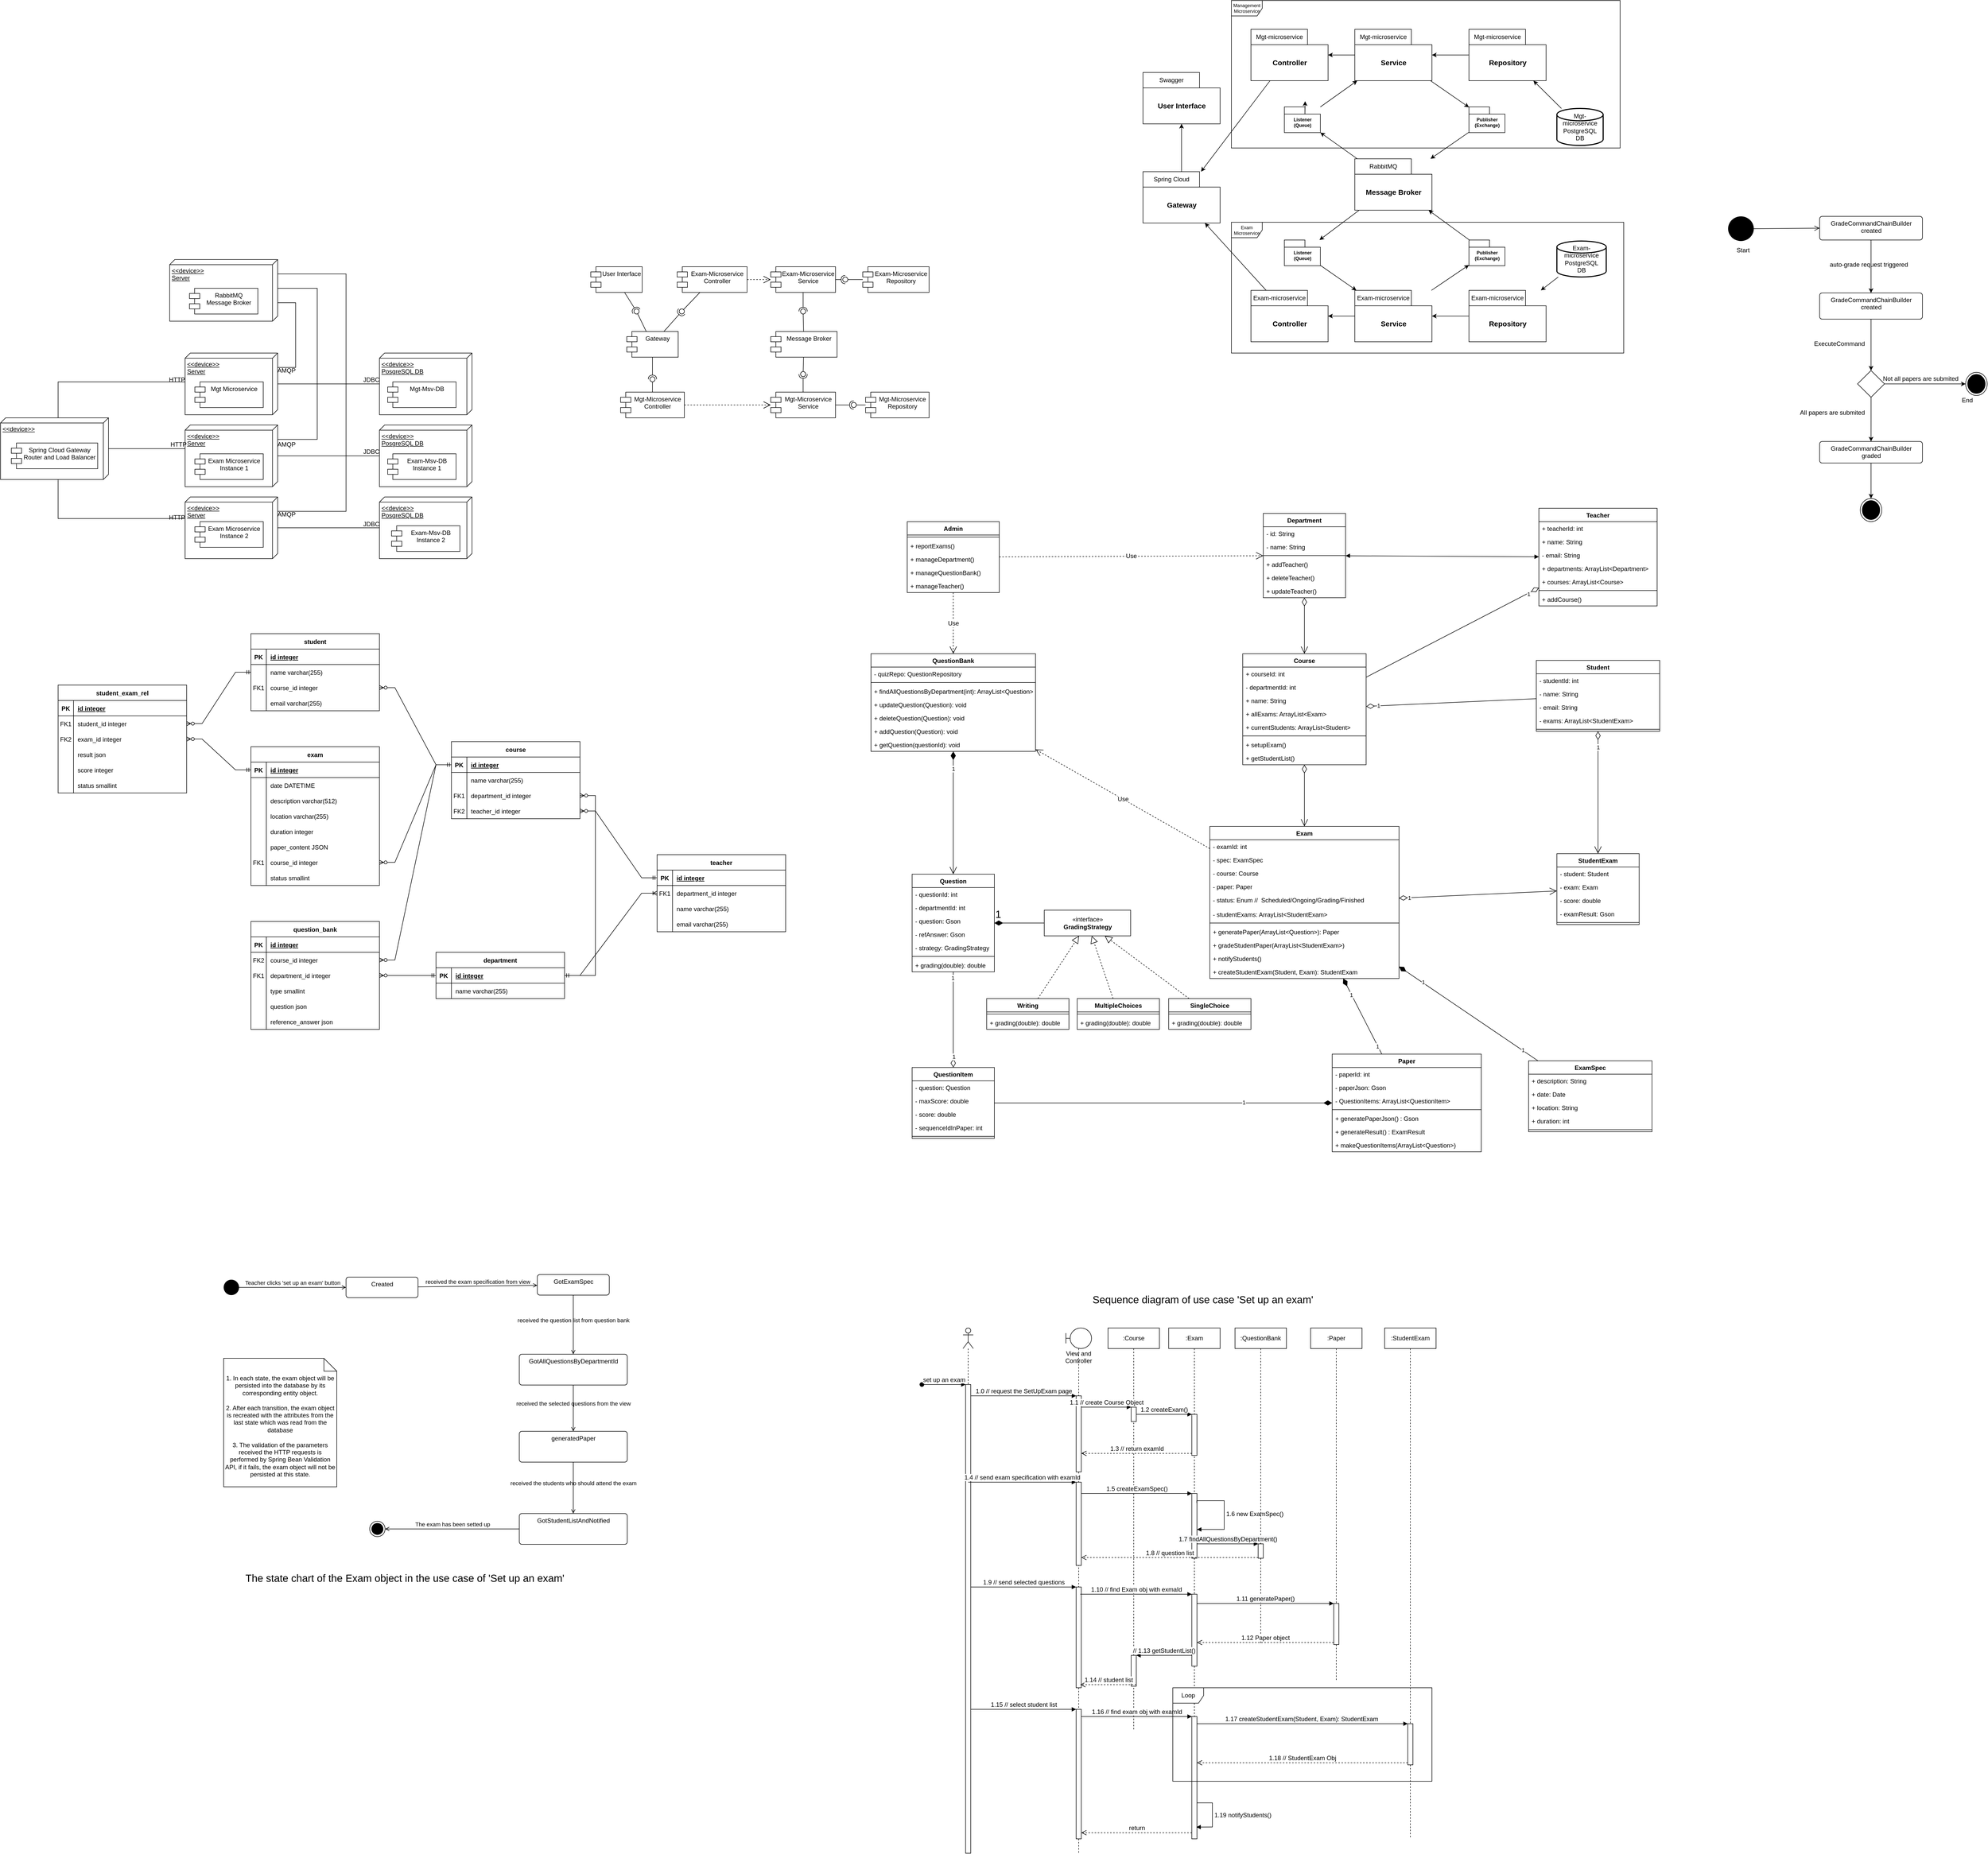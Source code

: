 <mxfile version="20.3.0" type="device"><diagram name="Page-1" id="6133507b-19e7-1e82-6fc7-422aa6c4b21f"><mxGraphModel dx="6197" dy="4151" grid="1" gridSize="14" guides="1" tooltips="1" connect="1" arrows="1" fold="1" page="1" pageScale="1" pageWidth="1100" pageHeight="850" background="none" math="0" shadow="0"><root><mxCell id="0"/><mxCell id="1" parent="0"/><mxCell id="b0am5__6kF_hd8nva52o-31" value="" style="endArrow=open;html=1;endSize=12;startArrow=diamondThin;startSize=14;startFill=1;align=left;verticalAlign=bottom;rounded=0;" parent="1" source="6ZSko9us6PQC-oQjrte0-53" target="6ZSko9us6PQC-oQjrte0-45" edge="1"><mxGeometry x="-1" y="22" relative="1" as="geometry"><mxPoint x="-149" y="309.0" as="sourcePoint"/><mxPoint x="-149" y="427" as="targetPoint"/><mxPoint x="-2" y="-1" as="offset"/></mxGeometry></mxCell><mxCell id="6qDgLVmPBcH8_eCYM-10-50" value="1" style="edgeLabel;html=1;align=center;verticalAlign=middle;resizable=0;points=[];" parent="b0am5__6kF_hd8nva52o-31" vertex="1" connectable="0"><mxGeometry x="-0.718" relative="1" as="geometry"><mxPoint as="offset"/></mxGeometry></mxCell><mxCell id="b0am5__6kF_hd8nva52o-34" value="" style="endArrow=open;html=1;endSize=12;startArrow=diamondThin;startSize=14;startFill=0;align=left;verticalAlign=bottom;rounded=0;endFill=0;" parent="1" source="6ZSko9us6PQC-oQjrte0-101" target="6ZSko9us6PQC-oQjrte0-131" edge="1"><mxGeometry x="-0.976" y="32" relative="1" as="geometry"><mxPoint x="930" y="620" as="sourcePoint"/><mxPoint x="700" y="846.379" as="targetPoint"/><mxPoint x="-1" as="offset"/></mxGeometry></mxCell><mxCell id="6qDgLVmPBcH8_eCYM-10-44" value="1" style="edgeLabel;html=1;align=center;verticalAlign=middle;resizable=0;points=[];" parent="b0am5__6kF_hd8nva52o-34" vertex="1" connectable="0"><mxGeometry x="-0.743" relative="1" as="geometry"><mxPoint as="offset"/></mxGeometry></mxCell><mxCell id="b0am5__6kF_hd8nva52o-35" value="" style="endArrow=open;html=1;endSize=12;startArrow=diamondThin;startSize=14;startFill=0;align=left;verticalAlign=bottom;rounded=0;" parent="1" source="6ZSko9us6PQC-oQjrte0-58" target="6ZSko9us6PQC-oQjrte0-131" edge="1"><mxGeometry x="-0.911" y="70" relative="1" as="geometry"><mxPoint x="750" y="630" as="sourcePoint"/><mxPoint x="736.223" y="739" as="targetPoint"/><mxPoint as="offset"/></mxGeometry></mxCell><mxCell id="6qDgLVmPBcH8_eCYM-10-43" value="1" style="edgeLabel;html=1;align=center;verticalAlign=middle;resizable=0;points=[];" parent="b0am5__6kF_hd8nva52o-35" vertex="1" connectable="0"><mxGeometry x="-0.869" relative="1" as="geometry"><mxPoint as="offset"/></mxGeometry></mxCell><mxCell id="b0am5__6kF_hd8nva52o-36" value="" style="endArrow=open;html=1;endSize=12;startArrow=diamondThin;startSize=14;startFill=0;align=left;verticalAlign=bottom;rounded=0;" parent="1" source="6ZSko9us6PQC-oQjrte0-156" target="6ZSko9us6PQC-oQjrte0-58" edge="1"><mxGeometry x="-1" y="14" relative="1" as="geometry"><mxPoint x="450" y="280" as="sourcePoint"/><mxPoint x="479.155" y="425" as="targetPoint"/><mxPoint x="-3" y="-5" as="offset"/></mxGeometry></mxCell><mxCell id="b0am5__6kF_hd8nva52o-50" value="" style="endArrow=open;html=1;endSize=12;startArrow=diamondThin;startSize=14;startFill=0;align=left;verticalAlign=bottom;rounded=0;endFill=0;" parent="1" source="6ZSko9us6PQC-oQjrte0-173" target="6ZSko9us6PQC-oQjrte0-156" edge="1"><mxGeometry x="-1" y="14" relative="1" as="geometry"><mxPoint x="400" y="10" as="sourcePoint"/><mxPoint x="480" y="189" as="targetPoint"/><mxPoint x="-1" y="-1" as="offset"/></mxGeometry></mxCell><mxCell id="b0am5__6kF_hd8nva52o-67" value="" style="endArrow=block;startArrow=block;endFill=1;startFill=1;html=1;rounded=0;" parent="1" source="6ZSko9us6PQC-oQjrte0-173" target="6ZSko9us6PQC-oQjrte0-149" edge="1"><mxGeometry width="160" relative="1" as="geometry"><mxPoint x="567.727" y="-98" as="sourcePoint"/><mxPoint x="773.615" y="189" as="targetPoint"/></mxGeometry></mxCell><mxCell id="6ZSko9us6PQC-oQjrte0-1" value="SingleChoice" style="swimlane;fontStyle=1;align=center;verticalAlign=top;childLayout=stackLayout;horizontal=1;startSize=26;horizontalStack=0;resizeParent=1;resizeParentMax=0;resizeLast=0;collapsible=1;marginBottom=0;" parent="1" vertex="1"><mxGeometry x="270" y="738" width="160" height="60" as="geometry"/></mxCell><mxCell id="6ZSko9us6PQC-oQjrte0-3" value="" style="line;strokeWidth=1;fillColor=none;align=left;verticalAlign=middle;spacingTop=-1;spacingLeft=3;spacingRight=3;rotatable=0;labelPosition=right;points=[];portConstraint=eastwest;strokeColor=inherit;" parent="6ZSko9us6PQC-oQjrte0-1" vertex="1"><mxGeometry y="26" width="160" height="8" as="geometry"/></mxCell><mxCell id="6ZSko9us6PQC-oQjrte0-4" value="+ grading(double): double" style="text;strokeColor=none;fillColor=none;align=left;verticalAlign=top;spacingLeft=4;spacingRight=4;overflow=hidden;rotatable=0;points=[[0,0.5],[1,0.5]];portConstraint=eastwest;" parent="6ZSko9us6PQC-oQjrte0-1" vertex="1"><mxGeometry y="34" width="160" height="26" as="geometry"/></mxCell><mxCell id="6ZSko9us6PQC-oQjrte0-9" value="MultipleChoices" style="swimlane;fontStyle=1;align=center;verticalAlign=top;childLayout=stackLayout;horizontal=1;startSize=26;horizontalStack=0;resizeParent=1;resizeParentMax=0;resizeLast=0;collapsible=1;marginBottom=0;" parent="1" vertex="1"><mxGeometry x="92" y="738" width="160" height="60" as="geometry"/></mxCell><mxCell id="6ZSko9us6PQC-oQjrte0-11" value="" style="line;strokeWidth=1;fillColor=none;align=left;verticalAlign=middle;spacingTop=-1;spacingLeft=3;spacingRight=3;rotatable=0;labelPosition=right;points=[];portConstraint=eastwest;strokeColor=inherit;" parent="6ZSko9us6PQC-oQjrte0-9" vertex="1"><mxGeometry y="26" width="160" height="8" as="geometry"/></mxCell><mxCell id="6ZSko9us6PQC-oQjrte0-12" value="+ grading(double): double" style="text;strokeColor=none;fillColor=none;align=left;verticalAlign=top;spacingLeft=4;spacingRight=4;overflow=hidden;rotatable=0;points=[[0,0.5],[1,0.5]];portConstraint=eastwest;" parent="6ZSko9us6PQC-oQjrte0-9" vertex="1"><mxGeometry y="34" width="160" height="26" as="geometry"/></mxCell><mxCell id="6ZSko9us6PQC-oQjrte0-17" value="Writing" style="swimlane;fontStyle=1;align=center;verticalAlign=top;childLayout=stackLayout;horizontal=1;startSize=26;horizontalStack=0;resizeParent=1;resizeParentMax=0;resizeLast=0;collapsible=1;marginBottom=0;" parent="1" vertex="1"><mxGeometry x="-84" y="738" width="160" height="60" as="geometry"/></mxCell><mxCell id="6ZSko9us6PQC-oQjrte0-19" value="" style="line;strokeWidth=1;fillColor=none;align=left;verticalAlign=middle;spacingTop=-1;spacingLeft=3;spacingRight=3;rotatable=0;labelPosition=right;points=[];portConstraint=eastwest;strokeColor=inherit;" parent="6ZSko9us6PQC-oQjrte0-17" vertex="1"><mxGeometry y="26" width="160" height="8" as="geometry"/></mxCell><mxCell id="6ZSko9us6PQC-oQjrte0-20" value="+ grading(double): double" style="text;strokeColor=none;fillColor=none;align=left;verticalAlign=top;spacingLeft=4;spacingRight=4;overflow=hidden;rotatable=0;points=[[0,0.5],[1,0.5]];portConstraint=eastwest;" parent="6ZSko9us6PQC-oQjrte0-17" vertex="1"><mxGeometry y="34" width="160" height="26" as="geometry"/></mxCell><mxCell id="6ZSko9us6PQC-oQjrte0-45" value="Question" style="swimlane;fontStyle=1;align=center;verticalAlign=top;childLayout=stackLayout;horizontal=1;startSize=26;horizontalStack=0;resizeParent=1;resizeParentMax=0;resizeLast=0;collapsible=1;marginBottom=0;strokeColor=default;fontFamily=Helvetica;fontSize=12;fontColor=default;fillColor=none;" parent="1" vertex="1"><mxGeometry x="-229" y="496" width="160" height="190" as="geometry"/></mxCell><mxCell id="6ZSko9us6PQC-oQjrte0-57" value="- questionId: int" style="text;strokeColor=none;fillColor=none;align=left;verticalAlign=top;spacingLeft=4;spacingRight=4;overflow=hidden;rotatable=0;points=[[0,0.5],[1,0.5]];portConstraint=eastwest;fontFamily=Helvetica;fontSize=12;fontColor=default;startSize=26;" parent="6ZSko9us6PQC-oQjrte0-45" vertex="1"><mxGeometry y="26" width="160" height="26" as="geometry"/></mxCell><mxCell id="6ZSko9us6PQC-oQjrte0-46" value="- departmentId: int" style="text;strokeColor=none;fillColor=none;align=left;verticalAlign=top;spacingLeft=4;spacingRight=4;overflow=hidden;rotatable=0;points=[[0,0.5],[1,0.5]];portConstraint=eastwest;fontFamily=Helvetica;fontSize=12;fontColor=default;startSize=26;" parent="6ZSko9us6PQC-oQjrte0-45" vertex="1"><mxGeometry y="52" width="160" height="26" as="geometry"/></mxCell><mxCell id="6ZSko9us6PQC-oQjrte0-172" value="- question: Gson" style="text;strokeColor=none;fillColor=none;align=left;verticalAlign=top;spacingLeft=4;spacingRight=4;overflow=hidden;rotatable=0;points=[[0,0.5],[1,0.5]];portConstraint=eastwest;fontFamily=Helvetica;fontSize=12;fontColor=default;startSize=26;" parent="6ZSko9us6PQC-oQjrte0-45" vertex="1"><mxGeometry y="78" width="160" height="26" as="geometry"/></mxCell><mxCell id="6ZSko9us6PQC-oQjrte0-52" value="- refAnswer: Gson" style="text;strokeColor=none;fillColor=none;align=left;verticalAlign=top;spacingLeft=4;spacingRight=4;overflow=hidden;rotatable=0;points=[[0,0.5],[1,0.5]];portConstraint=eastwest;fontFamily=Helvetica;fontSize=12;fontColor=default;startSize=26;" parent="6ZSko9us6PQC-oQjrte0-45" vertex="1"><mxGeometry y="104" width="160" height="26" as="geometry"/></mxCell><mxCell id="wXutVUP6NndT604Tr8NF-229" value="- strategy: GradingStrategy" style="text;strokeColor=none;fillColor=none;align=left;verticalAlign=top;spacingLeft=4;spacingRight=4;overflow=hidden;rotatable=0;points=[[0,0.5],[1,0.5]];portConstraint=eastwest;fontFamily=Helvetica;fontSize=12;fontColor=default;startSize=26;" parent="6ZSko9us6PQC-oQjrte0-45" vertex="1"><mxGeometry y="130" width="160" height="26" as="geometry"/></mxCell><mxCell id="6ZSko9us6PQC-oQjrte0-47" value="" style="line;strokeWidth=1;fillColor=none;align=left;verticalAlign=middle;spacingTop=-1;spacingLeft=3;spacingRight=3;rotatable=0;labelPosition=right;points=[];portConstraint=eastwest;strokeColor=inherit;fontFamily=Helvetica;fontSize=12;fontColor=default;startSize=26;" parent="6ZSko9us6PQC-oQjrte0-45" vertex="1"><mxGeometry y="156" width="160" height="8" as="geometry"/></mxCell><mxCell id="6qDgLVmPBcH8_eCYM-10-39" value="+ grading(double): double" style="text;strokeColor=none;fillColor=none;align=left;verticalAlign=top;spacingLeft=4;spacingRight=4;overflow=hidden;rotatable=0;points=[[0,0.5],[1,0.5]];portConstraint=eastwest;fontFamily=Helvetica;fontSize=12;fontColor=default;startSize=26;" parent="6ZSko9us6PQC-oQjrte0-45" vertex="1"><mxGeometry y="164" width="160" height="26" as="geometry"/></mxCell><mxCell id="6ZSko9us6PQC-oQjrte0-53" value="QuestionBank" style="swimlane;fontStyle=1;align=center;verticalAlign=top;childLayout=stackLayout;horizontal=1;startSize=26;horizontalStack=0;resizeParent=1;resizeParentMax=0;resizeLast=0;collapsible=1;marginBottom=0;strokeColor=default;fontFamily=Helvetica;fontSize=12;fontColor=default;fillColor=none;" parent="1" vertex="1"><mxGeometry x="-309" y="67" width="320" height="190" as="geometry"/></mxCell><mxCell id="6ZSko9us6PQC-oQjrte0-54" value="- quizRepo: QuestionRepository" style="text;strokeColor=none;fillColor=none;align=left;verticalAlign=top;spacingLeft=4;spacingRight=4;overflow=hidden;rotatable=0;points=[[0,0.5],[1,0.5]];portConstraint=eastwest;fontFamily=Helvetica;fontSize=12;fontColor=default;startSize=26;" parent="6ZSko9us6PQC-oQjrte0-53" vertex="1"><mxGeometry y="26" width="320" height="26" as="geometry"/></mxCell><mxCell id="6ZSko9us6PQC-oQjrte0-55" value="" style="line;strokeWidth=1;fillColor=none;align=left;verticalAlign=middle;spacingTop=-1;spacingLeft=3;spacingRight=3;rotatable=0;labelPosition=right;points=[];portConstraint=eastwest;strokeColor=inherit;fontFamily=Helvetica;fontSize=12;fontColor=default;startSize=26;" parent="6ZSko9us6PQC-oQjrte0-53" vertex="1"><mxGeometry y="52" width="320" height="8" as="geometry"/></mxCell><mxCell id="6ZSko9us6PQC-oQjrte0-194" value="+ findAllQuestionsByDepartment(int): ArrayList&lt;Question&gt;" style="text;strokeColor=none;fillColor=none;align=left;verticalAlign=top;spacingLeft=4;spacingRight=4;overflow=hidden;rotatable=0;points=[[0,0.5],[1,0.5]];portConstraint=eastwest;fontFamily=Helvetica;fontSize=12;fontColor=default;startSize=26;" parent="6ZSko9us6PQC-oQjrte0-53" vertex="1"><mxGeometry y="60" width="320" height="26" as="geometry"/></mxCell><mxCell id="6ZSko9us6PQC-oQjrte0-195" value="+ updateQuestion(Question): void" style="text;strokeColor=none;fillColor=none;align=left;verticalAlign=top;spacingLeft=4;spacingRight=4;overflow=hidden;rotatable=0;points=[[0,0.5],[1,0.5]];portConstraint=eastwest;fontFamily=Helvetica;fontSize=12;fontColor=default;startSize=26;" parent="6ZSko9us6PQC-oQjrte0-53" vertex="1"><mxGeometry y="86" width="320" height="26" as="geometry"/></mxCell><mxCell id="6ZSko9us6PQC-oQjrte0-196" value="+ deleteQuestion(Question): void" style="text;strokeColor=none;fillColor=none;align=left;verticalAlign=top;spacingLeft=4;spacingRight=4;overflow=hidden;rotatable=0;points=[[0,0.5],[1,0.5]];portConstraint=eastwest;fontFamily=Helvetica;fontSize=12;fontColor=default;startSize=26;" parent="6ZSko9us6PQC-oQjrte0-53" vertex="1"><mxGeometry y="112" width="320" height="26" as="geometry"/></mxCell><mxCell id="6ZSko9us6PQC-oQjrte0-197" value="+ addQuestion(Question): void" style="text;strokeColor=none;fillColor=none;align=left;verticalAlign=top;spacingLeft=4;spacingRight=4;overflow=hidden;rotatable=0;points=[[0,0.5],[1,0.5]];portConstraint=eastwest;fontFamily=Helvetica;fontSize=12;fontColor=default;startSize=26;" parent="6ZSko9us6PQC-oQjrte0-53" vertex="1"><mxGeometry y="138" width="320" height="26" as="geometry"/></mxCell><mxCell id="6ZSko9us6PQC-oQjrte0-198" value="+ getQuestion(questionId): void" style="text;strokeColor=none;fillColor=none;align=left;verticalAlign=top;spacingLeft=4;spacingRight=4;overflow=hidden;rotatable=0;points=[[0,0.5],[1,0.5]];portConstraint=eastwest;fontFamily=Helvetica;fontSize=12;fontColor=default;startSize=26;" parent="6ZSko9us6PQC-oQjrte0-53" vertex="1"><mxGeometry y="164" width="320" height="26" as="geometry"/></mxCell><mxCell id="6ZSko9us6PQC-oQjrte0-58" value="Exam" style="swimlane;fontStyle=1;align=center;verticalAlign=top;childLayout=stackLayout;horizontal=1;startSize=26;horizontalStack=0;resizeParent=1;resizeParentMax=0;resizeLast=0;collapsible=1;marginBottom=0;strokeColor=default;fontFamily=Helvetica;fontSize=12;fontColor=default;fillColor=none;" parent="1" vertex="1"><mxGeometry x="350" y="403" width="368" height="296" as="geometry"/></mxCell><mxCell id="6ZSko9us6PQC-oQjrte0-100" value="- examId: int" style="text;strokeColor=none;fillColor=none;align=left;verticalAlign=top;spacingLeft=4;spacingRight=4;overflow=hidden;rotatable=0;points=[[0,0.5],[1,0.5]];portConstraint=eastwest;fontFamily=Helvetica;fontSize=12;fontColor=default;startSize=26;" parent="6ZSko9us6PQC-oQjrte0-58" vertex="1"><mxGeometry y="26" width="368" height="26" as="geometry"/></mxCell><mxCell id="6qDgLVmPBcH8_eCYM-10-24" value="- spec: ExamSpec" style="text;strokeColor=none;fillColor=none;align=left;verticalAlign=top;spacingLeft=4;spacingRight=4;overflow=hidden;rotatable=0;points=[[0,0.5],[1,0.5]];portConstraint=eastwest;fontFamily=Helvetica;fontSize=12;fontColor=default;startSize=26;" parent="6ZSko9us6PQC-oQjrte0-58" vertex="1"><mxGeometry y="52" width="368" height="26" as="geometry"/></mxCell><mxCell id="6ZSko9us6PQC-oQjrte0-109" value="- course: Course" style="text;strokeColor=none;fillColor=none;align=left;verticalAlign=top;spacingLeft=4;spacingRight=4;overflow=hidden;rotatable=0;points=[[0,0.5],[1,0.5]];portConstraint=eastwest;fontFamily=Helvetica;fontSize=12;fontColor=default;startSize=26;" parent="6ZSko9us6PQC-oQjrte0-58" vertex="1"><mxGeometry y="78" width="368" height="26" as="geometry"/></mxCell><mxCell id="6qDgLVmPBcH8_eCYM-10-17" value="- paper: Paper" style="text;strokeColor=none;fillColor=none;align=left;verticalAlign=top;spacingLeft=4;spacingRight=4;overflow=hidden;rotatable=0;points=[[0,0.5],[1,0.5]];portConstraint=eastwest;fontFamily=Helvetica;fontSize=12;fontColor=default;startSize=26;" parent="6ZSko9us6PQC-oQjrte0-58" vertex="1"><mxGeometry y="104" width="368" height="26" as="geometry"/></mxCell><mxCell id="6ZSko9us6PQC-oQjrte0-163" value="- status: Enum //  Scheduled/Ongoing/Grading/Finished" style="text;strokeColor=none;fillColor=none;align=left;verticalAlign=top;spacingLeft=4;spacingRight=4;overflow=hidden;rotatable=0;points=[[0,0.5],[1,0.5]];portConstraint=eastwest;fontFamily=Helvetica;fontSize=12;fontColor=default;startSize=26;" parent="6ZSko9us6PQC-oQjrte0-58" vertex="1"><mxGeometry y="130" width="368" height="28" as="geometry"/></mxCell><mxCell id="6ZSko9us6PQC-oQjrte0-110" value="- studentExams: ArrayList&lt;StudentExam&gt;" style="text;strokeColor=none;fillColor=none;align=left;verticalAlign=top;spacingLeft=4;spacingRight=4;overflow=hidden;rotatable=0;points=[[0,0.5],[1,0.5]];portConstraint=eastwest;fontFamily=Helvetica;fontSize=12;fontColor=default;startSize=26;" parent="6ZSko9us6PQC-oQjrte0-58" vertex="1"><mxGeometry y="158" width="368" height="26" as="geometry"/></mxCell><mxCell id="6ZSko9us6PQC-oQjrte0-60" value="" style="line;strokeWidth=1;fillColor=none;align=left;verticalAlign=middle;spacingTop=-1;spacingLeft=3;spacingRight=3;rotatable=0;labelPosition=right;points=[];portConstraint=eastwest;strokeColor=inherit;fontFamily=Helvetica;fontSize=12;fontColor=default;startSize=26;" parent="6ZSko9us6PQC-oQjrte0-58" vertex="1"><mxGeometry y="184" width="368" height="8" as="geometry"/></mxCell><mxCell id="6ZSko9us6PQC-oQjrte0-145" value="+ generatePaper(ArrayList&lt;Question&gt;): Paper" style="text;strokeColor=none;fillColor=none;align=left;verticalAlign=top;spacingLeft=4;spacingRight=4;overflow=hidden;rotatable=0;points=[[0,0.5],[1,0.5]];portConstraint=eastwest;fontFamily=Helvetica;fontSize=12;fontColor=default;startSize=26;" parent="6ZSko9us6PQC-oQjrte0-58" vertex="1"><mxGeometry y="192" width="368" height="26" as="geometry"/></mxCell><mxCell id="6qDgLVmPBcH8_eCYM-10-18" value="+ gradeStudentPaper(ArrayList&lt;StudentExam&gt;)" style="text;strokeColor=none;fillColor=none;align=left;verticalAlign=top;spacingLeft=4;spacingRight=4;overflow=hidden;rotatable=0;points=[[0,0.5],[1,0.5]];portConstraint=eastwest;fontFamily=Helvetica;fontSize=12;fontColor=default;startSize=26;" parent="6ZSko9us6PQC-oQjrte0-58" vertex="1"><mxGeometry y="218" width="368" height="26" as="geometry"/></mxCell><mxCell id="6qDgLVmPBcH8_eCYM-10-60" value="+ notifyStudents()" style="text;strokeColor=none;fillColor=none;align=left;verticalAlign=top;spacingLeft=4;spacingRight=4;overflow=hidden;rotatable=0;points=[[0,0.5],[1,0.5]];portConstraint=eastwest;fontFamily=Helvetica;fontSize=12;fontColor=default;startSize=26;" parent="6ZSko9us6PQC-oQjrte0-58" vertex="1"><mxGeometry y="244" width="368" height="26" as="geometry"/></mxCell><mxCell id="wXutVUP6NndT604Tr8NF-101" value="+ createStudentExam(Student, Exam): StudentExam" style="text;strokeColor=none;fillColor=none;align=left;verticalAlign=top;spacingLeft=4;spacingRight=4;overflow=hidden;rotatable=0;points=[[0,0.5],[1,0.5]];portConstraint=eastwest;fontFamily=Helvetica;fontSize=12;fontColor=default;startSize=26;" parent="6ZSko9us6PQC-oQjrte0-58" vertex="1"><mxGeometry y="270" width="368" height="26" as="geometry"/></mxCell><mxCell id="6ZSko9us6PQC-oQjrte0-101" value="Student" style="swimlane;fontStyle=1;align=center;verticalAlign=top;childLayout=stackLayout;horizontal=1;startSize=26;horizontalStack=0;resizeParent=1;resizeParentMax=0;resizeLast=0;collapsible=1;marginBottom=0;strokeColor=default;fontFamily=Helvetica;fontSize=12;fontColor=default;fillColor=none;" parent="1" vertex="1"><mxGeometry x="985" y="80" width="240" height="138" as="geometry"/></mxCell><mxCell id="6ZSko9us6PQC-oQjrte0-102" value="- studentId: int" style="text;strokeColor=none;fillColor=none;align=left;verticalAlign=top;spacingLeft=4;spacingRight=4;overflow=hidden;rotatable=0;points=[[0,0.5],[1,0.5]];portConstraint=eastwest;fontFamily=Helvetica;fontSize=12;fontColor=default;startSize=26;" parent="6ZSko9us6PQC-oQjrte0-101" vertex="1"><mxGeometry y="26" width="240" height="26" as="geometry"/></mxCell><mxCell id="6qDgLVmPBcH8_eCYM-10-29" value="- name: String" style="text;strokeColor=none;fillColor=none;align=left;verticalAlign=top;spacingLeft=4;spacingRight=4;overflow=hidden;rotatable=0;points=[[0,0.5],[1,0.5]];portConstraint=eastwest;fontFamily=Helvetica;fontSize=12;fontColor=default;startSize=26;" parent="6ZSko9us6PQC-oQjrte0-101" vertex="1"><mxGeometry y="52" width="240" height="26" as="geometry"/></mxCell><mxCell id="6qDgLVmPBcH8_eCYM-10-30" value="- email: String" style="text;strokeColor=none;fillColor=none;align=left;verticalAlign=top;spacingLeft=4;spacingRight=4;overflow=hidden;rotatable=0;points=[[0,0.5],[1,0.5]];portConstraint=eastwest;fontFamily=Helvetica;fontSize=12;fontColor=default;startSize=26;" parent="6ZSko9us6PQC-oQjrte0-101" vertex="1"><mxGeometry y="78" width="240" height="26" as="geometry"/></mxCell><mxCell id="6ZSko9us6PQC-oQjrte0-106" value="- exams: ArrayList&lt;StudentExam&gt;" style="text;strokeColor=none;fillColor=none;align=left;verticalAlign=top;spacingLeft=4;spacingRight=4;overflow=hidden;rotatable=0;points=[[0,0.5],[1,0.5]];portConstraint=eastwest;fontFamily=Helvetica;fontSize=12;fontColor=default;startSize=26;" parent="6ZSko9us6PQC-oQjrte0-101" vertex="1"><mxGeometry y="104" width="240" height="26" as="geometry"/></mxCell><mxCell id="6ZSko9us6PQC-oQjrte0-103" value="" style="line;strokeWidth=1;fillColor=none;align=left;verticalAlign=middle;spacingTop=-1;spacingLeft=3;spacingRight=3;rotatable=0;labelPosition=right;points=[];portConstraint=eastwest;strokeColor=inherit;fontFamily=Helvetica;fontSize=12;fontColor=default;startSize=26;" parent="6ZSko9us6PQC-oQjrte0-101" vertex="1"><mxGeometry y="130" width="240" height="8" as="geometry"/></mxCell><mxCell id="6ZSko9us6PQC-oQjrte0-131" value="StudentExam" style="swimlane;fontStyle=1;align=center;verticalAlign=top;childLayout=stackLayout;horizontal=1;startSize=26;horizontalStack=0;resizeParent=1;resizeParentMax=0;resizeLast=0;collapsible=1;marginBottom=0;strokeColor=default;fontFamily=Helvetica;fontSize=12;fontColor=default;fillColor=none;" parent="1" vertex="1"><mxGeometry x="1025" y="456" width="160" height="138" as="geometry"/></mxCell><mxCell id="6ZSko9us6PQC-oQjrte0-135" value="- student: Student" style="text;strokeColor=none;fillColor=none;align=left;verticalAlign=top;spacingLeft=4;spacingRight=4;overflow=hidden;rotatable=0;points=[[0,0.5],[1,0.5]];portConstraint=eastwest;fontFamily=Helvetica;fontSize=12;fontColor=default;startSize=26;" parent="6ZSko9us6PQC-oQjrte0-131" vertex="1"><mxGeometry y="26" width="160" height="26" as="geometry"/></mxCell><mxCell id="6ZSko9us6PQC-oQjrte0-136" value="- exam: Exam&#10;" style="text;strokeColor=none;fillColor=none;align=left;verticalAlign=top;spacingLeft=4;spacingRight=4;overflow=hidden;rotatable=0;points=[[0,0.5],[1,0.5]];portConstraint=eastwest;fontFamily=Helvetica;fontSize=12;fontColor=default;startSize=26;" parent="6ZSko9us6PQC-oQjrte0-131" vertex="1"><mxGeometry y="52" width="160" height="26" as="geometry"/></mxCell><mxCell id="6ZSko9us6PQC-oQjrte0-144" value="- score: double" style="text;strokeColor=none;fillColor=none;align=left;verticalAlign=top;spacingLeft=4;spacingRight=4;overflow=hidden;rotatable=0;points=[[0,0.5],[1,0.5]];portConstraint=eastwest;fontFamily=Helvetica;fontSize=12;fontColor=default;startSize=26;" parent="6ZSko9us6PQC-oQjrte0-131" vertex="1"><mxGeometry y="78" width="160" height="26" as="geometry"/></mxCell><mxCell id="6qDgLVmPBcH8_eCYM-10-1" value="- examResult: Gson" style="text;strokeColor=none;fillColor=none;align=left;verticalAlign=top;spacingLeft=4;spacingRight=4;overflow=hidden;rotatable=0;points=[[0,0.5],[1,0.5]];portConstraint=eastwest;fontFamily=Helvetica;fontSize=12;fontColor=default;startSize=26;" parent="6ZSko9us6PQC-oQjrte0-131" vertex="1"><mxGeometry y="104" width="160" height="26" as="geometry"/></mxCell><mxCell id="6ZSko9us6PQC-oQjrte0-133" value="" style="line;strokeWidth=1;fillColor=none;align=left;verticalAlign=middle;spacingTop=-1;spacingLeft=3;spacingRight=3;rotatable=0;labelPosition=right;points=[];portConstraint=eastwest;strokeColor=inherit;fontFamily=Helvetica;fontSize=12;fontColor=default;startSize=26;" parent="6ZSko9us6PQC-oQjrte0-131" vertex="1"><mxGeometry y="130" width="160" height="8" as="geometry"/></mxCell><mxCell id="6ZSko9us6PQC-oQjrte0-138" value="Paper" style="swimlane;fontStyle=1;align=center;verticalAlign=top;childLayout=stackLayout;horizontal=1;startSize=26;horizontalStack=0;resizeParent=1;resizeParentMax=0;resizeLast=0;collapsible=1;marginBottom=0;strokeColor=default;fontFamily=Helvetica;fontSize=12;fontColor=default;fillColor=none;" parent="1" vertex="1"><mxGeometry x="588" y="846.11" width="290" height="190" as="geometry"/></mxCell><mxCell id="6ZSko9us6PQC-oQjrte0-59" value="- paperId: int" style="text;strokeColor=none;fillColor=none;align=left;verticalAlign=top;spacingLeft=4;spacingRight=4;overflow=hidden;rotatable=0;points=[[0,0.5],[1,0.5]];portConstraint=eastwest;fontFamily=Helvetica;fontSize=12;fontColor=default;startSize=26;" parent="6ZSko9us6PQC-oQjrte0-138" vertex="1"><mxGeometry y="26" width="290" height="26" as="geometry"/></mxCell><mxCell id="6ZSko9us6PQC-oQjrte0-143" value="- paperJson: Gson" style="text;strokeColor=none;fillColor=none;align=left;verticalAlign=top;spacingLeft=4;spacingRight=4;overflow=hidden;rotatable=0;points=[[0,0.5],[1,0.5]];portConstraint=eastwest;fontFamily=Helvetica;fontSize=12;fontColor=default;startSize=26;" parent="6ZSko9us6PQC-oQjrte0-138" vertex="1"><mxGeometry y="52" width="290" height="26" as="geometry"/></mxCell><mxCell id="6ZSko9us6PQC-oQjrte0-142" value="- QuestionItems: ArrayList&lt;QuestionItem&gt;" style="text;strokeColor=none;fillColor=none;align=left;verticalAlign=top;spacingLeft=4;spacingRight=4;overflow=hidden;rotatable=0;points=[[0,0.5],[1,0.5]];portConstraint=eastwest;fontFamily=Helvetica;fontSize=12;fontColor=default;startSize=26;" parent="6ZSko9us6PQC-oQjrte0-138" vertex="1"><mxGeometry y="78" width="290" height="26" as="geometry"/></mxCell><mxCell id="6ZSko9us6PQC-oQjrte0-140" value="" style="line;strokeWidth=1;fillColor=none;align=left;verticalAlign=middle;spacingTop=-1;spacingLeft=3;spacingRight=3;rotatable=0;labelPosition=right;points=[];portConstraint=eastwest;strokeColor=inherit;fontFamily=Helvetica;fontSize=12;fontColor=default;startSize=26;" parent="6ZSko9us6PQC-oQjrte0-138" vertex="1"><mxGeometry y="104" width="290" height="8" as="geometry"/></mxCell><mxCell id="6ZSko9us6PQC-oQjrte0-61" value="+ generatePaperJson() : Gson " style="text;strokeColor=none;fillColor=none;align=left;verticalAlign=top;spacingLeft=4;spacingRight=4;overflow=hidden;rotatable=0;points=[[0,0.5],[1,0.5]];portConstraint=eastwest;fontFamily=Helvetica;fontSize=12;fontColor=default;startSize=26;" parent="6ZSko9us6PQC-oQjrte0-138" vertex="1"><mxGeometry y="112" width="290" height="26" as="geometry"/></mxCell><mxCell id="6ZSko9us6PQC-oQjrte0-179" value="+ generateResult() : ExamResult" style="text;strokeColor=none;fillColor=none;align=left;verticalAlign=top;spacingLeft=4;spacingRight=4;overflow=hidden;rotatable=0;points=[[0,0.5],[1,0.5]];portConstraint=eastwest;fontFamily=Helvetica;fontSize=12;fontColor=default;startSize=26;" parent="6ZSko9us6PQC-oQjrte0-138" vertex="1"><mxGeometry y="138" width="290" height="26" as="geometry"/></mxCell><mxCell id="6qDgLVmPBcH8_eCYM-10-62" value="+ makeQuestionItems(ArrayList&lt;Question&gt;) " style="text;strokeColor=none;fillColor=none;align=left;verticalAlign=top;spacingLeft=4;spacingRight=4;overflow=hidden;rotatable=0;points=[[0,0.5],[1,0.5]];portConstraint=eastwest;fontFamily=Helvetica;fontSize=12;fontColor=default;startSize=26;" parent="6ZSko9us6PQC-oQjrte0-138" vertex="1"><mxGeometry y="164" width="290" height="26" as="geometry"/></mxCell><mxCell id="6ZSko9us6PQC-oQjrte0-146" value="" style="endArrow=none;html=1;endSize=12;startArrow=diamondThin;startSize=14;startFill=1;align=left;verticalAlign=bottom;rounded=0;fontFamily=Helvetica;fontSize=12;fontColor=default;endFill=0;" parent="1" source="6ZSko9us6PQC-oQjrte0-58" target="6ZSko9us6PQC-oQjrte0-138" edge="1"><mxGeometry x="-1" y="-26" relative="1" as="geometry"><mxPoint x="460" y="680" as="sourcePoint"/><mxPoint x="680" y="360" as="targetPoint"/><mxPoint y="-4" as="offset"/></mxGeometry></mxCell><mxCell id="6qDgLVmPBcH8_eCYM-10-54" value="1" style="edgeLabel;html=1;align=center;verticalAlign=middle;resizable=0;points=[];" parent="6ZSko9us6PQC-oQjrte0-146" vertex="1" connectable="0"><mxGeometry x="-0.578" y="-1" relative="1" as="geometry"><mxPoint as="offset"/></mxGeometry></mxCell><mxCell id="6qDgLVmPBcH8_eCYM-10-55" value="1" style="edgeLabel;html=1;align=center;verticalAlign=middle;resizable=0;points=[];" parent="6ZSko9us6PQC-oQjrte0-146" vertex="1" connectable="0"><mxGeometry x="0.785" y="-1" relative="1" as="geometry"><mxPoint as="offset"/></mxGeometry></mxCell><mxCell id="6ZSko9us6PQC-oQjrte0-149" value="Teacher" style="swimlane;fontStyle=1;align=center;verticalAlign=top;childLayout=stackLayout;horizontal=1;startSize=26;horizontalStack=0;resizeParent=1;resizeParentMax=0;resizeLast=0;collapsible=1;marginBottom=0;strokeColor=default;fontFamily=Helvetica;fontSize=12;fontColor=default;fillColor=none;" parent="1" vertex="1"><mxGeometry x="990" y="-216" width="230" height="190" as="geometry"/></mxCell><mxCell id="6ZSko9us6PQC-oQjrte0-150" value="+ teacherId: int" style="text;strokeColor=none;fillColor=none;align=left;verticalAlign=top;spacingLeft=4;spacingRight=4;overflow=hidden;rotatable=0;points=[[0,0.5],[1,0.5]];portConstraint=eastwest;fontFamily=Helvetica;fontSize=12;fontColor=default;startSize=26;" parent="6ZSko9us6PQC-oQjrte0-149" vertex="1"><mxGeometry y="26" width="230" height="26" as="geometry"/></mxCell><mxCell id="6ZSko9us6PQC-oQjrte0-155" value="+ name: String" style="text;strokeColor=none;fillColor=none;align=left;verticalAlign=top;spacingLeft=4;spacingRight=4;overflow=hidden;rotatable=0;points=[[0,0.5],[1,0.5]];portConstraint=eastwest;fontFamily=Helvetica;fontSize=12;fontColor=default;startSize=26;" parent="6ZSko9us6PQC-oQjrte0-149" vertex="1"><mxGeometry y="52" width="230" height="26" as="geometry"/></mxCell><mxCell id="6qDgLVmPBcH8_eCYM-10-32" value="- email: String" style="text;strokeColor=none;fillColor=none;align=left;verticalAlign=top;spacingLeft=4;spacingRight=4;overflow=hidden;rotatable=0;points=[[0,0.5],[1,0.5]];portConstraint=eastwest;fontFamily=Helvetica;fontSize=12;fontColor=default;startSize=26;" parent="6ZSko9us6PQC-oQjrte0-149" vertex="1"><mxGeometry y="78" width="230" height="26" as="geometry"/></mxCell><mxCell id="6ZSko9us6PQC-oQjrte0-154" value="+ departments: ArrayList&lt;Department&gt;" style="text;strokeColor=none;fillColor=none;align=left;verticalAlign=top;spacingLeft=4;spacingRight=4;overflow=hidden;rotatable=0;points=[[0,0.5],[1,0.5]];portConstraint=eastwest;fontFamily=Helvetica;fontSize=12;fontColor=default;startSize=26;" parent="6ZSko9us6PQC-oQjrte0-149" vertex="1"><mxGeometry y="104" width="230" height="26" as="geometry"/></mxCell><mxCell id="6qDgLVmPBcH8_eCYM-10-37" value="+ courses: ArrayList&lt;Course&gt;" style="text;strokeColor=none;fillColor=none;align=left;verticalAlign=top;spacingLeft=4;spacingRight=4;overflow=hidden;rotatable=0;points=[[0,0.5],[1,0.5]];portConstraint=eastwest;fontFamily=Helvetica;fontSize=12;fontColor=default;startSize=26;" parent="6ZSko9us6PQC-oQjrte0-149" vertex="1"><mxGeometry y="130" width="230" height="26" as="geometry"/></mxCell><mxCell id="6ZSko9us6PQC-oQjrte0-151" value="" style="line;strokeWidth=1;fillColor=none;align=left;verticalAlign=middle;spacingTop=-1;spacingLeft=3;spacingRight=3;rotatable=0;labelPosition=right;points=[];portConstraint=eastwest;strokeColor=inherit;fontFamily=Helvetica;fontSize=12;fontColor=default;startSize=26;" parent="6ZSko9us6PQC-oQjrte0-149" vertex="1"><mxGeometry y="156" width="230" height="8" as="geometry"/></mxCell><mxCell id="6ZSko9us6PQC-oQjrte0-152" value="+ addCourse()" style="text;strokeColor=none;fillColor=none;align=left;verticalAlign=top;spacingLeft=4;spacingRight=4;overflow=hidden;rotatable=0;points=[[0,0.5],[1,0.5]];portConstraint=eastwest;fontFamily=Helvetica;fontSize=12;fontColor=default;startSize=26;" parent="6ZSko9us6PQC-oQjrte0-149" vertex="1"><mxGeometry y="164" width="230" height="26" as="geometry"/></mxCell><mxCell id="6ZSko9us6PQC-oQjrte0-156" value="Course" style="swimlane;fontStyle=1;align=center;verticalAlign=top;childLayout=stackLayout;horizontal=1;startSize=26;horizontalStack=0;resizeParent=1;resizeParentMax=0;resizeLast=0;collapsible=1;marginBottom=0;strokeColor=default;fontFamily=Helvetica;fontSize=12;fontColor=default;fillColor=none;" parent="1" vertex="1"><mxGeometry x="414" y="67" width="240" height="216" as="geometry"/></mxCell><mxCell id="6ZSko9us6PQC-oQjrte0-157" value="+ courseId: int" style="text;strokeColor=none;fillColor=none;align=left;verticalAlign=top;spacingLeft=4;spacingRight=4;overflow=hidden;rotatable=0;points=[[0,0.5],[1,0.5]];portConstraint=eastwest;fontFamily=Helvetica;fontSize=12;fontColor=default;startSize=26;" parent="6ZSko9us6PQC-oQjrte0-156" vertex="1"><mxGeometry y="26" width="240" height="26" as="geometry"/></mxCell><mxCell id="6qDgLVmPBcH8_eCYM-10-47" value="- departmentId: int" style="text;strokeColor=none;fillColor=none;align=left;verticalAlign=top;spacingLeft=4;spacingRight=4;overflow=hidden;rotatable=0;points=[[0,0.5],[1,0.5]];portConstraint=eastwest;fontFamily=Helvetica;fontSize=12;fontColor=default;startSize=26;" parent="6ZSko9us6PQC-oQjrte0-156" vertex="1"><mxGeometry y="52" width="240" height="26" as="geometry"/></mxCell><mxCell id="6ZSko9us6PQC-oQjrte0-160" value="+ name: String" style="text;strokeColor=none;fillColor=none;align=left;verticalAlign=top;spacingLeft=4;spacingRight=4;overflow=hidden;rotatable=0;points=[[0,0.5],[1,0.5]];portConstraint=eastwest;fontFamily=Helvetica;fontSize=12;fontColor=default;startSize=26;" parent="6ZSko9us6PQC-oQjrte0-156" vertex="1"><mxGeometry y="78" width="240" height="26" as="geometry"/></mxCell><mxCell id="6ZSko9us6PQC-oQjrte0-161" value="+ allExams: ArrayList&lt;Exam&gt;" style="text;strokeColor=none;fillColor=none;align=left;verticalAlign=top;spacingLeft=4;spacingRight=4;overflow=hidden;rotatable=0;points=[[0,0.5],[1,0.5]];portConstraint=eastwest;fontFamily=Helvetica;fontSize=12;fontColor=default;startSize=26;" parent="6ZSko9us6PQC-oQjrte0-156" vertex="1"><mxGeometry y="104" width="240" height="26" as="geometry"/></mxCell><mxCell id="6ZSko9us6PQC-oQjrte0-209" value="+ currentStudents: ArrayList&lt;Student&gt;" style="text;strokeColor=none;fillColor=none;align=left;verticalAlign=top;spacingLeft=4;spacingRight=4;overflow=hidden;rotatable=0;points=[[0,0.5],[1,0.5]];portConstraint=eastwest;fontFamily=Helvetica;fontSize=12;fontColor=default;startSize=26;" parent="6ZSko9us6PQC-oQjrte0-156" vertex="1"><mxGeometry y="130" width="240" height="26" as="geometry"/></mxCell><mxCell id="6ZSko9us6PQC-oQjrte0-158" value="" style="line;strokeWidth=1;fillColor=none;align=left;verticalAlign=middle;spacingTop=-1;spacingLeft=3;spacingRight=3;rotatable=0;labelPosition=right;points=[];portConstraint=eastwest;strokeColor=inherit;fontFamily=Helvetica;fontSize=12;fontColor=default;startSize=26;" parent="6ZSko9us6PQC-oQjrte0-156" vertex="1"><mxGeometry y="156" width="240" height="8" as="geometry"/></mxCell><mxCell id="6ZSko9us6PQC-oQjrte0-159" value="+ setupExam()" style="text;strokeColor=none;fillColor=none;align=left;verticalAlign=top;spacingLeft=4;spacingRight=4;overflow=hidden;rotatable=0;points=[[0,0.5],[1,0.5]];portConstraint=eastwest;fontFamily=Helvetica;fontSize=12;fontColor=default;startSize=26;" parent="6ZSko9us6PQC-oQjrte0-156" vertex="1"><mxGeometry y="164" width="240" height="26" as="geometry"/></mxCell><mxCell id="wXutVUP6NndT604Tr8NF-88" value="+ getStudentList()" style="text;strokeColor=none;fillColor=none;align=left;verticalAlign=top;spacingLeft=4;spacingRight=4;overflow=hidden;rotatable=0;points=[[0,0.5],[1,0.5]];portConstraint=eastwest;fontFamily=Helvetica;fontSize=12;fontColor=default;startSize=26;" parent="6ZSko9us6PQC-oQjrte0-156" vertex="1"><mxGeometry y="190" width="240" height="26" as="geometry"/></mxCell><mxCell id="6ZSko9us6PQC-oQjrte0-173" value="Department" style="swimlane;fontStyle=1;align=center;verticalAlign=top;childLayout=stackLayout;horizontal=1;startSize=26;horizontalStack=0;resizeParent=1;resizeParentMax=0;resizeLast=0;collapsible=1;marginBottom=0;strokeColor=default;fontFamily=Helvetica;fontSize=12;fontColor=default;fillColor=none;" parent="1" vertex="1"><mxGeometry x="454" y="-206" width="160" height="164" as="geometry"/></mxCell><mxCell id="6ZSko9us6PQC-oQjrte0-174" value="- id: String" style="text;strokeColor=none;fillColor=none;align=left;verticalAlign=top;spacingLeft=4;spacingRight=4;overflow=hidden;rotatable=0;points=[[0,0.5],[1,0.5]];portConstraint=eastwest;fontFamily=Helvetica;fontSize=12;fontColor=default;startSize=26;" parent="6ZSko9us6PQC-oQjrte0-173" vertex="1"><mxGeometry y="26" width="160" height="26" as="geometry"/></mxCell><mxCell id="6ZSko9us6PQC-oQjrte0-208" value="- name: String" style="text;strokeColor=none;fillColor=none;align=left;verticalAlign=top;spacingLeft=4;spacingRight=4;overflow=hidden;rotatable=0;points=[[0,0.5],[1,0.5]];portConstraint=eastwest;fontFamily=Helvetica;fontSize=12;fontColor=default;startSize=26;" parent="6ZSko9us6PQC-oQjrte0-173" vertex="1"><mxGeometry y="52" width="160" height="26" as="geometry"/></mxCell><mxCell id="6ZSko9us6PQC-oQjrte0-175" value="" style="line;strokeWidth=1;fillColor=none;align=left;verticalAlign=middle;spacingTop=-1;spacingLeft=3;spacingRight=3;rotatable=0;labelPosition=right;points=[];portConstraint=eastwest;strokeColor=inherit;fontFamily=Helvetica;fontSize=12;fontColor=default;startSize=26;" parent="6ZSko9us6PQC-oQjrte0-173" vertex="1"><mxGeometry y="78" width="160" height="8" as="geometry"/></mxCell><mxCell id="6ZSko9us6PQC-oQjrte0-176" value="+ addTeacher()" style="text;strokeColor=none;fillColor=none;align=left;verticalAlign=top;spacingLeft=4;spacingRight=4;overflow=hidden;rotatable=0;points=[[0,0.5],[1,0.5]];portConstraint=eastwest;fontFamily=Helvetica;fontSize=12;fontColor=default;startSize=26;" parent="6ZSko9us6PQC-oQjrte0-173" vertex="1"><mxGeometry y="86" width="160" height="26" as="geometry"/></mxCell><mxCell id="6ZSko9us6PQC-oQjrte0-206" value="+ deleteTeacher()" style="text;strokeColor=none;fillColor=none;align=left;verticalAlign=top;spacingLeft=4;spacingRight=4;overflow=hidden;rotatable=0;points=[[0,0.5],[1,0.5]];portConstraint=eastwest;fontFamily=Helvetica;fontSize=12;fontColor=default;startSize=26;" parent="6ZSko9us6PQC-oQjrte0-173" vertex="1"><mxGeometry y="112" width="160" height="26" as="geometry"/></mxCell><mxCell id="6ZSko9us6PQC-oQjrte0-207" value="+ updateTeacher()" style="text;strokeColor=none;fillColor=none;align=left;verticalAlign=top;spacingLeft=4;spacingRight=4;overflow=hidden;rotatable=0;points=[[0,0.5],[1,0.5]];portConstraint=eastwest;fontFamily=Helvetica;fontSize=12;fontColor=default;startSize=26;" parent="6ZSko9us6PQC-oQjrte0-173" vertex="1"><mxGeometry y="138" width="160" height="26" as="geometry"/></mxCell><mxCell id="6ZSko9us6PQC-oQjrte0-184" value="" style="endArrow=none;html=1;endSize=12;startArrow=diamondThin;startSize=14;startFill=0;align=left;verticalAlign=bottom;rounded=0;fontFamily=Helvetica;fontSize=12;fontColor=default;endFill=0;" parent="1" source="6qDgLVmPBcH8_eCYM-10-8" target="6ZSko9us6PQC-oQjrte0-45" edge="1"><mxGeometry x="-1" y="3" relative="1" as="geometry"><mxPoint x="380" y="740" as="sourcePoint"/><mxPoint x="380" y="650" as="targetPoint"/></mxGeometry></mxCell><mxCell id="6qDgLVmPBcH8_eCYM-10-51" value="1" style="edgeLabel;html=1;align=center;verticalAlign=middle;resizable=0;points=[];" parent="6ZSko9us6PQC-oQjrte0-184" vertex="1" connectable="0"><mxGeometry x="0.871" y="1" relative="1" as="geometry"><mxPoint as="offset"/></mxGeometry></mxCell><mxCell id="6qDgLVmPBcH8_eCYM-10-52" value="1" style="edgeLabel;html=1;align=center;verticalAlign=middle;resizable=0;points=[];" parent="6ZSko9us6PQC-oQjrte0-184" vertex="1" connectable="0"><mxGeometry x="-0.777" y="-1" relative="1" as="geometry"><mxPoint as="offset"/></mxGeometry></mxCell><mxCell id="6ZSko9us6PQC-oQjrte0-199" value="Admin" style="swimlane;fontStyle=1;align=center;verticalAlign=top;childLayout=stackLayout;horizontal=1;startSize=26;horizontalStack=0;resizeParent=1;resizeParentMax=0;resizeLast=0;collapsible=1;marginBottom=0;strokeColor=default;fontFamily=Helvetica;fontSize=12;fontColor=default;fillColor=none;" parent="1" vertex="1"><mxGeometry x="-238.5" y="-190" width="179" height="138" as="geometry"/></mxCell><mxCell id="6ZSko9us6PQC-oQjrte0-201" value="" style="line;strokeWidth=1;fillColor=none;align=left;verticalAlign=middle;spacingTop=-1;spacingLeft=3;spacingRight=3;rotatable=0;labelPosition=right;points=[];portConstraint=eastwest;strokeColor=inherit;fontFamily=Helvetica;fontSize=12;fontColor=default;startSize=26;" parent="6ZSko9us6PQC-oQjrte0-199" vertex="1"><mxGeometry y="26" width="179" height="8" as="geometry"/></mxCell><mxCell id="6ZSko9us6PQC-oQjrte0-202" value="+ reportExams()" style="text;strokeColor=none;fillColor=none;align=left;verticalAlign=top;spacingLeft=4;spacingRight=4;overflow=hidden;rotatable=0;points=[[0,0.5],[1,0.5]];portConstraint=eastwest;fontFamily=Helvetica;fontSize=12;fontColor=default;startSize=26;" parent="6ZSko9us6PQC-oQjrte0-199" vertex="1"><mxGeometry y="34" width="179" height="26" as="geometry"/></mxCell><mxCell id="6ZSko9us6PQC-oQjrte0-204" value="+ manageDepartment()" style="text;strokeColor=none;fillColor=none;align=left;verticalAlign=top;spacingLeft=4;spacingRight=4;overflow=hidden;rotatable=0;points=[[0,0.5],[1,0.5]];portConstraint=eastwest;fontFamily=Helvetica;fontSize=12;fontColor=default;startSize=26;" parent="6ZSko9us6PQC-oQjrte0-199" vertex="1"><mxGeometry y="60" width="179" height="26" as="geometry"/></mxCell><mxCell id="6ZSko9us6PQC-oQjrte0-205" value="+ manageQuestionBank()" style="text;strokeColor=none;fillColor=none;align=left;verticalAlign=top;spacingLeft=4;spacingRight=4;overflow=hidden;rotatable=0;points=[[0,0.5],[1,0.5]];portConstraint=eastwest;fontFamily=Helvetica;fontSize=12;fontColor=default;startSize=26;" parent="6ZSko9us6PQC-oQjrte0-199" vertex="1"><mxGeometry y="86" width="179" height="26" as="geometry"/></mxCell><mxCell id="6qDgLVmPBcH8_eCYM-10-58" value="+ manageTeacher()" style="text;strokeColor=none;fillColor=none;align=left;verticalAlign=top;spacingLeft=4;spacingRight=4;overflow=hidden;rotatable=0;points=[[0,0.5],[1,0.5]];portConstraint=eastwest;fontFamily=Helvetica;fontSize=12;fontColor=default;startSize=26;" parent="6ZSko9us6PQC-oQjrte0-199" vertex="1"><mxGeometry y="112" width="179" height="26" as="geometry"/></mxCell><mxCell id="6ZSko9us6PQC-oQjrte0-210" value="" style="endArrow=none;html=1;endSize=12;startArrow=diamondThin;startSize=14;startFill=0;align=left;verticalAlign=bottom;rounded=0;fontFamily=Helvetica;fontSize=12;fontColor=default;endFill=0;" parent="1" source="6ZSko9us6PQC-oQjrte0-156" target="6ZSko9us6PQC-oQjrte0-101" edge="1"><mxGeometry x="-1" y="3" relative="1" as="geometry"><mxPoint x="670" y="190" as="sourcePoint"/><mxPoint x="770" y="343" as="targetPoint"/></mxGeometry></mxCell><mxCell id="6qDgLVmPBcH8_eCYM-10-45" value="1" style="edgeLabel;html=1;align=center;verticalAlign=middle;resizable=0;points=[];" parent="6ZSko9us6PQC-oQjrte0-210" vertex="1" connectable="0"><mxGeometry x="-0.855" y="1" relative="1" as="geometry"><mxPoint as="offset"/></mxGeometry></mxCell><mxCell id="6qDgLVmPBcH8_eCYM-10-8" value="QuestionItem" style="swimlane;fontStyle=1;align=center;verticalAlign=top;childLayout=stackLayout;horizontal=1;startSize=26;horizontalStack=0;resizeParent=1;resizeParentMax=0;resizeLast=0;collapsible=1;marginBottom=0;" parent="1" vertex="1"><mxGeometry x="-229" y="872.11" width="160" height="138" as="geometry"/></mxCell><mxCell id="6qDgLVmPBcH8_eCYM-10-9" value="- question: Question" style="text;strokeColor=none;fillColor=none;align=left;verticalAlign=top;spacingLeft=4;spacingRight=4;overflow=hidden;rotatable=0;points=[[0,0.5],[1,0.5]];portConstraint=eastwest;" parent="6qDgLVmPBcH8_eCYM-10-8" vertex="1"><mxGeometry y="26" width="160" height="26" as="geometry"/></mxCell><mxCell id="6qDgLVmPBcH8_eCYM-10-12" value="- maxScore: double" style="text;strokeColor=none;fillColor=none;align=left;verticalAlign=top;spacingLeft=4;spacingRight=4;overflow=hidden;rotatable=0;points=[[0,0.5],[1,0.5]];portConstraint=eastwest;" parent="6qDgLVmPBcH8_eCYM-10-8" vertex="1"><mxGeometry y="52" width="160" height="26" as="geometry"/></mxCell><mxCell id="6qDgLVmPBcH8_eCYM-10-13" value="- score: double" style="text;strokeColor=none;fillColor=none;align=left;verticalAlign=top;spacingLeft=4;spacingRight=4;overflow=hidden;rotatable=0;points=[[0,0.5],[1,0.5]];portConstraint=eastwest;" parent="6qDgLVmPBcH8_eCYM-10-8" vertex="1"><mxGeometry y="78" width="160" height="26" as="geometry"/></mxCell><mxCell id="6qDgLVmPBcH8_eCYM-10-14" value="- sequenceIdInPaper: int" style="text;strokeColor=none;fillColor=none;align=left;verticalAlign=top;spacingLeft=4;spacingRight=4;overflow=hidden;rotatable=0;points=[[0,0.5],[1,0.5]];portConstraint=eastwest;" parent="6qDgLVmPBcH8_eCYM-10-8" vertex="1"><mxGeometry y="104" width="160" height="26" as="geometry"/></mxCell><mxCell id="6qDgLVmPBcH8_eCYM-10-10" value="" style="line;strokeWidth=1;fillColor=none;align=left;verticalAlign=middle;spacingTop=-1;spacingLeft=3;spacingRight=3;rotatable=0;labelPosition=right;points=[];portConstraint=eastwest;strokeColor=inherit;" parent="6qDgLVmPBcH8_eCYM-10-8" vertex="1"><mxGeometry y="130" width="160" height="8" as="geometry"/></mxCell><mxCell id="6qDgLVmPBcH8_eCYM-10-16" value="" style="endArrow=none;html=1;endSize=12;startArrow=diamondThin;startSize=14;startFill=1;align=left;verticalAlign=bottom;rounded=0;fontFamily=Helvetica;fontSize=12;fontColor=default;endFill=0;" parent="1" source="6ZSko9us6PQC-oQjrte0-138" target="6qDgLVmPBcH8_eCYM-10-8" edge="1"><mxGeometry x="-1" y="-26" relative="1" as="geometry"><mxPoint x="498" y="993.11" as="sourcePoint"/><mxPoint x="498" y="1067.11" as="targetPoint"/><mxPoint y="-4" as="offset"/></mxGeometry></mxCell><mxCell id="6qDgLVmPBcH8_eCYM-10-53" value="1" style="edgeLabel;html=1;align=center;verticalAlign=middle;resizable=0;points=[];" parent="6qDgLVmPBcH8_eCYM-10-16" vertex="1" connectable="0"><mxGeometry x="-0.475" y="-1" relative="1" as="geometry"><mxPoint as="offset"/></mxGeometry></mxCell><mxCell id="6qDgLVmPBcH8_eCYM-10-19" value="ExamSpec" style="swimlane;fontStyle=1;align=center;verticalAlign=top;childLayout=stackLayout;horizontal=1;startSize=26;horizontalStack=0;resizeParent=1;resizeParentMax=0;resizeLast=0;collapsible=1;marginBottom=0;strokeColor=default;fontFamily=Helvetica;fontSize=12;fontColor=default;fillColor=none;" parent="1" vertex="1"><mxGeometry x="970" y="859.11" width="240" height="138" as="geometry"/></mxCell><mxCell id="6qDgLVmPBcH8_eCYM-10-15" value="+ description: String" style="text;strokeColor=none;fillColor=none;align=left;verticalAlign=top;spacingLeft=4;spacingRight=4;overflow=hidden;rotatable=0;points=[[0,0.5],[1,0.5]];portConstraint=eastwest;fontFamily=Helvetica;fontSize=12;fontColor=default;startSize=26;" parent="6qDgLVmPBcH8_eCYM-10-19" vertex="1"><mxGeometry y="26" width="240" height="26" as="geometry"/></mxCell><mxCell id="6ZSko9us6PQC-oQjrte0-107" value="+ date: Date" style="text;strokeColor=none;fillColor=none;align=left;verticalAlign=top;spacingLeft=4;spacingRight=4;overflow=hidden;rotatable=0;points=[[0,0.5],[1,0.5]];portConstraint=eastwest;fontFamily=Helvetica;fontSize=12;fontColor=default;startSize=26;" parent="6qDgLVmPBcH8_eCYM-10-19" vertex="1"><mxGeometry y="52" width="240" height="26" as="geometry"/></mxCell><mxCell id="6ZSko9us6PQC-oQjrte0-171" value="+ location: String" style="text;strokeColor=none;fillColor=none;align=left;verticalAlign=top;spacingLeft=4;spacingRight=4;overflow=hidden;rotatable=0;points=[[0,0.5],[1,0.5]];portConstraint=eastwest;fontFamily=Helvetica;fontSize=12;fontColor=default;startSize=26;" parent="6qDgLVmPBcH8_eCYM-10-19" vertex="1"><mxGeometry y="78" width="240" height="26" as="geometry"/></mxCell><mxCell id="6ZSko9us6PQC-oQjrte0-108" value="+ duration: int" style="text;strokeColor=none;fillColor=none;align=left;verticalAlign=top;spacingLeft=4;spacingRight=4;overflow=hidden;rotatable=0;points=[[0,0.5],[1,0.5]];portConstraint=eastwest;fontFamily=Helvetica;fontSize=12;fontColor=default;startSize=26;" parent="6qDgLVmPBcH8_eCYM-10-19" vertex="1"><mxGeometry y="104" width="240" height="26" as="geometry"/></mxCell><mxCell id="6qDgLVmPBcH8_eCYM-10-22" value="" style="line;strokeWidth=1;fillColor=none;align=left;verticalAlign=middle;spacingTop=-1;spacingLeft=3;spacingRight=3;rotatable=0;labelPosition=right;points=[];portConstraint=eastwest;strokeColor=inherit;fontFamily=Helvetica;fontSize=12;fontColor=default;startSize=26;" parent="6qDgLVmPBcH8_eCYM-10-19" vertex="1"><mxGeometry y="130" width="240" height="8" as="geometry"/></mxCell><mxCell id="6qDgLVmPBcH8_eCYM-10-25" value="" style="endArrow=none;html=1;endSize=12;startArrow=diamondThin;startSize=14;startFill=1;align=left;verticalAlign=bottom;rounded=0;endFill=0;" parent="1" source="6ZSko9us6PQC-oQjrte0-58" target="6qDgLVmPBcH8_eCYM-10-19" edge="1"><mxGeometry x="-0.438" y="52" relative="1" as="geometry"><mxPoint x="590" y="710" as="sourcePoint"/><mxPoint x="890" y="1020" as="targetPoint"/><mxPoint as="offset"/></mxGeometry></mxCell><mxCell id="6qDgLVmPBcH8_eCYM-10-56" value="1" style="edgeLabel;html=1;align=center;verticalAlign=middle;resizable=0;points=[];" parent="6qDgLVmPBcH8_eCYM-10-25" vertex="1" connectable="0"><mxGeometry x="-0.661" y="1" relative="1" as="geometry"><mxPoint as="offset"/></mxGeometry></mxCell><mxCell id="6qDgLVmPBcH8_eCYM-10-57" value="1" style="edgeLabel;html=1;align=center;verticalAlign=middle;resizable=0;points=[];" parent="6qDgLVmPBcH8_eCYM-10-25" vertex="1" connectable="0"><mxGeometry x="0.776" y="1" relative="1" as="geometry"><mxPoint as="offset"/></mxGeometry></mxCell><mxCell id="6qDgLVmPBcH8_eCYM-10-34" value="" style="endArrow=none;html=1;endSize=12;startArrow=diamondThin;startSize=14;startFill=0;align=left;verticalAlign=bottom;rounded=0;fontFamily=Helvetica;fontSize=12;fontColor=default;endFill=0;" parent="1" source="6ZSko9us6PQC-oQjrte0-149" target="6ZSko9us6PQC-oQjrte0-156" edge="1"><mxGeometry x="-1" y="3" relative="1" as="geometry"><mxPoint x="920" y="-90" as="sourcePoint"/><mxPoint x="990" y="35.76" as="targetPoint"/></mxGeometry></mxCell><mxCell id="6qDgLVmPBcH8_eCYM-10-46" value="1" style="edgeLabel;html=1;align=center;verticalAlign=middle;resizable=0;points=[];" parent="6qDgLVmPBcH8_eCYM-10-34" vertex="1" connectable="0"><mxGeometry x="-0.876" y="2" relative="1" as="geometry"><mxPoint as="offset"/></mxGeometry></mxCell><mxCell id="6qDgLVmPBcH8_eCYM-10-41" value="Use" style="endArrow=open;endSize=12;dashed=1;html=1;rounded=0;fontFamily=Helvetica;fontSize=12;fontColor=default;" parent="1" source="6ZSko9us6PQC-oQjrte0-199" target="6ZSko9us6PQC-oQjrte0-173" edge="1"><mxGeometry width="160" relative="1" as="geometry"><mxPoint x="0.482" y="-110" as="sourcePoint"/><mxPoint x="279.996" y="152" as="targetPoint"/></mxGeometry></mxCell><mxCell id="6qDgLVmPBcH8_eCYM-10-42" value="Use" style="endArrow=open;endSize=12;dashed=1;html=1;rounded=0;fontFamily=Helvetica;fontSize=12;fontColor=default;" parent="1" source="6ZSko9us6PQC-oQjrte0-199" target="6ZSko9us6PQC-oQjrte0-53" edge="1"><mxGeometry width="160" relative="1" as="geometry"><mxPoint x="-20" y="-27.701" as="sourcePoint"/><mxPoint x="503" y="-29.999" as="targetPoint"/></mxGeometry></mxCell><mxCell id="6qDgLVmPBcH8_eCYM-10-48" value="Use" style="endArrow=open;endSize=12;dashed=1;html=1;rounded=0;fontFamily=Helvetica;fontSize=12;fontColor=default;" parent="1" source="6ZSko9us6PQC-oQjrte0-58" target="6ZSko9us6PQC-oQjrte0-53" edge="1"><mxGeometry width="160" relative="1" as="geometry"><mxPoint x="40.002" y="-80" as="sourcePoint"/><mxPoint x="319.516" y="182" as="targetPoint"/></mxGeometry></mxCell><mxCell id="wXutVUP6NndT604Tr8NF-4" value="Created" style="html=1;align=center;verticalAlign=top;rounded=1;absoluteArcSize=1;arcSize=10;dashed=0;" parent="1" vertex="1"><mxGeometry x="-1330" y="1280" width="140" height="40" as="geometry"/></mxCell><mxCell id="wXutVUP6NndT604Tr8NF-5" value="GotExamSpec" style="html=1;align=center;verticalAlign=top;rounded=1;absoluteArcSize=1;arcSize=10;dashed=0;" parent="1" vertex="1"><mxGeometry x="-958" y="1275" width="140" height="40" as="geometry"/></mxCell><mxCell id="wXutVUP6NndT604Tr8NF-6" value="GotAllQuestionsByDepartmentId" style="html=1;align=center;verticalAlign=top;rounded=1;absoluteArcSize=1;arcSize=10;dashed=0;" parent="1" vertex="1"><mxGeometry x="-993" y="1430" width="210" height="60" as="geometry"/></mxCell><mxCell id="wXutVUP6NndT604Tr8NF-8" value="generatedPaper" style="html=1;align=center;verticalAlign=top;rounded=1;absoluteArcSize=1;arcSize=10;dashed=0;" parent="1" vertex="1"><mxGeometry x="-993" y="1580" width="210" height="60" as="geometry"/></mxCell><mxCell id="wXutVUP6NndT604Tr8NF-11" value="GotStudentListAndNotified" style="html=1;align=center;verticalAlign=top;rounded=1;absoluteArcSize=1;arcSize=10;dashed=0;" parent="1" vertex="1"><mxGeometry x="-993" y="1740" width="210" height="60" as="geometry"/></mxCell><mxCell id="wXutVUP6NndT604Tr8NF-14" value="" style="ellipse;fillColor=#000000;strokeColor=none;" parent="1" vertex="1"><mxGeometry x="-1568" y="1285" width="30" height="30" as="geometry"/></mxCell><mxCell id="wXutVUP6NndT604Tr8NF-15" value="" style="ellipse;html=1;shape=endState;fillColor=strokeColor;" parent="1" vertex="1"><mxGeometry x="-1284" y="1755" width="30" height="30" as="geometry"/></mxCell><mxCell id="wXutVUP6NndT604Tr8NF-16" value="Teacher clicks 'set up an exam' button" style="endArrow=open;html=1;rounded=0;align=center;verticalAlign=bottom;endFill=0;labelBackgroundColor=none;" parent="1" source="wXutVUP6NndT604Tr8NF-14" target="wXutVUP6NndT604Tr8NF-4" edge="1"><mxGeometry relative="1" as="geometry"><mxPoint x="-1518" y="1360" as="sourcePoint"/><mxPoint x="-1358" y="1360" as="targetPoint"/></mxGeometry></mxCell><mxCell id="wXutVUP6NndT604Tr8NF-17" value="" style="resizable=0;html=1;align=center;verticalAlign=top;labelBackgroundColor=none;" parent="wXutVUP6NndT604Tr8NF-16" connectable="0" vertex="1"><mxGeometry relative="1" as="geometry"/></mxCell><mxCell id="wXutVUP6NndT604Tr8NF-18" value="received the exam specification from view" style="endArrow=open;html=1;rounded=0;align=center;verticalAlign=bottom;endFill=0;labelBackgroundColor=none;" parent="1" source="wXutVUP6NndT604Tr8NF-4" target="wXutVUP6NndT604Tr8NF-5" edge="1"><mxGeometry relative="1" as="geometry"><mxPoint x="-1176" y="1240" as="sourcePoint"/><mxPoint x="-968" y="1240" as="targetPoint"/></mxGeometry></mxCell><mxCell id="wXutVUP6NndT604Tr8NF-19" value="" style="resizable=0;html=1;align=center;verticalAlign=top;labelBackgroundColor=none;" parent="wXutVUP6NndT604Tr8NF-18" connectable="0" vertex="1"><mxGeometry relative="1" as="geometry"/></mxCell><mxCell id="wXutVUP6NndT604Tr8NF-22" value="received the question list from question bank" style="endArrow=open;html=1;rounded=0;align=center;verticalAlign=bottom;endFill=0;labelBackgroundColor=none;" parent="1" source="wXutVUP6NndT604Tr8NF-5" target="wXutVUP6NndT604Tr8NF-6" edge="1"><mxGeometry relative="1" as="geometry"><mxPoint x="-1028" y="1383.119" as="sourcePoint"/><mxPoint x="-796" y="1380.001" as="targetPoint"/></mxGeometry></mxCell><mxCell id="wXutVUP6NndT604Tr8NF-23" value="" style="resizable=0;html=1;align=center;verticalAlign=top;labelBackgroundColor=none;" parent="wXutVUP6NndT604Tr8NF-22" connectable="0" vertex="1"><mxGeometry relative="1" as="geometry"/></mxCell><mxCell id="wXutVUP6NndT604Tr8NF-24" value="received the selected questions from the view" style="endArrow=open;html=1;rounded=0;align=center;verticalAlign=bottom;endFill=0;labelBackgroundColor=none;" parent="1" source="wXutVUP6NndT604Tr8NF-6" target="wXutVUP6NndT604Tr8NF-8" edge="1"><mxGeometry relative="1" as="geometry"><mxPoint x="-1073.146" y="1490" as="sourcePoint"/><mxPoint x="-1096.856" y="1595" as="targetPoint"/></mxGeometry></mxCell><mxCell id="wXutVUP6NndT604Tr8NF-25" value="" style="resizable=0;html=1;align=center;verticalAlign=top;labelBackgroundColor=none;" parent="wXutVUP6NndT604Tr8NF-24" connectable="0" vertex="1"><mxGeometry relative="1" as="geometry"/></mxCell><mxCell id="wXutVUP6NndT604Tr8NF-26" value="received the students who should attend the exam" style="endArrow=open;html=1;rounded=0;align=center;verticalAlign=bottom;endFill=0;labelBackgroundColor=none;" parent="1" source="wXutVUP6NndT604Tr8NF-8" target="wXutVUP6NndT604Tr8NF-11" edge="1"><mxGeometry relative="1" as="geometry"><mxPoint x="-979.999" y="1660.0" as="sourcePoint"/><mxPoint x="-1005.881" y="1770.0" as="targetPoint"/></mxGeometry></mxCell><mxCell id="wXutVUP6NndT604Tr8NF-27" value="" style="resizable=0;html=1;align=center;verticalAlign=top;labelBackgroundColor=none;" parent="wXutVUP6NndT604Tr8NF-26" connectable="0" vertex="1"><mxGeometry relative="1" as="geometry"/></mxCell><mxCell id="wXutVUP6NndT604Tr8NF-28" value="The exam has been setted up" style="endArrow=open;html=1;rounded=0;align=center;verticalAlign=bottom;endFill=0;labelBackgroundColor=none;" parent="1" source="wXutVUP6NndT604Tr8NF-11" target="wXutVUP6NndT604Tr8NF-15" edge="1"><mxGeometry relative="1" as="geometry"><mxPoint x="-1006.421" y="1900" as="sourcePoint"/><mxPoint x="-1180" y="1830" as="targetPoint"/></mxGeometry></mxCell><mxCell id="wXutVUP6NndT604Tr8NF-29" value="" style="resizable=0;html=1;align=center;verticalAlign=top;labelBackgroundColor=none;" parent="wXutVUP6NndT604Tr8NF-28" connectable="0" vertex="1"><mxGeometry relative="1" as="geometry"/></mxCell><mxCell id="wXutVUP6NndT604Tr8NF-30" value="1. In each state, the exam object will be persisted into the database by its corresponding entity object.&lt;br&gt;&lt;br&gt;2. After each transition, the exam object is recreated with the attributes from the last state which was read from the database&lt;br&gt;&lt;br&gt;3. The validation of the parameters received the HTTP requests is performed by Spring Bean Validation API, if it fails, the exam object will not be persisted at this state." style="shape=note2;boundedLbl=1;whiteSpace=wrap;html=1;size=25;verticalAlign=top;align=center;" parent="1" vertex="1"><mxGeometry x="-1568" y="1438" width="220" height="250" as="geometry"/></mxCell><mxCell id="wXutVUP6NndT604Tr8NF-33" value="The state chart of the Exam object in the use case of 'Set up an exam'" style="text;html=1;align=center;verticalAlign=middle;resizable=0;points=[];autosize=1;strokeColor=none;fillColor=none;fontSize=20;" parent="1" vertex="1"><mxGeometry x="-1538" y="1844" width="644" height="42" as="geometry"/></mxCell><mxCell id="wXutVUP6NndT604Tr8NF-34" value="" style="shape=umlLifeline;participant=umlActor;perimeter=lifelinePerimeter;whiteSpace=wrap;html=1;container=1;collapsible=0;recursiveResize=0;verticalAlign=top;spacingTop=36;outlineConnect=0;fontSize=20;" parent="1" vertex="1"><mxGeometry x="-130" y="1379" width="20" height="1022" as="geometry"/></mxCell><mxCell id="wXutVUP6NndT604Tr8NF-55" value="" style="html=1;points=[];perimeter=orthogonalPerimeter;fontSize=12;" parent="wXutVUP6NndT604Tr8NF-34" vertex="1"><mxGeometry x="5" y="110" width="10" height="912" as="geometry"/></mxCell><mxCell id="wXutVUP6NndT604Tr8NF-56" value="set up an exam" style="html=1;verticalAlign=bottom;startArrow=oval;endArrow=block;startSize=8;rounded=0;fontSize=12;" parent="wXutVUP6NndT604Tr8NF-34" target="wXutVUP6NndT604Tr8NF-55" edge="1"><mxGeometry relative="1" as="geometry"><mxPoint x="-80" y="110" as="sourcePoint"/></mxGeometry></mxCell><mxCell id="wXutVUP6NndT604Tr8NF-39" value=":Course" style="shape=umlLifeline;perimeter=lifelinePerimeter;whiteSpace=wrap;html=1;container=1;collapsible=0;recursiveResize=0;outlineConnect=0;fontSize=12;" parent="1" vertex="1"><mxGeometry x="152" y="1379" width="100" height="784" as="geometry"/></mxCell><mxCell id="wXutVUP6NndT604Tr8NF-49" value="" style="html=1;points=[];perimeter=orthogonalPerimeter;fontSize=12;" parent="wXutVUP6NndT604Tr8NF-39" vertex="1"><mxGeometry x="45" y="154" width="10" height="28" as="geometry"/></mxCell><mxCell id="wXutVUP6NndT604Tr8NF-85" value="" style="html=1;points=[];perimeter=orthogonalPerimeter;fontSize=12;" parent="wXutVUP6NndT604Tr8NF-39" vertex="1"><mxGeometry x="45" y="637" width="10" height="60" as="geometry"/></mxCell><mxCell id="wXutVUP6NndT604Tr8NF-40" value=":Exam" style="shape=umlLifeline;perimeter=lifelinePerimeter;whiteSpace=wrap;html=1;container=1;collapsible=0;recursiveResize=0;outlineConnect=0;fontSize=12;" parent="1" vertex="1"><mxGeometry x="270" y="1379" width="100" height="994" as="geometry"/></mxCell><mxCell id="wXutVUP6NndT604Tr8NF-52" value="" style="html=1;points=[];perimeter=orthogonalPerimeter;fontSize=12;" parent="wXutVUP6NndT604Tr8NF-40" vertex="1"><mxGeometry x="45" y="168" width="10" height="80" as="geometry"/></mxCell><mxCell id="wXutVUP6NndT604Tr8NF-63" value="" style="html=1;points=[];perimeter=orthogonalPerimeter;fontSize=12;" parent="wXutVUP6NndT604Tr8NF-40" vertex="1"><mxGeometry x="45" y="322" width="10" height="126" as="geometry"/></mxCell><mxCell id="wXutVUP6NndT604Tr8NF-68" value="1.6 new ExamSpec()" style="edgeStyle=orthogonalEdgeStyle;html=1;align=left;spacingLeft=2;endArrow=block;rounded=0;fontSize=12;exitX=0.967;exitY=0.148;exitDx=0;exitDy=0;exitPerimeter=0;" parent="wXutVUP6NndT604Tr8NF-40" source="wXutVUP6NndT604Tr8NF-63" target="wXutVUP6NndT604Tr8NF-63" edge="1"><mxGeometry relative="1" as="geometry"><mxPoint x="68" y="336" as="sourcePoint"/><Array as="points"><mxPoint x="55" y="336"/><mxPoint x="108" y="336"/><mxPoint x="108" y="392"/></Array><mxPoint x="122" y="420" as="targetPoint"/></mxGeometry></mxCell><mxCell id="wXutVUP6NndT604Tr8NF-76" value="" style="html=1;points=[];perimeter=orthogonalPerimeter;fontSize=12;" parent="wXutVUP6NndT604Tr8NF-40" vertex="1"><mxGeometry x="45" y="518" width="10" height="140" as="geometry"/></mxCell><mxCell id="wXutVUP6NndT604Tr8NF-95" value="" style="html=1;points=[];perimeter=orthogonalPerimeter;fontSize=12;" parent="wXutVUP6NndT604Tr8NF-40" vertex="1"><mxGeometry x="45" y="756" width="10" height="238" as="geometry"/></mxCell><mxCell id="wXutVUP6NndT604Tr8NF-105" value="1.19 notifyStudents()" style="edgeStyle=orthogonalEdgeStyle;html=1;align=left;spacingLeft=2;endArrow=block;rounded=0;entryX=0.883;entryY=0.904;fontSize=12;entryDx=0;entryDy=0;entryPerimeter=0;" parent="wXutVUP6NndT604Tr8NF-40" target="wXutVUP6NndT604Tr8NF-95" edge="1"><mxGeometry relative="1" as="geometry"><mxPoint x="55" y="924" as="sourcePoint"/><Array as="points"><mxPoint x="85" y="924"/><mxPoint x="85" y="971"/><mxPoint x="80" y="971"/></Array><mxPoint x="60" y="944" as="targetPoint"/></mxGeometry></mxCell><mxCell id="wXutVUP6NndT604Tr8NF-41" value=":QuestionBank" style="shape=umlLifeline;perimeter=lifelinePerimeter;whiteSpace=wrap;html=1;container=1;collapsible=0;recursiveResize=0;outlineConnect=0;fontSize=12;" parent="1" vertex="1"><mxGeometry x="399" y="1379" width="100" height="616" as="geometry"/></mxCell><mxCell id="wXutVUP6NndT604Tr8NF-70" value="" style="html=1;points=[];perimeter=orthogonalPerimeter;fontSize=12;" parent="wXutVUP6NndT604Tr8NF-41" vertex="1"><mxGeometry x="45" y="420" width="10" height="28" as="geometry"/></mxCell><mxCell id="wXutVUP6NndT604Tr8NF-42" value=":Paper" style="shape=umlLifeline;perimeter=lifelinePerimeter;whiteSpace=wrap;html=1;container=1;collapsible=0;recursiveResize=0;outlineConnect=0;fontSize=12;" parent="1" vertex="1"><mxGeometry x="546" y="1379" width="100" height="686" as="geometry"/></mxCell><mxCell id="wXutVUP6NndT604Tr8NF-79" value="" style="html=1;points=[];perimeter=orthogonalPerimeter;fontSize=12;" parent="wXutVUP6NndT604Tr8NF-42" vertex="1"><mxGeometry x="45" y="536" width="10" height="80" as="geometry"/></mxCell><mxCell id="wXutVUP6NndT604Tr8NF-43" value=":StudentExam" style="shape=umlLifeline;perimeter=lifelinePerimeter;whiteSpace=wrap;html=1;container=1;collapsible=0;recursiveResize=0;outlineConnect=0;fontSize=12;" parent="1" vertex="1"><mxGeometry x="690" y="1379" width="100" height="994" as="geometry"/></mxCell><mxCell id="wXutVUP6NndT604Tr8NF-98" value="" style="html=1;points=[];perimeter=orthogonalPerimeter;fontSize=12;" parent="wXutVUP6NndT604Tr8NF-43" vertex="1"><mxGeometry x="45" y="770" width="10" height="80" as="geometry"/></mxCell><mxCell id="wXutVUP6NndT604Tr8NF-44" value="View and Controller" style="shape=umlLifeline;participant=umlBoundary;perimeter=lifelinePerimeter;whiteSpace=wrap;html=1;container=1;collapsible=0;recursiveResize=0;verticalAlign=top;spacingTop=36;outlineConnect=0;fontSize=12;" parent="1" vertex="1"><mxGeometry x="70" y="1379" width="50" height="1022" as="geometry"/></mxCell><mxCell id="wXutVUP6NndT604Tr8NF-46" value="" style="html=1;points=[];perimeter=orthogonalPerimeter;fontSize=12;" parent="wXutVUP6NndT604Tr8NF-44" vertex="1"><mxGeometry x="20" y="132" width="10" height="148" as="geometry"/></mxCell><mxCell id="wXutVUP6NndT604Tr8NF-57" value="" style="html=1;points=[];perimeter=orthogonalPerimeter;fontSize=12;" parent="wXutVUP6NndT604Tr8NF-44" vertex="1"><mxGeometry x="20" y="300" width="10" height="162" as="geometry"/></mxCell><mxCell id="wXutVUP6NndT604Tr8NF-73" value="" style="html=1;points=[];perimeter=orthogonalPerimeter;fontSize=12;" parent="wXutVUP6NndT604Tr8NF-44" vertex="1"><mxGeometry x="20" y="504" width="10" height="196" as="geometry"/></mxCell><mxCell id="wXutVUP6NndT604Tr8NF-92" value="" style="html=1;points=[];perimeter=orthogonalPerimeter;fontSize=12;" parent="wXutVUP6NndT604Tr8NF-44" vertex="1"><mxGeometry x="20" y="742" width="10" height="252" as="geometry"/></mxCell><mxCell id="wXutVUP6NndT604Tr8NF-47" value="1.0 // request the SetUpExam page" style="html=1;verticalAlign=bottom;endArrow=block;entryX=0;entryY=0;rounded=0;fontSize=12;" parent="1" source="wXutVUP6NndT604Tr8NF-55" target="wXutVUP6NndT604Tr8NF-46" edge="1"><mxGeometry relative="1" as="geometry"><mxPoint x="20" y="1511" as="sourcePoint"/></mxGeometry></mxCell><mxCell id="wXutVUP6NndT604Tr8NF-50" value="1.1 // create Course Object" style="html=1;verticalAlign=bottom;endArrow=block;entryX=0;entryY=0;rounded=0;fontSize=12;" parent="1" source="wXutVUP6NndT604Tr8NF-46" target="wXutVUP6NndT604Tr8NF-49" edge="1"><mxGeometry relative="1" as="geometry"><mxPoint x="127" y="1519" as="sourcePoint"/></mxGeometry></mxCell><mxCell id="wXutVUP6NndT604Tr8NF-53" value="1.2 createExam()" style="html=1;verticalAlign=bottom;endArrow=block;entryX=0;entryY=0;rounded=0;fontSize=12;" parent="1" source="wXutVUP6NndT604Tr8NF-49" target="wXutVUP6NndT604Tr8NF-52" edge="1"><mxGeometry relative="1" as="geometry"><mxPoint x="245" y="1547" as="sourcePoint"/></mxGeometry></mxCell><mxCell id="wXutVUP6NndT604Tr8NF-54" value="1.3 // return examId" style="html=1;verticalAlign=bottom;endArrow=open;dashed=1;endSize=8;exitX=0;exitY=0.95;rounded=0;fontSize=12;" parent="1" source="wXutVUP6NndT604Tr8NF-52" target="wXutVUP6NndT604Tr8NF-46" edge="1"><mxGeometry relative="1" as="geometry"><mxPoint x="238" y="1623" as="targetPoint"/></mxGeometry></mxCell><mxCell id="wXutVUP6NndT604Tr8NF-58" value="1.4 // send exam specification with examId" style="html=1;verticalAlign=bottom;endArrow=block;entryX=0;entryY=0;rounded=0;fontSize=12;" parent="1" source="wXutVUP6NndT604Tr8NF-34" target="wXutVUP6NndT604Tr8NF-57" edge="1"><mxGeometry relative="1" as="geometry"><mxPoint x="-42" y="1679" as="sourcePoint"/></mxGeometry></mxCell><mxCell id="wXutVUP6NndT604Tr8NF-64" value="1.5 createExamSpec()" style="html=1;verticalAlign=bottom;endArrow=block;entryX=0;entryY=0;rounded=0;fontSize=12;" parent="1" source="wXutVUP6NndT604Tr8NF-57" target="wXutVUP6NndT604Tr8NF-63" edge="1"><mxGeometry relative="1" as="geometry"><mxPoint x="245" y="1701" as="sourcePoint"/></mxGeometry></mxCell><mxCell id="wXutVUP6NndT604Tr8NF-71" value="&lt;span style=&quot;text-align: left; background-color: rgb(248, 249, 250);&quot;&gt;1.7 findAllQuestionsByDepartment()&lt;/span&gt;" style="html=1;verticalAlign=bottom;endArrow=block;entryX=0;entryY=0;rounded=0;fontSize=12;" parent="1" source="wXutVUP6NndT604Tr8NF-63" target="wXutVUP6NndT604Tr8NF-70" edge="1"><mxGeometry relative="1" as="geometry"><mxPoint x="378" y="1799" as="sourcePoint"/></mxGeometry></mxCell><mxCell id="wXutVUP6NndT604Tr8NF-72" value="1.8 // question list" style="html=1;verticalAlign=bottom;endArrow=open;dashed=1;endSize=8;exitX=0;exitY=0.95;rounded=0;fontSize=12;" parent="1" source="wXutVUP6NndT604Tr8NF-70" target="wXutVUP6NndT604Tr8NF-57" edge="1"><mxGeometry relative="1" as="geometry"><mxPoint x="-98" y="1827" as="targetPoint"/></mxGeometry></mxCell><mxCell id="wXutVUP6NndT604Tr8NF-77" value="1.10 // find Exam obj with exmaId" style="html=1;verticalAlign=bottom;endArrow=block;entryX=0;entryY=0;rounded=0;fontSize=12;" parent="1" target="wXutVUP6NndT604Tr8NF-76" edge="1"><mxGeometry relative="1" as="geometry"><mxPoint x="98" y="1897" as="sourcePoint"/></mxGeometry></mxCell><mxCell id="wXutVUP6NndT604Tr8NF-74" value="1.9 // send selected questions" style="html=1;verticalAlign=bottom;endArrow=block;entryX=0;entryY=0;rounded=0;fontSize=12;" parent="1" source="wXutVUP6NndT604Tr8NF-55" target="wXutVUP6NndT604Tr8NF-73" edge="1"><mxGeometry relative="1" as="geometry"><mxPoint x="20" y="1883" as="sourcePoint"/></mxGeometry></mxCell><mxCell id="wXutVUP6NndT604Tr8NF-80" value="1.11&amp;nbsp;&lt;span style=&quot;text-align: left; background-color: rgb(248, 249, 250);&quot;&gt;generatePaper()&lt;/span&gt;" style="html=1;verticalAlign=bottom;endArrow=block;entryX=0;entryY=0;rounded=0;fontSize=12;" parent="1" source="wXutVUP6NndT604Tr8NF-76" target="wXutVUP6NndT604Tr8NF-79" edge="1"><mxGeometry relative="1" as="geometry"><mxPoint x="392" y="1897" as="sourcePoint"/></mxGeometry></mxCell><mxCell id="wXutVUP6NndT604Tr8NF-81" value="1.12 Paper object" style="html=1;verticalAlign=bottom;endArrow=open;dashed=1;endSize=8;exitX=0;exitY=0.95;rounded=0;fontSize=12;" parent="1" source="wXutVUP6NndT604Tr8NF-79" target="wXutVUP6NndT604Tr8NF-76" edge="1"><mxGeometry relative="1" as="geometry"><mxPoint x="521" y="1991" as="targetPoint"/></mxGeometry></mxCell><mxCell id="wXutVUP6NndT604Tr8NF-86" value="// 1.13 getStudentList()" style="html=1;verticalAlign=bottom;endArrow=block;entryX=1;entryY=0;rounded=0;fontSize=12;" parent="1" source="wXutVUP6NndT604Tr8NF-76" target="wXutVUP6NndT604Tr8NF-85" edge="1"><mxGeometry relative="1" as="geometry"><mxPoint x="322" y="2037" as="sourcePoint"/></mxGeometry></mxCell><mxCell id="wXutVUP6NndT604Tr8NF-87" value="1.14 // student list" style="html=1;verticalAlign=bottom;endArrow=open;dashed=1;endSize=8;exitX=1;exitY=0.95;rounded=0;fontSize=12;" parent="1" source="wXutVUP6NndT604Tr8NF-85" edge="1"><mxGeometry relative="1" as="geometry"><mxPoint x="98" y="2073" as="targetPoint"/></mxGeometry></mxCell><mxCell id="wXutVUP6NndT604Tr8NF-93" value="1.15 // select student list" style="html=1;verticalAlign=bottom;endArrow=block;entryX=0;entryY=0;rounded=0;fontSize=12;" parent="1" source="wXutVUP6NndT604Tr8NF-55" target="wXutVUP6NndT604Tr8NF-92" edge="1"><mxGeometry relative="1" as="geometry"><mxPoint x="20" y="2121" as="sourcePoint"/></mxGeometry></mxCell><mxCell id="wXutVUP6NndT604Tr8NF-96" value="1.16 // find exam obj with examId" style="html=1;verticalAlign=bottom;endArrow=block;entryX=0;entryY=0;rounded=0;fontSize=12;" parent="1" source="wXutVUP6NndT604Tr8NF-92" target="wXutVUP6NndT604Tr8NF-95" edge="1"><mxGeometry relative="1" as="geometry"><mxPoint x="245" y="2135" as="sourcePoint"/></mxGeometry></mxCell><mxCell id="wXutVUP6NndT604Tr8NF-99" value="1.17&amp;nbsp;&lt;span style=&quot;text-align: left; background-color: rgb(248, 249, 250);&quot;&gt;createStudentExam(Student, Exam): StudentExam&lt;/span&gt;&amp;nbsp;" style="html=1;verticalAlign=bottom;endArrow=block;entryX=0;entryY=0;rounded=0;fontSize=12;" parent="1" source="wXutVUP6NndT604Tr8NF-95" target="wXutVUP6NndT604Tr8NF-98" edge="1"><mxGeometry relative="1" as="geometry"><mxPoint x="665" y="2149" as="sourcePoint"/></mxGeometry></mxCell><mxCell id="wXutVUP6NndT604Tr8NF-100" value="1.18 // StudentExam Obj" style="html=1;verticalAlign=bottom;endArrow=open;dashed=1;endSize=8;exitX=0;exitY=0.95;rounded=0;fontSize=12;" parent="1" source="wXutVUP6NndT604Tr8NF-98" target="wXutVUP6NndT604Tr8NF-95" edge="1"><mxGeometry relative="1" as="geometry"><mxPoint x="322" y="2233" as="targetPoint"/></mxGeometry></mxCell><mxCell id="wXutVUP6NndT604Tr8NF-102" value="Loop" style="shape=umlFrame;whiteSpace=wrap;html=1;fontSize=12;" parent="1" vertex="1"><mxGeometry x="278" y="2079" width="504" height="182" as="geometry"/></mxCell><mxCell id="wXutVUP6NndT604Tr8NF-97" value="return" style="html=1;verticalAlign=bottom;endArrow=open;dashed=1;endSize=8;exitX=0;exitY=0.95;rounded=0;fontSize=12;" parent="1" source="wXutVUP6NndT604Tr8NF-95" target="wXutVUP6NndT604Tr8NF-92" edge="1"><mxGeometry relative="1" as="geometry"><mxPoint x="98" y="2359" as="targetPoint"/></mxGeometry></mxCell><mxCell id="wXutVUP6NndT604Tr8NF-106" value="&lt;font style=&quot;font-size: 20px;&quot;&gt;Sequence diagram of use case 'Set up an exam'&lt;/font&gt;" style="text;html=1;align=center;verticalAlign=middle;resizable=0;points=[];autosize=1;strokeColor=none;fillColor=none;fontSize=12;" parent="1" vertex="1"><mxGeometry x="105" y="1302" width="462" height="42" as="geometry"/></mxCell><mxCell id="wXutVUP6NndT604Tr8NF-107" value="course" style="shape=table;startSize=30;container=1;collapsible=1;childLayout=tableLayout;fixedRows=1;rowLines=0;fontStyle=1;align=center;resizeLast=1;" parent="1" vertex="1"><mxGeometry x="-1125" y="238" width="250" height="150" as="geometry"/></mxCell><mxCell id="wXutVUP6NndT604Tr8NF-108" value="" style="shape=partialRectangle;collapsible=0;dropTarget=0;pointerEvents=0;fillColor=none;points=[[0,0.5],[1,0.5]];portConstraint=eastwest;top=0;left=0;right=0;bottom=1;" parent="wXutVUP6NndT604Tr8NF-107" vertex="1"><mxGeometry y="30" width="250" height="30" as="geometry"/></mxCell><mxCell id="wXutVUP6NndT604Tr8NF-109" value="PK" style="shape=partialRectangle;overflow=hidden;connectable=0;fillColor=none;top=0;left=0;bottom=0;right=0;fontStyle=1;" parent="wXutVUP6NndT604Tr8NF-108" vertex="1"><mxGeometry width="30" height="30" as="geometry"><mxRectangle width="30" height="30" as="alternateBounds"/></mxGeometry></mxCell><mxCell id="wXutVUP6NndT604Tr8NF-110" value="id integer" style="shape=partialRectangle;overflow=hidden;connectable=0;fillColor=none;top=0;left=0;bottom=0;right=0;align=left;spacingLeft=6;fontStyle=5;" parent="wXutVUP6NndT604Tr8NF-108" vertex="1"><mxGeometry x="30" width="220" height="30" as="geometry"><mxRectangle width="220" height="30" as="alternateBounds"/></mxGeometry></mxCell><mxCell id="wXutVUP6NndT604Tr8NF-111" value="" style="shape=partialRectangle;collapsible=0;dropTarget=0;pointerEvents=0;fillColor=none;points=[[0,0.5],[1,0.5]];portConstraint=eastwest;top=0;left=0;right=0;bottom=0;" parent="wXutVUP6NndT604Tr8NF-107" vertex="1"><mxGeometry y="60" width="250" height="30" as="geometry"/></mxCell><mxCell id="wXutVUP6NndT604Tr8NF-112" value="" style="shape=partialRectangle;overflow=hidden;connectable=0;fillColor=none;top=0;left=0;bottom=0;right=0;" parent="wXutVUP6NndT604Tr8NF-111" vertex="1"><mxGeometry width="30" height="30" as="geometry"><mxRectangle width="30" height="30" as="alternateBounds"/></mxGeometry></mxCell><mxCell id="wXutVUP6NndT604Tr8NF-113" value="name varchar(255)" style="shape=partialRectangle;overflow=hidden;connectable=0;fillColor=none;top=0;left=0;bottom=0;right=0;align=left;spacingLeft=6;" parent="wXutVUP6NndT604Tr8NF-111" vertex="1"><mxGeometry x="30" width="220" height="30" as="geometry"><mxRectangle width="220" height="30" as="alternateBounds"/></mxGeometry></mxCell><mxCell id="wXutVUP6NndT604Tr8NF-114" value="" style="shape=partialRectangle;collapsible=0;dropTarget=0;pointerEvents=0;fillColor=none;points=[[0,0.5],[1,0.5]];portConstraint=eastwest;top=0;left=0;right=0;bottom=0;" parent="wXutVUP6NndT604Tr8NF-107" vertex="1"><mxGeometry y="90" width="250" height="30" as="geometry"/></mxCell><mxCell id="wXutVUP6NndT604Tr8NF-115" value="FK1" style="shape=partialRectangle;overflow=hidden;connectable=0;fillColor=none;top=0;left=0;bottom=0;right=0;" parent="wXutVUP6NndT604Tr8NF-114" vertex="1"><mxGeometry width="30" height="30" as="geometry"><mxRectangle width="30" height="30" as="alternateBounds"/></mxGeometry></mxCell><mxCell id="wXutVUP6NndT604Tr8NF-116" value="department_id integer" style="shape=partialRectangle;overflow=hidden;connectable=0;fillColor=none;top=0;left=0;bottom=0;right=0;align=left;spacingLeft=6;" parent="wXutVUP6NndT604Tr8NF-114" vertex="1"><mxGeometry x="30" width="220" height="30" as="geometry"><mxRectangle width="220" height="30" as="alternateBounds"/></mxGeometry></mxCell><mxCell id="wXutVUP6NndT604Tr8NF-117" value="" style="shape=partialRectangle;collapsible=0;dropTarget=0;pointerEvents=0;fillColor=none;points=[[0,0.5],[1,0.5]];portConstraint=eastwest;top=0;left=0;right=0;bottom=0;" parent="wXutVUP6NndT604Tr8NF-107" vertex="1"><mxGeometry y="120" width="250" height="30" as="geometry"/></mxCell><mxCell id="wXutVUP6NndT604Tr8NF-118" value="FK2" style="shape=partialRectangle;overflow=hidden;connectable=0;fillColor=none;top=0;left=0;bottom=0;right=0;" parent="wXutVUP6NndT604Tr8NF-117" vertex="1"><mxGeometry width="30" height="30" as="geometry"><mxRectangle width="30" height="30" as="alternateBounds"/></mxGeometry></mxCell><mxCell id="wXutVUP6NndT604Tr8NF-119" value="teacher_id integer" style="shape=partialRectangle;overflow=hidden;connectable=0;fillColor=none;top=0;left=0;bottom=0;right=0;align=left;spacingLeft=6;" parent="wXutVUP6NndT604Tr8NF-117" vertex="1"><mxGeometry x="30" width="220" height="30" as="geometry"><mxRectangle width="220" height="30" as="alternateBounds"/></mxGeometry></mxCell><mxCell id="wXutVUP6NndT604Tr8NF-120" value="student" style="shape=table;startSize=30;container=1;collapsible=1;childLayout=tableLayout;fixedRows=1;rowLines=0;fontStyle=1;align=center;resizeLast=1;" parent="1" vertex="1"><mxGeometry x="-1515" y="28" width="250" height="150" as="geometry"/></mxCell><mxCell id="wXutVUP6NndT604Tr8NF-121" value="" style="shape=partialRectangle;collapsible=0;dropTarget=0;pointerEvents=0;fillColor=none;points=[[0,0.5],[1,0.5]];portConstraint=eastwest;top=0;left=0;right=0;bottom=1;" parent="wXutVUP6NndT604Tr8NF-120" vertex="1"><mxGeometry y="30" width="250" height="30" as="geometry"/></mxCell><mxCell id="wXutVUP6NndT604Tr8NF-122" value="PK" style="shape=partialRectangle;overflow=hidden;connectable=0;fillColor=none;top=0;left=0;bottom=0;right=0;fontStyle=1;" parent="wXutVUP6NndT604Tr8NF-121" vertex="1"><mxGeometry width="30" height="30" as="geometry"><mxRectangle width="30" height="30" as="alternateBounds"/></mxGeometry></mxCell><mxCell id="wXutVUP6NndT604Tr8NF-123" value="id integer" style="shape=partialRectangle;overflow=hidden;connectable=0;fillColor=none;top=0;left=0;bottom=0;right=0;align=left;spacingLeft=6;fontStyle=5;" parent="wXutVUP6NndT604Tr8NF-121" vertex="1"><mxGeometry x="30" width="220" height="30" as="geometry"><mxRectangle width="220" height="30" as="alternateBounds"/></mxGeometry></mxCell><mxCell id="wXutVUP6NndT604Tr8NF-124" value="" style="shape=partialRectangle;collapsible=0;dropTarget=0;pointerEvents=0;fillColor=none;points=[[0,0.5],[1,0.5]];portConstraint=eastwest;top=0;left=0;right=0;bottom=0;" parent="wXutVUP6NndT604Tr8NF-120" vertex="1"><mxGeometry y="60" width="250" height="30" as="geometry"/></mxCell><mxCell id="wXutVUP6NndT604Tr8NF-125" value="" style="shape=partialRectangle;overflow=hidden;connectable=0;fillColor=none;top=0;left=0;bottom=0;right=0;" parent="wXutVUP6NndT604Tr8NF-124" vertex="1"><mxGeometry width="30" height="30" as="geometry"><mxRectangle width="30" height="30" as="alternateBounds"/></mxGeometry></mxCell><mxCell id="wXutVUP6NndT604Tr8NF-126" value="name varchar(255)" style="shape=partialRectangle;overflow=hidden;connectable=0;fillColor=none;top=0;left=0;bottom=0;right=0;align=left;spacingLeft=6;" parent="wXutVUP6NndT604Tr8NF-124" vertex="1"><mxGeometry x="30" width="220" height="30" as="geometry"><mxRectangle width="220" height="30" as="alternateBounds"/></mxGeometry></mxCell><mxCell id="wXutVUP6NndT604Tr8NF-127" value="" style="shape=partialRectangle;collapsible=0;dropTarget=0;pointerEvents=0;fillColor=none;points=[[0,0.5],[1,0.5]];portConstraint=eastwest;top=0;left=0;right=0;bottom=0;" parent="wXutVUP6NndT604Tr8NF-120" vertex="1"><mxGeometry y="90" width="250" height="30" as="geometry"/></mxCell><mxCell id="wXutVUP6NndT604Tr8NF-128" value="FK1" style="shape=partialRectangle;overflow=hidden;connectable=0;fillColor=none;top=0;left=0;bottom=0;right=0;" parent="wXutVUP6NndT604Tr8NF-127" vertex="1"><mxGeometry width="30" height="30" as="geometry"><mxRectangle width="30" height="30" as="alternateBounds"/></mxGeometry></mxCell><mxCell id="wXutVUP6NndT604Tr8NF-129" value="course_id integer" style="shape=partialRectangle;overflow=hidden;connectable=0;fillColor=none;top=0;left=0;bottom=0;right=0;align=left;spacingLeft=6;" parent="wXutVUP6NndT604Tr8NF-127" vertex="1"><mxGeometry x="30" width="220" height="30" as="geometry"><mxRectangle width="220" height="30" as="alternateBounds"/></mxGeometry></mxCell><mxCell id="wXutVUP6NndT604Tr8NF-130" value="" style="shape=partialRectangle;collapsible=0;dropTarget=0;pointerEvents=0;fillColor=none;points=[[0,0.5],[1,0.5]];portConstraint=eastwest;top=0;left=0;right=0;bottom=0;" parent="wXutVUP6NndT604Tr8NF-120" vertex="1"><mxGeometry y="120" width="250" height="30" as="geometry"/></mxCell><mxCell id="wXutVUP6NndT604Tr8NF-131" value="" style="shape=partialRectangle;overflow=hidden;connectable=0;fillColor=none;top=0;left=0;bottom=0;right=0;" parent="wXutVUP6NndT604Tr8NF-130" vertex="1"><mxGeometry width="30" height="30" as="geometry"><mxRectangle width="30" height="30" as="alternateBounds"/></mxGeometry></mxCell><mxCell id="wXutVUP6NndT604Tr8NF-132" value="email varchar(255)" style="shape=partialRectangle;overflow=hidden;connectable=0;fillColor=none;top=0;left=0;bottom=0;right=0;align=left;spacingLeft=6;" parent="wXutVUP6NndT604Tr8NF-130" vertex="1"><mxGeometry x="30" width="220" height="30" as="geometry"><mxRectangle width="220" height="30" as="alternateBounds"/></mxGeometry></mxCell><mxCell id="wXutVUP6NndT604Tr8NF-133" value="teacher" style="shape=table;startSize=30;container=1;collapsible=1;childLayout=tableLayout;fixedRows=1;rowLines=0;fontStyle=1;align=center;resizeLast=1;" parent="1" vertex="1"><mxGeometry x="-725" y="458" width="250" height="150" as="geometry"/></mxCell><mxCell id="wXutVUP6NndT604Tr8NF-134" value="" style="shape=partialRectangle;collapsible=0;dropTarget=0;pointerEvents=0;fillColor=none;points=[[0,0.5],[1,0.5]];portConstraint=eastwest;top=0;left=0;right=0;bottom=1;" parent="wXutVUP6NndT604Tr8NF-133" vertex="1"><mxGeometry y="30" width="250" height="30" as="geometry"/></mxCell><mxCell id="wXutVUP6NndT604Tr8NF-135" value="PK" style="shape=partialRectangle;overflow=hidden;connectable=0;fillColor=none;top=0;left=0;bottom=0;right=0;fontStyle=1;" parent="wXutVUP6NndT604Tr8NF-134" vertex="1"><mxGeometry width="30" height="30" as="geometry"><mxRectangle width="30" height="30" as="alternateBounds"/></mxGeometry></mxCell><mxCell id="wXutVUP6NndT604Tr8NF-136" value="id integer" style="shape=partialRectangle;overflow=hidden;connectable=0;fillColor=none;top=0;left=0;bottom=0;right=0;align=left;spacingLeft=6;fontStyle=5;" parent="wXutVUP6NndT604Tr8NF-134" vertex="1"><mxGeometry x="30" width="220" height="30" as="geometry"><mxRectangle width="220" height="30" as="alternateBounds"/></mxGeometry></mxCell><mxCell id="wXutVUP6NndT604Tr8NF-137" value="" style="shape=partialRectangle;collapsible=0;dropTarget=0;pointerEvents=0;fillColor=none;points=[[0,0.5],[1,0.5]];portConstraint=eastwest;top=0;left=0;right=0;bottom=0;" parent="wXutVUP6NndT604Tr8NF-133" vertex="1"><mxGeometry y="60" width="250" height="30" as="geometry"/></mxCell><mxCell id="wXutVUP6NndT604Tr8NF-138" value="FK1" style="shape=partialRectangle;overflow=hidden;connectable=0;fillColor=none;top=0;left=0;bottom=0;right=0;" parent="wXutVUP6NndT604Tr8NF-137" vertex="1"><mxGeometry width="30" height="30" as="geometry"><mxRectangle width="30" height="30" as="alternateBounds"/></mxGeometry></mxCell><mxCell id="wXutVUP6NndT604Tr8NF-139" value="department_id integer" style="shape=partialRectangle;overflow=hidden;connectable=0;fillColor=none;top=0;left=0;bottom=0;right=0;align=left;spacingLeft=6;" parent="wXutVUP6NndT604Tr8NF-137" vertex="1"><mxGeometry x="30" width="220" height="30" as="geometry"><mxRectangle width="220" height="30" as="alternateBounds"/></mxGeometry></mxCell><mxCell id="wXutVUP6NndT604Tr8NF-140" value="" style="shape=partialRectangle;collapsible=0;dropTarget=0;pointerEvents=0;fillColor=none;points=[[0,0.5],[1,0.5]];portConstraint=eastwest;top=0;left=0;right=0;bottom=0;" parent="wXutVUP6NndT604Tr8NF-133" vertex="1"><mxGeometry y="90" width="250" height="30" as="geometry"/></mxCell><mxCell id="wXutVUP6NndT604Tr8NF-141" value="" style="shape=partialRectangle;overflow=hidden;connectable=0;fillColor=none;top=0;left=0;bottom=0;right=0;" parent="wXutVUP6NndT604Tr8NF-140" vertex="1"><mxGeometry width="30" height="30" as="geometry"><mxRectangle width="30" height="30" as="alternateBounds"/></mxGeometry></mxCell><mxCell id="wXutVUP6NndT604Tr8NF-142" value="name varchar(255)" style="shape=partialRectangle;overflow=hidden;connectable=0;fillColor=none;top=0;left=0;bottom=0;right=0;align=left;spacingLeft=6;" parent="wXutVUP6NndT604Tr8NF-140" vertex="1"><mxGeometry x="30" width="220" height="30" as="geometry"><mxRectangle width="220" height="30" as="alternateBounds"/></mxGeometry></mxCell><mxCell id="wXutVUP6NndT604Tr8NF-143" value="" style="shape=partialRectangle;collapsible=0;dropTarget=0;pointerEvents=0;fillColor=none;points=[[0,0.5],[1,0.5]];portConstraint=eastwest;top=0;left=0;right=0;bottom=0;" parent="wXutVUP6NndT604Tr8NF-133" vertex="1"><mxGeometry y="120" width="250" height="30" as="geometry"/></mxCell><mxCell id="wXutVUP6NndT604Tr8NF-144" value="" style="shape=partialRectangle;overflow=hidden;connectable=0;fillColor=none;top=0;left=0;bottom=0;right=0;" parent="wXutVUP6NndT604Tr8NF-143" vertex="1"><mxGeometry width="30" height="30" as="geometry"><mxRectangle width="30" height="30" as="alternateBounds"/></mxGeometry></mxCell><mxCell id="wXutVUP6NndT604Tr8NF-145" value="email varchar(255)" style="shape=partialRectangle;overflow=hidden;connectable=0;fillColor=none;top=0;left=0;bottom=0;right=0;align=left;spacingLeft=6;" parent="wXutVUP6NndT604Tr8NF-143" vertex="1"><mxGeometry x="30" width="220" height="30" as="geometry"><mxRectangle width="220" height="30" as="alternateBounds"/></mxGeometry></mxCell><mxCell id="wXutVUP6NndT604Tr8NF-146" value="question_bank" style="shape=table;startSize=30;container=1;collapsible=1;childLayout=tableLayout;fixedRows=1;rowLines=0;fontStyle=1;align=center;resizeLast=1;" parent="1" vertex="1"><mxGeometry x="-1515" y="588" width="250" height="210" as="geometry"/></mxCell><mxCell id="wXutVUP6NndT604Tr8NF-147" value="" style="shape=partialRectangle;collapsible=0;dropTarget=0;pointerEvents=0;fillColor=none;points=[[0,0.5],[1,0.5]];portConstraint=eastwest;top=0;left=0;right=0;bottom=1;" parent="wXutVUP6NndT604Tr8NF-146" vertex="1"><mxGeometry y="30" width="250" height="30" as="geometry"/></mxCell><mxCell id="wXutVUP6NndT604Tr8NF-148" value="PK" style="shape=partialRectangle;overflow=hidden;connectable=0;fillColor=none;top=0;left=0;bottom=0;right=0;fontStyle=1;" parent="wXutVUP6NndT604Tr8NF-147" vertex="1"><mxGeometry width="30" height="30" as="geometry"><mxRectangle width="30" height="30" as="alternateBounds"/></mxGeometry></mxCell><mxCell id="wXutVUP6NndT604Tr8NF-149" value="id integer" style="shape=partialRectangle;overflow=hidden;connectable=0;fillColor=none;top=0;left=0;bottom=0;right=0;align=left;spacingLeft=6;fontStyle=5;" parent="wXutVUP6NndT604Tr8NF-147" vertex="1"><mxGeometry x="30" width="220" height="30" as="geometry"><mxRectangle width="220" height="30" as="alternateBounds"/></mxGeometry></mxCell><mxCell id="wXutVUP6NndT604Tr8NF-150" value="" style="shape=partialRectangle;collapsible=0;dropTarget=0;pointerEvents=0;fillColor=none;points=[[0,0.5],[1,0.5]];portConstraint=eastwest;top=0;left=0;right=0;bottom=0;" parent="wXutVUP6NndT604Tr8NF-146" vertex="1"><mxGeometry y="60" width="250" height="30" as="geometry"/></mxCell><mxCell id="wXutVUP6NndT604Tr8NF-151" value="FK2" style="shape=partialRectangle;overflow=hidden;connectable=0;fillColor=none;top=0;left=0;bottom=0;right=0;" parent="wXutVUP6NndT604Tr8NF-150" vertex="1"><mxGeometry width="30" height="30" as="geometry"><mxRectangle width="30" height="30" as="alternateBounds"/></mxGeometry></mxCell><mxCell id="wXutVUP6NndT604Tr8NF-152" value="course_id integer" style="shape=partialRectangle;overflow=hidden;connectable=0;fillColor=none;top=0;left=0;bottom=0;right=0;align=left;spacingLeft=6;" parent="wXutVUP6NndT604Tr8NF-150" vertex="1"><mxGeometry x="30" width="220" height="30" as="geometry"><mxRectangle width="220" height="30" as="alternateBounds"/></mxGeometry></mxCell><mxCell id="wXutVUP6NndT604Tr8NF-153" value="" style="shape=partialRectangle;collapsible=0;dropTarget=0;pointerEvents=0;fillColor=none;points=[[0,0.5],[1,0.5]];portConstraint=eastwest;top=0;left=0;right=0;bottom=0;" parent="wXutVUP6NndT604Tr8NF-146" vertex="1"><mxGeometry y="90" width="250" height="30" as="geometry"/></mxCell><mxCell id="wXutVUP6NndT604Tr8NF-154" value="FK1" style="shape=partialRectangle;overflow=hidden;connectable=0;fillColor=none;top=0;left=0;bottom=0;right=0;" parent="wXutVUP6NndT604Tr8NF-153" vertex="1"><mxGeometry width="30" height="30" as="geometry"><mxRectangle width="30" height="30" as="alternateBounds"/></mxGeometry></mxCell><mxCell id="wXutVUP6NndT604Tr8NF-155" value="department_id integer" style="shape=partialRectangle;overflow=hidden;connectable=0;fillColor=none;top=0;left=0;bottom=0;right=0;align=left;spacingLeft=6;" parent="wXutVUP6NndT604Tr8NF-153" vertex="1"><mxGeometry x="30" width="220" height="30" as="geometry"><mxRectangle width="220" height="30" as="alternateBounds"/></mxGeometry></mxCell><mxCell id="wXutVUP6NndT604Tr8NF-156" value="" style="shape=partialRectangle;collapsible=0;dropTarget=0;pointerEvents=0;fillColor=none;points=[[0,0.5],[1,0.5]];portConstraint=eastwest;top=0;left=0;right=0;bottom=0;" parent="wXutVUP6NndT604Tr8NF-146" vertex="1"><mxGeometry y="120" width="250" height="30" as="geometry"/></mxCell><mxCell id="wXutVUP6NndT604Tr8NF-157" value="" style="shape=partialRectangle;overflow=hidden;connectable=0;fillColor=none;top=0;left=0;bottom=0;right=0;" parent="wXutVUP6NndT604Tr8NF-156" vertex="1"><mxGeometry width="30" height="30" as="geometry"><mxRectangle width="30" height="30" as="alternateBounds"/></mxGeometry></mxCell><mxCell id="wXutVUP6NndT604Tr8NF-158" value="type smallint" style="shape=partialRectangle;overflow=hidden;connectable=0;fillColor=none;top=0;left=0;bottom=0;right=0;align=left;spacingLeft=6;" parent="wXutVUP6NndT604Tr8NF-156" vertex="1"><mxGeometry x="30" width="220" height="30" as="geometry"><mxRectangle width="220" height="30" as="alternateBounds"/></mxGeometry></mxCell><mxCell id="wXutVUP6NndT604Tr8NF-159" value="" style="shape=partialRectangle;collapsible=0;dropTarget=0;pointerEvents=0;fillColor=none;points=[[0,0.5],[1,0.5]];portConstraint=eastwest;top=0;left=0;right=0;bottom=0;" parent="wXutVUP6NndT604Tr8NF-146" vertex="1"><mxGeometry y="150" width="250" height="30" as="geometry"/></mxCell><mxCell id="wXutVUP6NndT604Tr8NF-160" value="" style="shape=partialRectangle;overflow=hidden;connectable=0;fillColor=none;top=0;left=0;bottom=0;right=0;" parent="wXutVUP6NndT604Tr8NF-159" vertex="1"><mxGeometry width="30" height="30" as="geometry"><mxRectangle width="30" height="30" as="alternateBounds"/></mxGeometry></mxCell><mxCell id="wXutVUP6NndT604Tr8NF-161" value="question json" style="shape=partialRectangle;overflow=hidden;connectable=0;fillColor=none;top=0;left=0;bottom=0;right=0;align=left;spacingLeft=6;" parent="wXutVUP6NndT604Tr8NF-159" vertex="1"><mxGeometry x="30" width="220" height="30" as="geometry"><mxRectangle width="220" height="30" as="alternateBounds"/></mxGeometry></mxCell><mxCell id="wXutVUP6NndT604Tr8NF-162" value="" style="shape=partialRectangle;collapsible=0;dropTarget=0;pointerEvents=0;fillColor=none;points=[[0,0.5],[1,0.5]];portConstraint=eastwest;top=0;left=0;right=0;bottom=0;" parent="wXutVUP6NndT604Tr8NF-146" vertex="1"><mxGeometry y="180" width="250" height="30" as="geometry"/></mxCell><mxCell id="wXutVUP6NndT604Tr8NF-163" value="" style="shape=partialRectangle;overflow=hidden;connectable=0;fillColor=none;top=0;left=0;bottom=0;right=0;" parent="wXutVUP6NndT604Tr8NF-162" vertex="1"><mxGeometry width="30" height="30" as="geometry"><mxRectangle width="30" height="30" as="alternateBounds"/></mxGeometry></mxCell><mxCell id="wXutVUP6NndT604Tr8NF-164" value="reference_answer json" style="shape=partialRectangle;overflow=hidden;connectable=0;fillColor=none;top=0;left=0;bottom=0;right=0;align=left;spacingLeft=6;" parent="wXutVUP6NndT604Tr8NF-162" vertex="1"><mxGeometry x="30" width="220" height="30" as="geometry"><mxRectangle width="220" height="30" as="alternateBounds"/></mxGeometry></mxCell><mxCell id="wXutVUP6NndT604Tr8NF-165" value="student_exam_rel" style="shape=table;startSize=30;container=1;collapsible=1;childLayout=tableLayout;fixedRows=1;rowLines=0;fontStyle=1;align=center;resizeLast=1;" parent="1" vertex="1"><mxGeometry x="-1890" y="128" width="250" height="210" as="geometry"/></mxCell><mxCell id="wXutVUP6NndT604Tr8NF-166" value="" style="shape=partialRectangle;collapsible=0;dropTarget=0;pointerEvents=0;fillColor=none;points=[[0,0.5],[1,0.5]];portConstraint=eastwest;top=0;left=0;right=0;bottom=1;" parent="wXutVUP6NndT604Tr8NF-165" vertex="1"><mxGeometry y="30" width="250" height="30" as="geometry"/></mxCell><mxCell id="wXutVUP6NndT604Tr8NF-167" value="PK" style="shape=partialRectangle;overflow=hidden;connectable=0;fillColor=none;top=0;left=0;bottom=0;right=0;fontStyle=1;" parent="wXutVUP6NndT604Tr8NF-166" vertex="1"><mxGeometry width="30" height="30" as="geometry"><mxRectangle width="30" height="30" as="alternateBounds"/></mxGeometry></mxCell><mxCell id="wXutVUP6NndT604Tr8NF-168" value="id integer" style="shape=partialRectangle;overflow=hidden;connectable=0;fillColor=none;top=0;left=0;bottom=0;right=0;align=left;spacingLeft=6;fontStyle=5;" parent="wXutVUP6NndT604Tr8NF-166" vertex="1"><mxGeometry x="30" width="220" height="30" as="geometry"><mxRectangle width="220" height="30" as="alternateBounds"/></mxGeometry></mxCell><mxCell id="wXutVUP6NndT604Tr8NF-169" value="" style="shape=partialRectangle;collapsible=0;dropTarget=0;pointerEvents=0;fillColor=none;points=[[0,0.5],[1,0.5]];portConstraint=eastwest;top=0;left=0;right=0;bottom=0;" parent="wXutVUP6NndT604Tr8NF-165" vertex="1"><mxGeometry y="60" width="250" height="30" as="geometry"/></mxCell><mxCell id="wXutVUP6NndT604Tr8NF-170" value="FK1" style="shape=partialRectangle;overflow=hidden;connectable=0;fillColor=none;top=0;left=0;bottom=0;right=0;" parent="wXutVUP6NndT604Tr8NF-169" vertex="1"><mxGeometry width="30" height="30" as="geometry"><mxRectangle width="30" height="30" as="alternateBounds"/></mxGeometry></mxCell><mxCell id="wXutVUP6NndT604Tr8NF-171" value="student_id integer" style="shape=partialRectangle;overflow=hidden;connectable=0;fillColor=none;top=0;left=0;bottom=0;right=0;align=left;spacingLeft=6;" parent="wXutVUP6NndT604Tr8NF-169" vertex="1"><mxGeometry x="30" width="220" height="30" as="geometry"><mxRectangle width="220" height="30" as="alternateBounds"/></mxGeometry></mxCell><mxCell id="wXutVUP6NndT604Tr8NF-172" value="" style="shape=partialRectangle;collapsible=0;dropTarget=0;pointerEvents=0;fillColor=none;points=[[0,0.5],[1,0.5]];portConstraint=eastwest;top=0;left=0;right=0;bottom=0;" parent="wXutVUP6NndT604Tr8NF-165" vertex="1"><mxGeometry y="90" width="250" height="30" as="geometry"/></mxCell><mxCell id="wXutVUP6NndT604Tr8NF-173" value="FK2" style="shape=partialRectangle;overflow=hidden;connectable=0;fillColor=none;top=0;left=0;bottom=0;right=0;" parent="wXutVUP6NndT604Tr8NF-172" vertex="1"><mxGeometry width="30" height="30" as="geometry"><mxRectangle width="30" height="30" as="alternateBounds"/></mxGeometry></mxCell><mxCell id="wXutVUP6NndT604Tr8NF-174" value="exam_id integer" style="shape=partialRectangle;overflow=hidden;connectable=0;fillColor=none;top=0;left=0;bottom=0;right=0;align=left;spacingLeft=6;" parent="wXutVUP6NndT604Tr8NF-172" vertex="1"><mxGeometry x="30" width="220" height="30" as="geometry"><mxRectangle width="220" height="30" as="alternateBounds"/></mxGeometry></mxCell><mxCell id="wXutVUP6NndT604Tr8NF-175" value="" style="shape=partialRectangle;collapsible=0;dropTarget=0;pointerEvents=0;fillColor=none;points=[[0,0.5],[1,0.5]];portConstraint=eastwest;top=0;left=0;right=0;bottom=0;" parent="wXutVUP6NndT604Tr8NF-165" vertex="1"><mxGeometry y="120" width="250" height="30" as="geometry"/></mxCell><mxCell id="wXutVUP6NndT604Tr8NF-176" value="" style="shape=partialRectangle;overflow=hidden;connectable=0;fillColor=none;top=0;left=0;bottom=0;right=0;" parent="wXutVUP6NndT604Tr8NF-175" vertex="1"><mxGeometry width="30" height="30" as="geometry"><mxRectangle width="30" height="30" as="alternateBounds"/></mxGeometry></mxCell><mxCell id="wXutVUP6NndT604Tr8NF-177" value="result json" style="shape=partialRectangle;overflow=hidden;connectable=0;fillColor=none;top=0;left=0;bottom=0;right=0;align=left;spacingLeft=6;" parent="wXutVUP6NndT604Tr8NF-175" vertex="1"><mxGeometry x="30" width="220" height="30" as="geometry"><mxRectangle width="220" height="30" as="alternateBounds"/></mxGeometry></mxCell><mxCell id="wXutVUP6NndT604Tr8NF-178" value="" style="shape=partialRectangle;collapsible=0;dropTarget=0;pointerEvents=0;fillColor=none;points=[[0,0.5],[1,0.5]];portConstraint=eastwest;top=0;left=0;right=0;bottom=0;" parent="wXutVUP6NndT604Tr8NF-165" vertex="1"><mxGeometry y="150" width="250" height="30" as="geometry"/></mxCell><mxCell id="wXutVUP6NndT604Tr8NF-179" value="" style="shape=partialRectangle;overflow=hidden;connectable=0;fillColor=none;top=0;left=0;bottom=0;right=0;" parent="wXutVUP6NndT604Tr8NF-178" vertex="1"><mxGeometry width="30" height="30" as="geometry"><mxRectangle width="30" height="30" as="alternateBounds"/></mxGeometry></mxCell><mxCell id="wXutVUP6NndT604Tr8NF-180" value="score integer" style="shape=partialRectangle;overflow=hidden;connectable=0;fillColor=none;top=0;left=0;bottom=0;right=0;align=left;spacingLeft=6;" parent="wXutVUP6NndT604Tr8NF-178" vertex="1"><mxGeometry x="30" width="220" height="30" as="geometry"><mxRectangle width="220" height="30" as="alternateBounds"/></mxGeometry></mxCell><mxCell id="wXutVUP6NndT604Tr8NF-181" value="" style="shape=partialRectangle;collapsible=0;dropTarget=0;pointerEvents=0;fillColor=none;points=[[0,0.5],[1,0.5]];portConstraint=eastwest;top=0;left=0;right=0;bottom=0;" parent="wXutVUP6NndT604Tr8NF-165" vertex="1"><mxGeometry y="180" width="250" height="30" as="geometry"/></mxCell><mxCell id="wXutVUP6NndT604Tr8NF-182" value="" style="shape=partialRectangle;overflow=hidden;connectable=0;fillColor=none;top=0;left=0;bottom=0;right=0;" parent="wXutVUP6NndT604Tr8NF-181" vertex="1"><mxGeometry width="30" height="30" as="geometry"><mxRectangle width="30" height="30" as="alternateBounds"/></mxGeometry></mxCell><mxCell id="wXutVUP6NndT604Tr8NF-183" value="status smallint" style="shape=partialRectangle;overflow=hidden;connectable=0;fillColor=none;top=0;left=0;bottom=0;right=0;align=left;spacingLeft=6;" parent="wXutVUP6NndT604Tr8NF-181" vertex="1"><mxGeometry x="30" width="220" height="30" as="geometry"><mxRectangle width="220" height="30" as="alternateBounds"/></mxGeometry></mxCell><mxCell id="wXutVUP6NndT604Tr8NF-184" value="exam" style="shape=table;startSize=30;container=1;collapsible=1;childLayout=tableLayout;fixedRows=1;rowLines=0;fontStyle=1;align=center;resizeLast=1;" parent="1" vertex="1"><mxGeometry x="-1515" y="248" width="250" height="270" as="geometry"/></mxCell><mxCell id="wXutVUP6NndT604Tr8NF-185" value="" style="shape=partialRectangle;collapsible=0;dropTarget=0;pointerEvents=0;fillColor=none;points=[[0,0.5],[1,0.5]];portConstraint=eastwest;top=0;left=0;right=0;bottom=1;" parent="wXutVUP6NndT604Tr8NF-184" vertex="1"><mxGeometry y="30" width="250" height="30" as="geometry"/></mxCell><mxCell id="wXutVUP6NndT604Tr8NF-186" value="PK" style="shape=partialRectangle;overflow=hidden;connectable=0;fillColor=none;top=0;left=0;bottom=0;right=0;fontStyle=1;" parent="wXutVUP6NndT604Tr8NF-185" vertex="1"><mxGeometry width="30" height="30" as="geometry"><mxRectangle width="30" height="30" as="alternateBounds"/></mxGeometry></mxCell><mxCell id="wXutVUP6NndT604Tr8NF-187" value="id integer" style="shape=partialRectangle;overflow=hidden;connectable=0;fillColor=none;top=0;left=0;bottom=0;right=0;align=left;spacingLeft=6;fontStyle=5;" parent="wXutVUP6NndT604Tr8NF-185" vertex="1"><mxGeometry x="30" width="220" height="30" as="geometry"><mxRectangle width="220" height="30" as="alternateBounds"/></mxGeometry></mxCell><mxCell id="wXutVUP6NndT604Tr8NF-188" value="" style="shape=partialRectangle;collapsible=0;dropTarget=0;pointerEvents=0;fillColor=none;points=[[0,0.5],[1,0.5]];portConstraint=eastwest;top=0;left=0;right=0;bottom=0;" parent="wXutVUP6NndT604Tr8NF-184" vertex="1"><mxGeometry y="60" width="250" height="30" as="geometry"/></mxCell><mxCell id="wXutVUP6NndT604Tr8NF-189" value="" style="shape=partialRectangle;overflow=hidden;connectable=0;fillColor=none;top=0;left=0;bottom=0;right=0;" parent="wXutVUP6NndT604Tr8NF-188" vertex="1"><mxGeometry width="30" height="30" as="geometry"><mxRectangle width="30" height="30" as="alternateBounds"/></mxGeometry></mxCell><mxCell id="wXutVUP6NndT604Tr8NF-190" value="date DATETIME" style="shape=partialRectangle;overflow=hidden;connectable=0;fillColor=none;top=0;left=0;bottom=0;right=0;align=left;spacingLeft=6;" parent="wXutVUP6NndT604Tr8NF-188" vertex="1"><mxGeometry x="30" width="220" height="30" as="geometry"><mxRectangle width="220" height="30" as="alternateBounds"/></mxGeometry></mxCell><mxCell id="wXutVUP6NndT604Tr8NF-191" value="" style="shape=partialRectangle;collapsible=0;dropTarget=0;pointerEvents=0;fillColor=none;points=[[0,0.5],[1,0.5]];portConstraint=eastwest;top=0;left=0;right=0;bottom=0;" parent="wXutVUP6NndT604Tr8NF-184" vertex="1"><mxGeometry y="90" width="250" height="30" as="geometry"/></mxCell><mxCell id="wXutVUP6NndT604Tr8NF-192" value="" style="shape=partialRectangle;overflow=hidden;connectable=0;fillColor=none;top=0;left=0;bottom=0;right=0;" parent="wXutVUP6NndT604Tr8NF-191" vertex="1"><mxGeometry width="30" height="30" as="geometry"><mxRectangle width="30" height="30" as="alternateBounds"/></mxGeometry></mxCell><mxCell id="wXutVUP6NndT604Tr8NF-193" value="description varchar(512)" style="shape=partialRectangle;overflow=hidden;connectable=0;fillColor=none;top=0;left=0;bottom=0;right=0;align=left;spacingLeft=6;" parent="wXutVUP6NndT604Tr8NF-191" vertex="1"><mxGeometry x="30" width="220" height="30" as="geometry"><mxRectangle width="220" height="30" as="alternateBounds"/></mxGeometry></mxCell><mxCell id="wXutVUP6NndT604Tr8NF-194" value="" style="shape=partialRectangle;collapsible=0;dropTarget=0;pointerEvents=0;fillColor=none;points=[[0,0.5],[1,0.5]];portConstraint=eastwest;top=0;left=0;right=0;bottom=0;" parent="wXutVUP6NndT604Tr8NF-184" vertex="1"><mxGeometry y="120" width="250" height="30" as="geometry"/></mxCell><mxCell id="wXutVUP6NndT604Tr8NF-195" value="" style="shape=partialRectangle;overflow=hidden;connectable=0;fillColor=none;top=0;left=0;bottom=0;right=0;" parent="wXutVUP6NndT604Tr8NF-194" vertex="1"><mxGeometry width="30" height="30" as="geometry"><mxRectangle width="30" height="30" as="alternateBounds"/></mxGeometry></mxCell><mxCell id="wXutVUP6NndT604Tr8NF-196" value="location varchar(255)" style="shape=partialRectangle;overflow=hidden;connectable=0;fillColor=none;top=0;left=0;bottom=0;right=0;align=left;spacingLeft=6;" parent="wXutVUP6NndT604Tr8NF-194" vertex="1"><mxGeometry x="30" width="220" height="30" as="geometry"><mxRectangle width="220" height="30" as="alternateBounds"/></mxGeometry></mxCell><mxCell id="wXutVUP6NndT604Tr8NF-197" value="" style="shape=partialRectangle;collapsible=0;dropTarget=0;pointerEvents=0;fillColor=none;points=[[0,0.5],[1,0.5]];portConstraint=eastwest;top=0;left=0;right=0;bottom=0;" parent="wXutVUP6NndT604Tr8NF-184" vertex="1"><mxGeometry y="150" width="250" height="30" as="geometry"/></mxCell><mxCell id="wXutVUP6NndT604Tr8NF-198" value="" style="shape=partialRectangle;overflow=hidden;connectable=0;fillColor=none;top=0;left=0;bottom=0;right=0;" parent="wXutVUP6NndT604Tr8NF-197" vertex="1"><mxGeometry width="30" height="30" as="geometry"><mxRectangle width="30" height="30" as="alternateBounds"/></mxGeometry></mxCell><mxCell id="wXutVUP6NndT604Tr8NF-199" value="duration integer" style="shape=partialRectangle;overflow=hidden;connectable=0;fillColor=none;top=0;left=0;bottom=0;right=0;align=left;spacingLeft=6;" parent="wXutVUP6NndT604Tr8NF-197" vertex="1"><mxGeometry x="30" width="220" height="30" as="geometry"><mxRectangle width="220" height="30" as="alternateBounds"/></mxGeometry></mxCell><mxCell id="wXutVUP6NndT604Tr8NF-200" value="" style="shape=partialRectangle;collapsible=0;dropTarget=0;pointerEvents=0;fillColor=none;points=[[0,0.5],[1,0.5]];portConstraint=eastwest;top=0;left=0;right=0;bottom=0;" parent="wXutVUP6NndT604Tr8NF-184" vertex="1"><mxGeometry y="180" width="250" height="30" as="geometry"/></mxCell><mxCell id="wXutVUP6NndT604Tr8NF-201" value="" style="shape=partialRectangle;overflow=hidden;connectable=0;fillColor=none;top=0;left=0;bottom=0;right=0;" parent="wXutVUP6NndT604Tr8NF-200" vertex="1"><mxGeometry width="30" height="30" as="geometry"><mxRectangle width="30" height="30" as="alternateBounds"/></mxGeometry></mxCell><mxCell id="wXutVUP6NndT604Tr8NF-202" value="paper_content JSON" style="shape=partialRectangle;overflow=hidden;connectable=0;fillColor=none;top=0;left=0;bottom=0;right=0;align=left;spacingLeft=6;" parent="wXutVUP6NndT604Tr8NF-200" vertex="1"><mxGeometry x="30" width="220" height="30" as="geometry"><mxRectangle width="220" height="30" as="alternateBounds"/></mxGeometry></mxCell><mxCell id="wXutVUP6NndT604Tr8NF-203" value="" style="shape=partialRectangle;collapsible=0;dropTarget=0;pointerEvents=0;fillColor=none;points=[[0,0.5],[1,0.5]];portConstraint=eastwest;top=0;left=0;right=0;bottom=0;" parent="wXutVUP6NndT604Tr8NF-184" vertex="1"><mxGeometry y="210" width="250" height="30" as="geometry"/></mxCell><mxCell id="wXutVUP6NndT604Tr8NF-204" value="FK1" style="shape=partialRectangle;overflow=hidden;connectable=0;fillColor=none;top=0;left=0;bottom=0;right=0;" parent="wXutVUP6NndT604Tr8NF-203" vertex="1"><mxGeometry width="30" height="30" as="geometry"><mxRectangle width="30" height="30" as="alternateBounds"/></mxGeometry></mxCell><mxCell id="wXutVUP6NndT604Tr8NF-205" value="course_id integer" style="shape=partialRectangle;overflow=hidden;connectable=0;fillColor=none;top=0;left=0;bottom=0;right=0;align=left;spacingLeft=6;" parent="wXutVUP6NndT604Tr8NF-203" vertex="1"><mxGeometry x="30" width="220" height="30" as="geometry"><mxRectangle width="220" height="30" as="alternateBounds"/></mxGeometry></mxCell><mxCell id="wXutVUP6NndT604Tr8NF-206" value="" style="shape=partialRectangle;collapsible=0;dropTarget=0;pointerEvents=0;fillColor=none;points=[[0,0.5],[1,0.5]];portConstraint=eastwest;top=0;left=0;right=0;bottom=0;" parent="wXutVUP6NndT604Tr8NF-184" vertex="1"><mxGeometry y="240" width="250" height="30" as="geometry"/></mxCell><mxCell id="wXutVUP6NndT604Tr8NF-207" value="" style="shape=partialRectangle;overflow=hidden;connectable=0;fillColor=none;top=0;left=0;bottom=0;right=0;" parent="wXutVUP6NndT604Tr8NF-206" vertex="1"><mxGeometry width="30" height="30" as="geometry"><mxRectangle width="30" height="30" as="alternateBounds"/></mxGeometry></mxCell><mxCell id="wXutVUP6NndT604Tr8NF-208" value="status smallint" style="shape=partialRectangle;overflow=hidden;connectable=0;fillColor=none;top=0;left=0;bottom=0;right=0;align=left;spacingLeft=6;" parent="wXutVUP6NndT604Tr8NF-206" vertex="1"><mxGeometry x="30" width="220" height="30" as="geometry"><mxRectangle width="220" height="30" as="alternateBounds"/></mxGeometry></mxCell><mxCell id="wXutVUP6NndT604Tr8NF-209" value="" style="edgeStyle=entityRelationEdgeStyle;fontSize=12;html=1;endArrow=ERzeroToMany;startArrow=ERmandOne;rounded=0;entryX=1;entryY=0.5;entryDx=0;entryDy=0;endFill=0;" parent="1" source="wXutVUP6NndT604Tr8NF-124" target="wXutVUP6NndT604Tr8NF-169" edge="1"><mxGeometry width="100" height="100" relative="1" as="geometry"><mxPoint x="-1535" y="18" as="sourcePoint"/><mxPoint x="-1435" y="-82" as="targetPoint"/></mxGeometry></mxCell><mxCell id="wXutVUP6NndT604Tr8NF-210" value="" style="edgeStyle=entityRelationEdgeStyle;fontSize=12;html=1;endArrow=ERzeroToMany;startArrow=ERmandOne;rounded=0;endFill=0;" parent="1" source="wXutVUP6NndT604Tr8NF-185" target="wXutVUP6NndT604Tr8NF-172" edge="1"><mxGeometry width="100" height="100" relative="1" as="geometry"><mxPoint x="-1775" y="438" as="sourcePoint"/><mxPoint x="-1675" y="338" as="targetPoint"/></mxGeometry></mxCell><mxCell id="wXutVUP6NndT604Tr8NF-211" value="" style="edgeStyle=entityRelationEdgeStyle;fontSize=12;html=1;endArrow=ERzeroToMany;startArrow=ERmandOne;rounded=0;endFill=0;" parent="1" source="wXutVUP6NndT604Tr8NF-108" target="wXutVUP6NndT604Tr8NF-203" edge="1"><mxGeometry width="100" height="100" relative="1" as="geometry"><mxPoint x="-1775" y="568" as="sourcePoint"/><mxPoint x="-1675" y="468" as="targetPoint"/></mxGeometry></mxCell><mxCell id="wXutVUP6NndT604Tr8NF-212" value="" style="edgeStyle=entityRelationEdgeStyle;fontSize=12;html=1;endArrow=ERzeroToMany;startArrow=ERmandOne;rounded=0;exitX=0;exitY=0.5;exitDx=0;exitDy=0;endFill=0;" parent="1" source="wXutVUP6NndT604Tr8NF-108" target="wXutVUP6NndT604Tr8NF-127" edge="1"><mxGeometry width="100" height="100" relative="1" as="geometry"><mxPoint x="-1105" y="318" as="sourcePoint"/><mxPoint x="-1185" y="398" as="targetPoint"/></mxGeometry></mxCell><mxCell id="wXutVUP6NndT604Tr8NF-213" value="department" style="shape=table;startSize=30;container=1;collapsible=1;childLayout=tableLayout;fixedRows=1;rowLines=0;fontStyle=1;align=center;resizeLast=1;" parent="1" vertex="1"><mxGeometry x="-1155" y="648" width="250" height="90" as="geometry"/></mxCell><mxCell id="wXutVUP6NndT604Tr8NF-214" value="" style="shape=partialRectangle;collapsible=0;dropTarget=0;pointerEvents=0;fillColor=none;points=[[0,0.5],[1,0.5]];portConstraint=eastwest;top=0;left=0;right=0;bottom=1;" parent="wXutVUP6NndT604Tr8NF-213" vertex="1"><mxGeometry y="30" width="250" height="30" as="geometry"/></mxCell><mxCell id="wXutVUP6NndT604Tr8NF-215" value="PK" style="shape=partialRectangle;overflow=hidden;connectable=0;fillColor=none;top=0;left=0;bottom=0;right=0;fontStyle=1;" parent="wXutVUP6NndT604Tr8NF-214" vertex="1"><mxGeometry width="30" height="30" as="geometry"><mxRectangle width="30" height="30" as="alternateBounds"/></mxGeometry></mxCell><mxCell id="wXutVUP6NndT604Tr8NF-216" value="id integer" style="shape=partialRectangle;overflow=hidden;connectable=0;fillColor=none;top=0;left=0;bottom=0;right=0;align=left;spacingLeft=6;fontStyle=5;" parent="wXutVUP6NndT604Tr8NF-214" vertex="1"><mxGeometry x="30" width="220" height="30" as="geometry"><mxRectangle width="220" height="30" as="alternateBounds"/></mxGeometry></mxCell><mxCell id="wXutVUP6NndT604Tr8NF-217" value="" style="shape=partialRectangle;collapsible=0;dropTarget=0;pointerEvents=0;fillColor=none;points=[[0,0.5],[1,0.5]];portConstraint=eastwest;top=0;left=0;right=0;bottom=0;" parent="wXutVUP6NndT604Tr8NF-213" vertex="1"><mxGeometry y="60" width="250" height="30" as="geometry"/></mxCell><mxCell id="wXutVUP6NndT604Tr8NF-218" value="" style="shape=partialRectangle;overflow=hidden;connectable=0;fillColor=none;top=0;left=0;bottom=0;right=0;" parent="wXutVUP6NndT604Tr8NF-217" vertex="1"><mxGeometry width="30" height="30" as="geometry"><mxRectangle width="30" height="30" as="alternateBounds"/></mxGeometry></mxCell><mxCell id="wXutVUP6NndT604Tr8NF-219" value="name varchar(255)" style="shape=partialRectangle;overflow=hidden;connectable=0;fillColor=none;top=0;left=0;bottom=0;right=0;align=left;spacingLeft=6;" parent="wXutVUP6NndT604Tr8NF-217" vertex="1"><mxGeometry x="30" width="220" height="30" as="geometry"><mxRectangle width="220" height="30" as="alternateBounds"/></mxGeometry></mxCell><mxCell id="wXutVUP6NndT604Tr8NF-220" value="" style="edgeStyle=entityRelationEdgeStyle;fontSize=12;html=1;endArrow=ERzeroToMany;startArrow=ERmandOne;rounded=0;exitX=0;exitY=0.5;exitDx=0;exitDy=0;endFill=0;" parent="1" source="wXutVUP6NndT604Tr8NF-214" target="wXutVUP6NndT604Tr8NF-153" edge="1"><mxGeometry width="100" height="100" relative="1" as="geometry"><mxPoint x="-1255" y="788" as="sourcePoint"/><mxPoint x="-1395" y="728" as="targetPoint"/></mxGeometry></mxCell><mxCell id="wXutVUP6NndT604Tr8NF-221" value="" style="edgeStyle=entityRelationEdgeStyle;fontSize=12;html=1;endArrow=ERzeroToMany;startArrow=ERmandOne;rounded=0;endFill=0;" parent="1" source="wXutVUP6NndT604Tr8NF-108" target="wXutVUP6NndT604Tr8NF-150" edge="1"><mxGeometry width="100" height="100" relative="1" as="geometry"><mxPoint x="-1075" y="778" as="sourcePoint"/><mxPoint x="-1405" y="858" as="targetPoint"/></mxGeometry></mxCell><mxCell id="wXutVUP6NndT604Tr8NF-222" value="" style="edgeStyle=entityRelationEdgeStyle;fontSize=12;html=1;endArrow=ERzeroToMany;startArrow=ERmandOne;rounded=0;endFill=0;" parent="1" source="wXutVUP6NndT604Tr8NF-214" target="wXutVUP6NndT604Tr8NF-114" edge="1"><mxGeometry width="100" height="100" relative="1" as="geometry"><mxPoint x="-950" y="528" as="sourcePoint"/><mxPoint x="-1110" y="528" as="targetPoint"/></mxGeometry></mxCell><mxCell id="wXutVUP6NndT604Tr8NF-223" value="" style="edgeStyle=entityRelationEdgeStyle;fontSize=12;html=1;endArrow=ERoneToMany;startArrow=ERmandOne;rounded=0;" parent="1" source="wXutVUP6NndT604Tr8NF-214" target="wXutVUP6NndT604Tr8NF-137" edge="1"><mxGeometry width="100" height="100" relative="1" as="geometry"><mxPoint x="-865" y="782.01" as="sourcePoint"/><mxPoint x="-641" y="428" as="targetPoint"/></mxGeometry></mxCell><mxCell id="wXutVUP6NndT604Tr8NF-224" value="" style="edgeStyle=entityRelationEdgeStyle;fontSize=12;html=1;endArrow=ERzeroToMany;startArrow=ERmandOne;rounded=0;endFill=0;" parent="1" source="wXutVUP6NndT604Tr8NF-134" target="wXutVUP6NndT604Tr8NF-117" edge="1"><mxGeometry width="100" height="100" relative="1" as="geometry"><mxPoint x="-735" y="688" as="sourcePoint"/><mxPoint x="-705" y="418" as="targetPoint"/></mxGeometry></mxCell><mxCell id="wXutVUP6NndT604Tr8NF-225" value="«interface»&lt;br style=&quot;font-size: 12px;&quot;&gt;&lt;b style=&quot;font-size: 12px;&quot;&gt;GradingStrategy&lt;/b&gt;" style="html=1;fontSize=12;" parent="1" vertex="1"><mxGeometry x="28" y="566" width="168" height="50" as="geometry"/></mxCell><mxCell id="wXutVUP6NndT604Tr8NF-226" value="" style="endArrow=block;dashed=1;endFill=0;endSize=12;html=1;rounded=0;fontSize=20;" parent="1" source="6ZSko9us6PQC-oQjrte0-17" target="wXutVUP6NndT604Tr8NF-225" edge="1"><mxGeometry width="160" relative="1" as="geometry"><mxPoint x="-70" y="686" as="sourcePoint"/><mxPoint x="90" y="686" as="targetPoint"/></mxGeometry></mxCell><mxCell id="wXutVUP6NndT604Tr8NF-227" value="" style="endArrow=block;dashed=1;endFill=0;endSize=12;html=1;rounded=0;fontSize=20;" parent="1" source="6ZSko9us6PQC-oQjrte0-9" target="wXutVUP6NndT604Tr8NF-225" edge="1"><mxGeometry width="160" relative="1" as="geometry"><mxPoint x="55.664" y="752" as="sourcePoint"/><mxPoint x="143.947" y="694" as="targetPoint"/></mxGeometry></mxCell><mxCell id="wXutVUP6NndT604Tr8NF-228" value="" style="endArrow=block;dashed=1;endFill=0;endSize=12;html=1;rounded=0;fontSize=20;" parent="1" source="6ZSko9us6PQC-oQjrte0-1" target="wXutVUP6NndT604Tr8NF-225" edge="1"><mxGeometry width="160" relative="1" as="geometry"><mxPoint x="269.998" y="752" as="sourcePoint"/><mxPoint x="267.945" y="694" as="targetPoint"/></mxGeometry></mxCell><mxCell id="wXutVUP6NndT604Tr8NF-230" value="1" style="endArrow=none;html=1;endSize=12;startArrow=diamondThin;startSize=14;startFill=1;align=left;verticalAlign=bottom;rounded=0;fontSize=20;endFill=0;" parent="1" source="6ZSko9us6PQC-oQjrte0-45" target="wXutVUP6NndT604Tr8NF-225" edge="1"><mxGeometry x="-1" y="3" relative="1" as="geometry"><mxPoint x="28" y="546" as="sourcePoint"/><mxPoint x="188" y="546" as="targetPoint"/></mxGeometry></mxCell><mxCell id="Nt7jAhsPkPSpxi-xlcRt-1" value="&amp;lt;&amp;lt;device&amp;gt;&amp;gt;&lt;br&gt;Server" style="verticalAlign=top;align=left;spacingTop=8;spacingLeft=2;spacingRight=12;shape=cube;size=10;direction=south;fontStyle=4;html=1;" parent="1" vertex="1"><mxGeometry x="-1643" y="-378" width="180" height="120" as="geometry"/></mxCell><mxCell id="Nt7jAhsPkPSpxi-xlcRt-2" value="&amp;lt;&amp;lt;device&amp;gt;&amp;gt;&lt;br&gt;PosgreSQL DB" style="verticalAlign=top;align=left;spacingTop=8;spacingLeft=2;spacingRight=12;shape=cube;size=10;direction=south;fontStyle=4;html=1;" parent="1" vertex="1"><mxGeometry x="-1265" y="-378" width="180" height="120" as="geometry"/></mxCell><mxCell id="Nt7jAhsPkPSpxi-xlcRt-3" value="&amp;lt;&amp;lt;device&amp;gt;&amp;gt;&lt;br&gt;Server" style="verticalAlign=top;align=left;spacingTop=8;spacingLeft=2;spacingRight=12;shape=cube;size=10;direction=south;fontStyle=4;html=1;" parent="1" vertex="1"><mxGeometry x="-1643" y="-238" width="180" height="120" as="geometry"/></mxCell><mxCell id="Nt7jAhsPkPSpxi-xlcRt-4" value="&amp;lt;&amp;lt;device&amp;gt;&amp;gt;&lt;br&gt;PosgreSQL DB" style="verticalAlign=top;align=left;spacingTop=8;spacingLeft=2;spacingRight=12;shape=cube;size=10;direction=south;fontStyle=4;html=1;" parent="1" vertex="1"><mxGeometry x="-1265" y="-238" width="180" height="120" as="geometry"/></mxCell><mxCell id="Nt7jAhsPkPSpxi-xlcRt-5" value="&amp;lt;&amp;lt;device&amp;gt;&amp;gt;&lt;br&gt;Server" style="verticalAlign=top;align=left;spacingTop=8;spacingLeft=2;spacingRight=12;shape=cube;size=10;direction=south;fontStyle=4;html=1;" parent="1" vertex="1"><mxGeometry x="-1643" y="-518" width="180" height="120" as="geometry"/></mxCell><mxCell id="Nt7jAhsPkPSpxi-xlcRt-6" value="&amp;lt;&amp;lt;device&amp;gt;&amp;gt;&lt;br&gt;PosgreSQL DB" style="verticalAlign=top;align=left;spacingTop=8;spacingLeft=2;spacingRight=12;shape=cube;size=10;direction=south;fontStyle=4;html=1;" parent="1" vertex="1"><mxGeometry x="-1265" y="-518" width="180" height="120" as="geometry"/></mxCell><mxCell id="Nt7jAhsPkPSpxi-xlcRt-7" value="&amp;lt;&amp;lt;device&amp;gt;&amp;gt;" style="verticalAlign=top;align=left;spacingTop=8;spacingLeft=2;spacingRight=12;shape=cube;size=10;direction=south;fontStyle=4;html=1;" parent="1" vertex="1"><mxGeometry x="-2002" y="-392" width="210" height="120" as="geometry"/></mxCell><mxCell id="Nt7jAhsPkPSpxi-xlcRt-8" value="Spring Cloud Gateway&#10;Router and Load Balancer" style="shape=module;align=left;spacingLeft=20;align=center;verticalAlign=top;" parent="1" vertex="1"><mxGeometry x="-1981" y="-343" width="168" height="50" as="geometry"/></mxCell><mxCell id="Nt7jAhsPkPSpxi-xlcRt-9" value="Mgt Microservice" style="shape=module;align=left;spacingLeft=20;align=center;verticalAlign=top;" parent="1" vertex="1"><mxGeometry x="-1624" y="-462" width="133" height="50" as="geometry"/></mxCell><mxCell id="Nt7jAhsPkPSpxi-xlcRt-10" value="Exam Microservice&#10;Instance 1" style="shape=module;align=left;spacingLeft=20;align=center;verticalAlign=top;" parent="1" vertex="1"><mxGeometry x="-1624" y="-322" width="133" height="50" as="geometry"/></mxCell><mxCell id="Nt7jAhsPkPSpxi-xlcRt-12" value="Exam Microservice&#10;Instance 2" style="shape=module;align=left;spacingLeft=20;align=center;verticalAlign=top;" parent="1" vertex="1"><mxGeometry x="-1624" y="-190" width="133" height="50" as="geometry"/></mxCell><mxCell id="Nt7jAhsPkPSpxi-xlcRt-13" value="Mgt-Msv-DB" style="shape=module;align=left;spacingLeft=20;align=center;verticalAlign=top;" parent="1" vertex="1"><mxGeometry x="-1249" y="-462" width="133" height="50" as="geometry"/></mxCell><mxCell id="Nt7jAhsPkPSpxi-xlcRt-14" value="Exam-Msv-DB&#10;Instance 1" style="shape=module;align=left;spacingLeft=20;align=center;verticalAlign=top;" parent="1" vertex="1"><mxGeometry x="-1249" y="-322" width="133" height="50" as="geometry"/></mxCell><mxCell id="Nt7jAhsPkPSpxi-xlcRt-15" value="Exam-Msv-DB&#10;Instance 2" style="shape=module;align=left;spacingLeft=20;align=center;verticalAlign=top;" parent="1" vertex="1"><mxGeometry x="-1241.5" y="-182" width="133" height="50" as="geometry"/></mxCell><mxCell id="Nt7jAhsPkPSpxi-xlcRt-16" value="" style="endArrow=none;html=1;rounded=0;align=center;verticalAlign=top;endFill=0;labelBackgroundColor=none;" parent="1" source="Nt7jAhsPkPSpxi-xlcRt-5" target="Nt7jAhsPkPSpxi-xlcRt-6" edge="1"><mxGeometry relative="1" as="geometry"><mxPoint x="-1526" y="-560" as="sourcePoint"/><mxPoint x="-1366" y="-560" as="targetPoint"/></mxGeometry></mxCell><mxCell id="Nt7jAhsPkPSpxi-xlcRt-19" value="JDBC" style="resizable=0;html=1;align=right;verticalAlign=bottom;labelBackgroundColor=none;" parent="Nt7jAhsPkPSpxi-xlcRt-16" connectable="0" vertex="1"><mxGeometry x="1" relative="1" as="geometry"><mxPoint as="offset"/></mxGeometry></mxCell><mxCell id="Nt7jAhsPkPSpxi-xlcRt-20" value="" style="endArrow=none;html=1;rounded=0;align=center;verticalAlign=top;endFill=0;labelBackgroundColor=none;" parent="1" source="Nt7jAhsPkPSpxi-xlcRt-1" target="Nt7jAhsPkPSpxi-xlcRt-2" edge="1"><mxGeometry relative="1" as="geometry"><mxPoint x="-1463" y="-323" as="sourcePoint"/><mxPoint x="-1265" y="-323" as="targetPoint"/></mxGeometry></mxCell><mxCell id="Nt7jAhsPkPSpxi-xlcRt-21" value="JDBC" style="resizable=0;html=1;align=right;verticalAlign=bottom;labelBackgroundColor=none;" parent="Nt7jAhsPkPSpxi-xlcRt-20" connectable="0" vertex="1"><mxGeometry x="1" relative="1" as="geometry"><mxPoint as="offset"/></mxGeometry></mxCell><mxCell id="Nt7jAhsPkPSpxi-xlcRt-22" value="" style="endArrow=none;html=1;rounded=0;align=center;verticalAlign=top;endFill=0;labelBackgroundColor=none;" parent="1" source="Nt7jAhsPkPSpxi-xlcRt-3" target="Nt7jAhsPkPSpxi-xlcRt-4" edge="1"><mxGeometry relative="1" as="geometry"><mxPoint x="-1452" y="-178.5" as="sourcePoint"/><mxPoint x="-1254" y="-178.5" as="targetPoint"/></mxGeometry></mxCell><mxCell id="Nt7jAhsPkPSpxi-xlcRt-23" value="JDBC" style="resizable=0;html=1;align=right;verticalAlign=bottom;labelBackgroundColor=none;" parent="Nt7jAhsPkPSpxi-xlcRt-22" connectable="0" vertex="1"><mxGeometry x="1" relative="1" as="geometry"><mxPoint y="1" as="offset"/></mxGeometry></mxCell><mxCell id="Nt7jAhsPkPSpxi-xlcRt-25" value="&amp;lt;&amp;lt;device&amp;gt;&amp;gt;&lt;br&gt;Server" style="verticalAlign=top;align=left;spacingTop=8;spacingLeft=2;spacingRight=12;shape=cube;size=10;direction=south;fontStyle=4;html=1;" parent="1" vertex="1"><mxGeometry x="-1673" y="-700" width="210" height="120" as="geometry"/></mxCell><mxCell id="Nt7jAhsPkPSpxi-xlcRt-26" value="RabbitMQ&#10;Message Broker" style="shape=module;align=left;spacingLeft=20;align=center;verticalAlign=top;" parent="1" vertex="1"><mxGeometry x="-1634.5" y="-644" width="133" height="50" as="geometry"/></mxCell><mxCell id="Nt7jAhsPkPSpxi-xlcRt-27" value="" style="endArrow=none;html=1;rounded=0;align=center;verticalAlign=top;endFill=0;labelBackgroundColor=none;edgeStyle=orthogonalEdgeStyle;" parent="1" source="Nt7jAhsPkPSpxi-xlcRt-25" target="Nt7jAhsPkPSpxi-xlcRt-5" edge="1"><mxGeometry relative="1" as="geometry"><mxPoint x="-1890" y="-336" as="sourcePoint"/><mxPoint x="-1692" y="-336" as="targetPoint"/><Array as="points"><mxPoint x="-1428" y="-616"/><mxPoint x="-1428" y="-490"/></Array></mxGeometry></mxCell><mxCell id="Nt7jAhsPkPSpxi-xlcRt-28" value="AMQP" style="resizable=0;html=1;align=right;verticalAlign=bottom;labelBackgroundColor=none;" parent="Nt7jAhsPkPSpxi-xlcRt-27" connectable="0" vertex="1"><mxGeometry x="1" relative="1" as="geometry"><mxPoint x="35" y="158" as="offset"/></mxGeometry></mxCell><mxCell id="Nt7jAhsPkPSpxi-xlcRt-29" value="" style="endArrow=none;html=1;rounded=0;align=center;verticalAlign=top;endFill=0;labelBackgroundColor=none;edgeStyle=orthogonalEdgeStyle;" parent="1" source="Nt7jAhsPkPSpxi-xlcRt-25" target="Nt7jAhsPkPSpxi-xlcRt-1" edge="1"><mxGeometry relative="1" as="geometry"><mxPoint x="-1763.846" y="-296" as="sourcePoint"/><mxPoint x="-1629" y="-384.759" as="targetPoint"/><Array as="points"><mxPoint x="-1386" y="-644"/><mxPoint x="-1386" y="-350"/></Array></mxGeometry></mxCell><mxCell id="Nt7jAhsPkPSpxi-xlcRt-30" value="AMQP" style="resizable=0;html=1;align=right;verticalAlign=bottom;labelBackgroundColor=none;" parent="Nt7jAhsPkPSpxi-xlcRt-29" connectable="0" vertex="1"><mxGeometry x="1" relative="1" as="geometry"><mxPoint x="35" y="-126" as="offset"/></mxGeometry></mxCell><mxCell id="Nt7jAhsPkPSpxi-xlcRt-31" value="" style="endArrow=none;html=1;rounded=0;align=center;verticalAlign=top;endFill=0;labelBackgroundColor=none;edgeStyle=orthogonalEdgeStyle;" parent="1" source="Nt7jAhsPkPSpxi-xlcRt-25" target="Nt7jAhsPkPSpxi-xlcRt-3" edge="1"><mxGeometry relative="1" as="geometry"><mxPoint x="-1778" y="-164.985" as="sourcePoint"/><mxPoint x="-1657" y="-191.023" as="targetPoint"/><Array as="points"><mxPoint x="-1330" y="-672"/><mxPoint x="-1330" y="-210"/></Array></mxGeometry></mxCell><mxCell id="Nt7jAhsPkPSpxi-xlcRt-32" value="AMQP" style="resizable=0;html=1;align=right;verticalAlign=bottom;labelBackgroundColor=none;" parent="Nt7jAhsPkPSpxi-xlcRt-31" connectable="0" vertex="1"><mxGeometry x="1" relative="1" as="geometry"><mxPoint x="35" y="14" as="offset"/></mxGeometry></mxCell><mxCell id="Nt7jAhsPkPSpxi-xlcRt-33" value="" style="endArrow=none;html=1;rounded=0;align=center;verticalAlign=top;endFill=0;labelBackgroundColor=none;edgeStyle=orthogonalEdgeStyle;" parent="1" source="Nt7jAhsPkPSpxi-xlcRt-7" target="Nt7jAhsPkPSpxi-xlcRt-1" edge="1"><mxGeometry relative="1" as="geometry"><mxPoint x="-1832.426" y="-597.24" as="sourcePoint"/><mxPoint x="-1697.58" y="-685.999" as="targetPoint"/><Array as="points"><mxPoint x="-1680" y="-332"/><mxPoint x="-1680" y="-332"/></Array></mxGeometry></mxCell><mxCell id="Nt7jAhsPkPSpxi-xlcRt-34" value="HTTP" style="resizable=0;html=1;align=right;verticalAlign=bottom;labelBackgroundColor=none;" parent="Nt7jAhsPkPSpxi-xlcRt-33" connectable="0" vertex="1"><mxGeometry x="1" relative="1" as="geometry"><mxPoint x="3" as="offset"/></mxGeometry></mxCell><mxCell id="Nt7jAhsPkPSpxi-xlcRt-35" value="" style="endArrow=none;html=1;rounded=0;align=center;verticalAlign=top;endFill=0;labelBackgroundColor=none;edgeStyle=orthogonalEdgeStyle;" parent="1" source="Nt7jAhsPkPSpxi-xlcRt-7" target="Nt7jAhsPkPSpxi-xlcRt-5" edge="1"><mxGeometry relative="1" as="geometry"><mxPoint x="-1750" y="-444" as="sourcePoint"/><mxPoint x="-1629" y="-444" as="targetPoint"/><Array as="points"><mxPoint x="-1890" y="-462"/></Array></mxGeometry></mxCell><mxCell id="Nt7jAhsPkPSpxi-xlcRt-36" value="HTTP" style="resizable=0;html=1;align=right;verticalAlign=bottom;labelBackgroundColor=none;" parent="Nt7jAhsPkPSpxi-xlcRt-35" connectable="0" vertex="1"><mxGeometry x="1" relative="1" as="geometry"><mxPoint y="4" as="offset"/></mxGeometry></mxCell><mxCell id="Nt7jAhsPkPSpxi-xlcRt-37" value="" style="endArrow=none;html=1;rounded=0;align=center;verticalAlign=top;endFill=0;labelBackgroundColor=none;edgeStyle=orthogonalEdgeStyle;" parent="1" source="Nt7jAhsPkPSpxi-xlcRt-7" target="Nt7jAhsPkPSpxi-xlcRt-3" edge="1"><mxGeometry relative="1" as="geometry"><mxPoint x="-1778" y="-363.611" as="sourcePoint"/><mxPoint x="-1657" y="-310.003" as="targetPoint"/><Array as="points"><mxPoint x="-1890" y="-196"/></Array></mxGeometry></mxCell><mxCell id="Nt7jAhsPkPSpxi-xlcRt-38" value="HTTP" style="resizable=0;html=1;align=right;verticalAlign=bottom;labelBackgroundColor=none;" parent="Nt7jAhsPkPSpxi-xlcRt-37" connectable="0" vertex="1"><mxGeometry x="1" relative="1" as="geometry"><mxPoint y="6" as="offset"/></mxGeometry></mxCell><mxCell id="rU5JOrKMcwwmd4G1JeO0-1" value="Gateway" style="shape=module;align=left;spacingLeft=20;align=center;verticalAlign=top;" parent="1" vertex="1"><mxGeometry x="-784" y="-560" width="100" height="50" as="geometry"/></mxCell><mxCell id="rU5JOrKMcwwmd4G1JeO0-2" value="Exam-Microservice&#10;Service" style="shape=module;align=left;spacingLeft=20;align=center;verticalAlign=top;" parent="1" vertex="1"><mxGeometry x="-504" y="-686" width="126" height="50" as="geometry"/></mxCell><mxCell id="rU5JOrKMcwwmd4G1JeO0-3" value="Exam-Microservice&#10;Repository" style="shape=module;align=left;spacingLeft=20;align=center;verticalAlign=top;" parent="1" vertex="1"><mxGeometry x="-325" y="-686" width="129" height="50" as="geometry"/></mxCell><mxCell id="rU5JOrKMcwwmd4G1JeO0-10" value="" style="rounded=0;orthogonalLoop=1;jettySize=auto;html=1;endArrow=none;endFill=0;sketch=0;sourcePerimeterSpacing=0;targetPerimeterSpacing=0;" parent="1" source="rU5JOrKMcwwmd4G1JeO0-1" target="rU5JOrKMcwwmd4G1JeO0-12" edge="1"><mxGeometry relative="1" as="geometry"><mxPoint x="-854" y="-434" as="sourcePoint"/></mxGeometry></mxCell><mxCell id="rU5JOrKMcwwmd4G1JeO0-11" value="" style="rounded=0;orthogonalLoop=1;jettySize=auto;html=1;endArrow=halfCircle;endFill=0;entryX=0.5;entryY=0.5;endSize=6;strokeWidth=1;sketch=0;" parent="1" source="rU5JOrKMcwwmd4G1JeO0-13" target="rU5JOrKMcwwmd4G1JeO0-12" edge="1"><mxGeometry relative="1" as="geometry"><mxPoint x="-896" y="-518" as="sourcePoint"/></mxGeometry></mxCell><mxCell id="rU5JOrKMcwwmd4G1JeO0-12" value="" style="ellipse;whiteSpace=wrap;html=1;align=center;aspect=fixed;resizable=0;points=[];outlineConnect=0;sketch=0;" parent="1" vertex="1"><mxGeometry x="-770" y="-604" width="10" height="10" as="geometry"/></mxCell><mxCell id="rU5JOrKMcwwmd4G1JeO0-13" value="User Interface" style="shape=module;align=left;spacingLeft=20;align=center;verticalAlign=top;" parent="1" vertex="1"><mxGeometry x="-854" y="-686" width="100" height="50" as="geometry"/></mxCell><mxCell id="rU5JOrKMcwwmd4G1JeO0-14" value="" style="rounded=0;orthogonalLoop=1;jettySize=auto;html=1;endArrow=none;endFill=0;sketch=0;sourcePerimeterSpacing=0;targetPerimeterSpacing=0;" parent="1" source="rU5JOrKMcwwmd4G1JeO0-3" target="rU5JOrKMcwwmd4G1JeO0-16" edge="1"><mxGeometry relative="1" as="geometry"><mxPoint x="-490" y="-647.0" as="sourcePoint"/></mxGeometry></mxCell><mxCell id="rU5JOrKMcwwmd4G1JeO0-15" value="" style="rounded=0;orthogonalLoop=1;jettySize=auto;html=1;endArrow=halfCircle;endFill=0;entryX=0.5;entryY=0.5;endSize=6;strokeWidth=1;sketch=0;" parent="1" source="rU5JOrKMcwwmd4G1JeO0-2" target="rU5JOrKMcwwmd4G1JeO0-16" edge="1"><mxGeometry relative="1" as="geometry"><mxPoint x="-591" y="-647.0" as="sourcePoint"/></mxGeometry></mxCell><mxCell id="rU5JOrKMcwwmd4G1JeO0-16" value="" style="ellipse;whiteSpace=wrap;html=1;align=center;aspect=fixed;resizable=0;points=[];outlineConnect=0;sketch=0;" parent="1" vertex="1"><mxGeometry x="-364" y="-666" width="10" height="10" as="geometry"/></mxCell><mxCell id="rU5JOrKMcwwmd4G1JeO0-17" value="Exam-Microservice&#10;Controller" style="shape=module;align=left;spacingLeft=20;align=center;verticalAlign=top;" parent="1" vertex="1"><mxGeometry x="-686" y="-686" width="136" height="50" as="geometry"/></mxCell><mxCell id="rU5JOrKMcwwmd4G1JeO0-19" value="" style="endArrow=open;endSize=12;dashed=1;html=1;rounded=0;" parent="1" source="rU5JOrKMcwwmd4G1JeO0-17" target="rU5JOrKMcwwmd4G1JeO0-2" edge="1"><mxGeometry width="160" relative="1" as="geometry"><mxPoint x="-753" y="-436" as="sourcePoint"/><mxPoint x="-593" y="-436" as="targetPoint"/></mxGeometry></mxCell><mxCell id="rU5JOrKMcwwmd4G1JeO0-20" value="" style="rounded=0;orthogonalLoop=1;jettySize=auto;html=1;endArrow=none;endFill=0;sketch=0;sourcePerimeterSpacing=0;targetPerimeterSpacing=0;" parent="1" source="rU5JOrKMcwwmd4G1JeO0-17" target="rU5JOrKMcwwmd4G1JeO0-22" edge="1"><mxGeometry relative="1" as="geometry"><mxPoint x="-775" y="-521.0" as="sourcePoint"/></mxGeometry></mxCell><mxCell id="rU5JOrKMcwwmd4G1JeO0-21" value="" style="rounded=0;orthogonalLoop=1;jettySize=auto;html=1;endArrow=halfCircle;endFill=0;entryX=0.5;entryY=0.5;endSize=6;strokeWidth=1;sketch=0;" parent="1" source="rU5JOrKMcwwmd4G1JeO0-1" target="rU5JOrKMcwwmd4G1JeO0-22" edge="1"><mxGeometry relative="1" as="geometry"><mxPoint x="-861" y="-521.0" as="sourcePoint"/></mxGeometry></mxCell><mxCell id="rU5JOrKMcwwmd4G1JeO0-22" value="" style="ellipse;whiteSpace=wrap;html=1;align=center;aspect=fixed;resizable=0;points=[];outlineConnect=0;sketch=0;" parent="1" vertex="1"><mxGeometry x="-682" y="-604" width="10" height="10" as="geometry"/></mxCell><mxCell id="rU5JOrKMcwwmd4G1JeO0-23" value="Mgt-Microservice&#10;Service" style="shape=module;align=left;spacingLeft=20;align=center;verticalAlign=top;" parent="1" vertex="1"><mxGeometry x="-504" y="-442" width="126" height="50" as="geometry"/></mxCell><mxCell id="rU5JOrKMcwwmd4G1JeO0-24" value="Mgt-Microservice&#10;Repository" style="shape=module;align=left;spacingLeft=20;align=center;verticalAlign=top;" parent="1" vertex="1"><mxGeometry x="-319.5" y="-442" width="123.5" height="50" as="geometry"/></mxCell><mxCell id="rU5JOrKMcwwmd4G1JeO0-25" value="" style="rounded=0;orthogonalLoop=1;jettySize=auto;html=1;endArrow=none;endFill=0;sketch=0;sourcePerimeterSpacing=0;targetPerimeterSpacing=0;" parent="1" source="rU5JOrKMcwwmd4G1JeO0-24" target="rU5JOrKMcwwmd4G1JeO0-27" edge="1"><mxGeometry relative="1" as="geometry"><mxPoint x="-473.5" y="-403.0" as="sourcePoint"/></mxGeometry></mxCell><mxCell id="rU5JOrKMcwwmd4G1JeO0-26" value="" style="rounded=0;orthogonalLoop=1;jettySize=auto;html=1;endArrow=halfCircle;endFill=0;entryX=0.5;entryY=0.5;endSize=6;strokeWidth=1;sketch=0;" parent="1" source="rU5JOrKMcwwmd4G1JeO0-23" target="rU5JOrKMcwwmd4G1JeO0-27" edge="1"><mxGeometry relative="1" as="geometry"><mxPoint x="-574.5" y="-403.0" as="sourcePoint"/></mxGeometry></mxCell><mxCell id="rU5JOrKMcwwmd4G1JeO0-27" value="" style="ellipse;whiteSpace=wrap;html=1;align=center;aspect=fixed;resizable=0;points=[];outlineConnect=0;sketch=0;" parent="1" vertex="1"><mxGeometry x="-347.5" y="-422" width="10" height="10" as="geometry"/></mxCell><mxCell id="rU5JOrKMcwwmd4G1JeO0-28" value="Mgt-Microservice&#10;Controller" style="shape=module;align=left;spacingLeft=20;align=center;verticalAlign=top;" parent="1" vertex="1"><mxGeometry x="-796" y="-442" width="124" height="50" as="geometry"/></mxCell><mxCell id="rU5JOrKMcwwmd4G1JeO0-29" value="" style="endArrow=open;endSize=12;dashed=1;html=1;rounded=0;" parent="1" source="rU5JOrKMcwwmd4G1JeO0-28" target="rU5JOrKMcwwmd4G1JeO0-23" edge="1"><mxGeometry x="-0.001" y="-3" width="160" relative="1" as="geometry"><mxPoint x="-813" y="-263" as="sourcePoint"/><mxPoint x="-618.333" y="-403.0" as="targetPoint"/><mxPoint as="offset"/></mxGeometry></mxCell><mxCell id="rU5JOrKMcwwmd4G1JeO0-30" value="" style="rounded=0;orthogonalLoop=1;jettySize=auto;html=1;endArrow=none;endFill=0;sketch=0;sourcePerimeterSpacing=0;targetPerimeterSpacing=0;" parent="1" source="rU5JOrKMcwwmd4G1JeO0-28" target="rU5JOrKMcwwmd4G1JeO0-32" edge="1"><mxGeometry relative="1" as="geometry"><mxPoint x="-843" y="-304.0" as="sourcePoint"/></mxGeometry></mxCell><mxCell id="rU5JOrKMcwwmd4G1JeO0-31" value="" style="rounded=0;orthogonalLoop=1;jettySize=auto;html=1;endArrow=halfCircle;endFill=0;entryX=0.5;entryY=0.5;endSize=6;strokeWidth=1;sketch=0;" parent="1" source="rU5JOrKMcwwmd4G1JeO0-1" target="rU5JOrKMcwwmd4G1JeO0-32" edge="1"><mxGeometry relative="1" as="geometry"><mxPoint x="-783" y="-343.0" as="sourcePoint"/></mxGeometry></mxCell><mxCell id="rU5JOrKMcwwmd4G1JeO0-32" value="" style="ellipse;whiteSpace=wrap;html=1;align=center;aspect=fixed;resizable=0;points=[];outlineConnect=0;sketch=0;" parent="1" vertex="1"><mxGeometry x="-739" y="-472" width="10" height="10" as="geometry"/></mxCell><mxCell id="rU5JOrKMcwwmd4G1JeO0-33" value="Message Broker" style="shape=module;align=left;spacingLeft=20;align=center;verticalAlign=top;" parent="1" vertex="1"><mxGeometry x="-504" y="-560" width="129" height="50" as="geometry"/></mxCell><mxCell id="rU5JOrKMcwwmd4G1JeO0-34" value="" style="rounded=0;orthogonalLoop=1;jettySize=auto;html=1;endArrow=none;endFill=0;sketch=0;sourcePerimeterSpacing=0;targetPerimeterSpacing=0;" parent="1" source="rU5JOrKMcwwmd4G1JeO0-33" target="rU5JOrKMcwwmd4G1JeO0-36" edge="1"><mxGeometry relative="1" as="geometry"><mxPoint x="-305.5" y="-409" as="sourcePoint"/></mxGeometry></mxCell><mxCell id="rU5JOrKMcwwmd4G1JeO0-35" value="" style="rounded=0;orthogonalLoop=1;jettySize=auto;html=1;endArrow=halfCircle;endFill=0;entryX=0.5;entryY=0.5;endSize=6;strokeWidth=1;sketch=0;" parent="1" source="rU5JOrKMcwwmd4G1JeO0-23" target="rU5JOrKMcwwmd4G1JeO0-36" edge="1"><mxGeometry relative="1" as="geometry"><mxPoint x="-384.5" y="-409" as="sourcePoint"/></mxGeometry></mxCell><mxCell id="rU5JOrKMcwwmd4G1JeO0-36" value="" style="ellipse;whiteSpace=wrap;html=1;align=center;aspect=fixed;resizable=0;points=[];outlineConnect=0;sketch=0;" parent="1" vertex="1"><mxGeometry x="-446" y="-482" width="10" height="10" as="geometry"/></mxCell><mxCell id="rU5JOrKMcwwmd4G1JeO0-37" value="" style="rounded=0;orthogonalLoop=1;jettySize=auto;html=1;endArrow=none;endFill=0;sketch=0;sourcePerimeterSpacing=0;targetPerimeterSpacing=0;" parent="1" source="rU5JOrKMcwwmd4G1JeO0-33" target="rU5JOrKMcwwmd4G1JeO0-39" edge="1"><mxGeometry relative="1" as="geometry"><mxPoint x="-364.988" y="-496.0" as="sourcePoint"/></mxGeometry></mxCell><mxCell id="rU5JOrKMcwwmd4G1JeO0-38" value="" style="rounded=0;orthogonalLoop=1;jettySize=auto;html=1;endArrow=halfCircle;endFill=0;entryX=0.5;entryY=0.5;endSize=6;strokeWidth=1;sketch=0;" parent="1" source="rU5JOrKMcwwmd4G1JeO0-2" target="rU5JOrKMcwwmd4G1JeO0-39" edge="1"><mxGeometry relative="1" as="geometry"><mxPoint x="-414.54" y="-434" as="sourcePoint"/></mxGeometry></mxCell><mxCell id="rU5JOrKMcwwmd4G1JeO0-39" value="" style="ellipse;whiteSpace=wrap;html=1;align=center;aspect=fixed;resizable=0;points=[];outlineConnect=0;sketch=0;" parent="1" vertex="1"><mxGeometry x="-446" y="-604" width="10" height="10" as="geometry"/></mxCell><mxCell id="rU5JOrKMcwwmd4G1JeO0-46" value="auto-grade request triggered" style="resizable=0;html=1;align=right;verticalAlign=bottom;labelBackgroundColor=none;" parent="1" connectable="0" vertex="1"><mxGeometry x="1708" y="-682" as="geometry"/></mxCell><mxCell id="rU5JOrKMcwwmd4G1JeO0-47" value="End" style="resizable=0;html=1;align=right;verticalAlign=bottom;labelBackgroundColor=none;" parent="1" connectable="0" vertex="1"><mxGeometry x="1834" y="-418" as="geometry"/></mxCell><mxCell id="rU5JOrKMcwwmd4G1JeO0-48" value="Start" style="resizable=0;html=1;align=right;verticalAlign=bottom;labelBackgroundColor=none;" parent="1" connectable="0" vertex="1"><mxGeometry x="1400" y="-710" as="geometry"/></mxCell><mxCell id="rU5JOrKMcwwmd4G1JeO0-49" value="All papers are submited" style="resizable=0;html=1;align=right;verticalAlign=bottom;labelBackgroundColor=none;" parent="1" connectable="0" vertex="1"><mxGeometry x="1624" y="-394" as="geometry"/></mxCell><mxCell id="rU5JOrKMcwwmd4G1JeO0-50" value="Not all papers are submited" style="resizable=0;html=1;align=right;verticalAlign=bottom;labelBackgroundColor=none;" parent="1" connectable="0" vertex="1"><mxGeometry x="1806" y="-460" as="geometry"/></mxCell><mxCell id="rU5JOrKMcwwmd4G1JeO0-51" value="ExecuteCommand" style="resizable=0;html=1;align=right;verticalAlign=bottom;labelBackgroundColor=none;" parent="1" connectable="0" vertex="1"><mxGeometry x="1624" y="-528" as="geometry"/></mxCell><mxCell id="rU5JOrKMcwwmd4G1JeO0-52" value="GradeCommandChainBuilder&lt;br&gt;created" style="html=1;align=center;verticalAlign=top;rounded=1;absoluteArcSize=1;arcSize=10;dashed=0;" parent="1" vertex="1"><mxGeometry x="1536" y="-784" width="200" height="46" as="geometry"/></mxCell><mxCell id="rU5JOrKMcwwmd4G1JeO0-53" value="" style="ellipse;fillColor=#000000;strokeColor=none;" parent="1" vertex="1"><mxGeometry x="1358" y="-784" width="50" height="48" as="geometry"/></mxCell><mxCell id="rU5JOrKMcwwmd4G1JeO0-54" value="" style="endArrow=open;startArrow=none;endFill=0;startFill=0;endSize=8;html=1;verticalAlign=bottom;labelBackgroundColor=none;strokeWidth=1;rounded=0;entryX=0;entryY=0.5;entryDx=0;entryDy=0;exitX=1;exitY=0.5;exitDx=0;exitDy=0;" parent="1" source="rU5JOrKMcwwmd4G1JeO0-53" target="rU5JOrKMcwwmd4G1JeO0-52" edge="1"><mxGeometry width="160" relative="1" as="geometry"><mxPoint x="1407" y="-696" as="sourcePoint"/><mxPoint x="1567" y="-696" as="targetPoint"/></mxGeometry></mxCell><mxCell id="rU5JOrKMcwwmd4G1JeO0-55" style="edgeStyle=orthogonalEdgeStyle;rounded=0;orthogonalLoop=1;jettySize=auto;html=1;entryX=0.5;entryY=0;entryDx=0;entryDy=0;" parent="1" source="rU5JOrKMcwwmd4G1JeO0-56" target="rU5JOrKMcwwmd4G1JeO0-59" edge="1"><mxGeometry relative="1" as="geometry"><mxPoint x="1596" y="-528" as="targetPoint"/></mxGeometry></mxCell><mxCell id="rU5JOrKMcwwmd4G1JeO0-56" value="GradeCommandChainBuilder&lt;br&gt;created" style="html=1;align=center;verticalAlign=top;rounded=1;absoluteArcSize=1;arcSize=10;dashed=0;" parent="1" vertex="1"><mxGeometry x="1536" y="-635" width="200" height="51" as="geometry"/></mxCell><mxCell id="rU5JOrKMcwwmd4G1JeO0-57" value="" style="edgeStyle=orthogonalEdgeStyle;rounded=0;orthogonalLoop=1;jettySize=auto;html=1;" parent="1" source="rU5JOrKMcwwmd4G1JeO0-59" target="rU5JOrKMcwwmd4G1JeO0-60" edge="1"><mxGeometry relative="1" as="geometry"><mxPoint x="1792" y="-458" as="targetPoint"/></mxGeometry></mxCell><mxCell id="rU5JOrKMcwwmd4G1JeO0-58" value="" style="edgeStyle=orthogonalEdgeStyle;rounded=0;orthogonalLoop=1;jettySize=auto;html=1;" parent="1" source="rU5JOrKMcwwmd4G1JeO0-59" target="rU5JOrKMcwwmd4G1JeO0-63" edge="1"><mxGeometry relative="1" as="geometry"><mxPoint x="1636" y="-346" as="targetPoint"/></mxGeometry></mxCell><mxCell id="rU5JOrKMcwwmd4G1JeO0-59" value="" style="rhombus;" parent="1" vertex="1"><mxGeometry x="1609.75" y="-484" width="52.5" height="52" as="geometry"/></mxCell><mxCell id="rU5JOrKMcwwmd4G1JeO0-60" value="" style="ellipse;html=1;shape=endState;fillColor=strokeColor;" parent="1" vertex="1"><mxGeometry x="1820" y="-480.5" width="42" height="45" as="geometry"/></mxCell><mxCell id="rU5JOrKMcwwmd4G1JeO0-61" style="edgeStyle=orthogonalEdgeStyle;rounded=0;orthogonalLoop=1;jettySize=auto;html=1;" parent="1" source="rU5JOrKMcwwmd4G1JeO0-52" target="rU5JOrKMcwwmd4G1JeO0-56" edge="1"><mxGeometry relative="1" as="geometry"><mxPoint x="1650" y="-570.0" as="sourcePoint"/><mxPoint x="1650" y="-524" as="targetPoint"/></mxGeometry></mxCell><mxCell id="rU5JOrKMcwwmd4G1JeO0-62" value="" style="edgeStyle=orthogonalEdgeStyle;rounded=0;orthogonalLoop=1;jettySize=auto;html=1;" parent="1" source="rU5JOrKMcwwmd4G1JeO0-63" target="rU5JOrKMcwwmd4G1JeO0-64" edge="1"><mxGeometry relative="1" as="geometry"/></mxCell><mxCell id="rU5JOrKMcwwmd4G1JeO0-63" value="GradeCommandChainBuilder&lt;br&gt;graded" style="html=1;align=center;verticalAlign=top;rounded=1;absoluteArcSize=1;arcSize=10;dashed=0;" parent="1" vertex="1"><mxGeometry x="1536" y="-346" width="200" height="42" as="geometry"/></mxCell><mxCell id="rU5JOrKMcwwmd4G1JeO0-64" value="" style="ellipse;html=1;shape=endState;fillColor=strokeColor;" parent="1" vertex="1"><mxGeometry x="1615" y="-235" width="42" height="45" as="geometry"/></mxCell><mxCell id="rU5JOrKMcwwmd4G1JeO0-83" value="Exam-microservice&lt;br&gt;PostgreSQL&lt;br&gt;DB" style="strokeWidth=2;html=1;shape=mxgraph.flowchart.database;whiteSpace=wrap;" parent="1" vertex="1"><mxGeometry x="1025" y="-736" width="96" height="70" as="geometry"/></mxCell><mxCell id="rU5JOrKMcwwmd4G1JeO0-84" value="&lt;span style=&quot;font-weight: normal;&quot;&gt;Mgt-microservice&lt;/span&gt;" style="shape=folder;fontStyle=1;tabWidth=110;tabHeight=30;tabPosition=left;html=1;boundedLbl=1;labelInHeader=1;container=1;collapsible=0;" parent="1" vertex="1"><mxGeometry x="430" y="-1148" width="150" height="100" as="geometry"/></mxCell><mxCell id="rU5JOrKMcwwmd4G1JeO0-85" value="&lt;b&gt;&lt;font style=&quot;font-size: 14px;&quot;&gt;Controller&lt;/font&gt;&lt;/b&gt;" style="html=1;strokeColor=none;resizeWidth=1;resizeHeight=1;fillColor=none;part=1;connectable=0;allowArrows=0;deletable=0;" parent="rU5JOrKMcwwmd4G1JeO0-84" vertex="1"><mxGeometry width="150" height="70" relative="1" as="geometry"><mxPoint y="30" as="offset"/></mxGeometry></mxCell><mxCell id="rU5JOrKMcwwmd4G1JeO0-86" value="&lt;span style=&quot;font-weight: normal;&quot;&gt;Mgt-microservice&lt;/span&gt;" style="shape=folder;fontStyle=1;tabWidth=110;tabHeight=30;tabPosition=left;html=1;boundedLbl=1;labelInHeader=1;container=1;collapsible=0;" parent="1" vertex="1"><mxGeometry x="632" y="-1148" width="150" height="100" as="geometry"/></mxCell><mxCell id="rU5JOrKMcwwmd4G1JeO0-87" value="&lt;b&gt;&lt;font style=&quot;font-size: 14px;&quot;&gt;Service&lt;/font&gt;&lt;/b&gt;" style="html=1;strokeColor=none;resizeWidth=1;resizeHeight=1;fillColor=none;part=1;connectable=0;allowArrows=0;deletable=0;" parent="rU5JOrKMcwwmd4G1JeO0-86" vertex="1"><mxGeometry width="150" height="70" relative="1" as="geometry"><mxPoint y="30" as="offset"/></mxGeometry></mxCell><mxCell id="rU5JOrKMcwwmd4G1JeO0-88" value="&lt;span style=&quot;font-weight: normal;&quot;&gt;Mgt-microservice&lt;/span&gt;" style="shape=folder;fontStyle=1;tabWidth=110;tabHeight=30;tabPosition=left;html=1;boundedLbl=1;labelInHeader=1;container=1;collapsible=0;" parent="1" vertex="1"><mxGeometry x="854" y="-1148" width="150" height="100" as="geometry"/></mxCell><mxCell id="rU5JOrKMcwwmd4G1JeO0-89" value="&lt;b&gt;&lt;font style=&quot;font-size: 14px;&quot;&gt;Repository&lt;/font&gt;&lt;/b&gt;" style="html=1;strokeColor=none;resizeWidth=1;resizeHeight=1;fillColor=none;part=1;connectable=0;allowArrows=0;deletable=0;" parent="rU5JOrKMcwwmd4G1JeO0-88" vertex="1"><mxGeometry width="150" height="70" relative="1" as="geometry"><mxPoint y="30" as="offset"/></mxGeometry></mxCell><mxCell id="rU5JOrKMcwwmd4G1JeO0-96" value="&lt;span style=&quot;font-weight: normal;&quot;&gt;RabbitMQ&lt;/span&gt;" style="shape=folder;fontStyle=1;tabWidth=110;tabHeight=30;tabPosition=left;html=1;boundedLbl=1;labelInHeader=1;container=1;collapsible=0;" parent="1" vertex="1"><mxGeometry x="632" y="-896" width="150" height="100" as="geometry"/></mxCell><mxCell id="rU5JOrKMcwwmd4G1JeO0-97" value="&lt;b&gt;&lt;font style=&quot;font-size: 14px;&quot;&gt;Message Broker&lt;/font&gt;&lt;/b&gt;" style="html=1;strokeColor=none;resizeWidth=1;resizeHeight=1;fillColor=none;part=1;connectable=0;allowArrows=0;deletable=0;" parent="rU5JOrKMcwwmd4G1JeO0-96" vertex="1"><mxGeometry width="150" height="70" relative="1" as="geometry"><mxPoint y="30" as="offset"/></mxGeometry></mxCell><mxCell id="rU5JOrKMcwwmd4G1JeO0-98" value="&lt;span style=&quot;font-weight: normal;&quot;&gt;Spring Cloud&lt;/span&gt;" style="shape=folder;fontStyle=1;tabWidth=110;tabHeight=30;tabPosition=left;html=1;boundedLbl=1;labelInHeader=1;container=1;collapsible=0;" parent="1" vertex="1"><mxGeometry x="220" y="-871" width="150" height="100" as="geometry"/></mxCell><mxCell id="rU5JOrKMcwwmd4G1JeO0-99" value="&lt;b&gt;&lt;font style=&quot;font-size: 14px;&quot;&gt;Gateway&lt;/font&gt;&lt;/b&gt;" style="html=1;strokeColor=none;resizeWidth=1;resizeHeight=1;fillColor=none;part=1;connectable=0;allowArrows=0;deletable=0;" parent="rU5JOrKMcwwmd4G1JeO0-98" vertex="1"><mxGeometry width="150" height="70" relative="1" as="geometry"><mxPoint y="30" as="offset"/></mxGeometry></mxCell><mxCell id="rU5JOrKMcwwmd4G1JeO0-100" value="&lt;span style=&quot;font-weight: normal;&quot;&gt;Swagger&lt;/span&gt;" style="shape=folder;fontStyle=1;tabWidth=110;tabHeight=30;tabPosition=left;html=1;boundedLbl=1;labelInHeader=1;container=1;collapsible=0;" parent="1" vertex="1"><mxGeometry x="220" y="-1064" width="150" height="100" as="geometry"/></mxCell><mxCell id="rU5JOrKMcwwmd4G1JeO0-101" value="&lt;b&gt;&lt;font style=&quot;font-size: 14px;&quot;&gt;User Interface&lt;/font&gt;&lt;/b&gt;" style="html=1;strokeColor=none;resizeWidth=1;resizeHeight=1;fillColor=none;part=1;connectable=0;allowArrows=0;deletable=0;" parent="rU5JOrKMcwwmd4G1JeO0-100" vertex="1"><mxGeometry width="150" height="70" relative="1" as="geometry"><mxPoint y="30" as="offset"/></mxGeometry></mxCell><mxCell id="rU5JOrKMcwwmd4G1JeO0-102" value="&lt;span style=&quot;font-weight: 400;&quot;&gt;Exam-microservice&lt;/span&gt;" style="shape=folder;fontStyle=1;tabWidth=110;tabHeight=30;tabPosition=left;html=1;boundedLbl=1;labelInHeader=1;container=1;collapsible=0;" parent="1" vertex="1"><mxGeometry x="430" y="-640" width="150" height="100" as="geometry"/></mxCell><mxCell id="rU5JOrKMcwwmd4G1JeO0-103" value="&lt;b&gt;&lt;font style=&quot;font-size: 14px;&quot;&gt;Controller&lt;/font&gt;&lt;/b&gt;" style="html=1;strokeColor=none;resizeWidth=1;resizeHeight=1;fillColor=none;part=1;connectable=0;allowArrows=0;deletable=0;" parent="rU5JOrKMcwwmd4G1JeO0-102" vertex="1"><mxGeometry width="150" height="70" relative="1" as="geometry"><mxPoint y="30" as="offset"/></mxGeometry></mxCell><mxCell id="rU5JOrKMcwwmd4G1JeO0-116" value="" style="rounded=0;orthogonalLoop=1;jettySize=auto;html=1;fontSize=14;" parent="1" source="rU5JOrKMcwwmd4G1JeO0-104" target="rU5JOrKMcwwmd4G1JeO0-102" edge="1"><mxGeometry relative="1" as="geometry"><mxPoint x="537" y="-590.0" as="targetPoint"/></mxGeometry></mxCell><mxCell id="rU5JOrKMcwwmd4G1JeO0-104" value="&lt;span style=&quot;font-weight: 400;&quot;&gt;Exam-microservice&lt;/span&gt;" style="shape=folder;fontStyle=1;tabWidth=110;tabHeight=30;tabPosition=left;html=1;boundedLbl=1;labelInHeader=1;container=1;collapsible=0;" parent="1" vertex="1"><mxGeometry x="632" y="-640" width="150" height="100" as="geometry"/></mxCell><mxCell id="rU5JOrKMcwwmd4G1JeO0-105" value="&lt;b&gt;&lt;font style=&quot;font-size: 14px;&quot;&gt;Service&lt;/font&gt;&lt;/b&gt;" style="html=1;strokeColor=none;resizeWidth=1;resizeHeight=1;fillColor=none;part=1;connectable=0;allowArrows=0;deletable=0;" parent="rU5JOrKMcwwmd4G1JeO0-104" vertex="1"><mxGeometry width="150" height="70" relative="1" as="geometry"><mxPoint y="30" as="offset"/></mxGeometry></mxCell><mxCell id="rU5JOrKMcwwmd4G1JeO0-106" value="&lt;span style=&quot;font-weight: 400;&quot;&gt;Exam-microservice&lt;/span&gt;" style="shape=folder;fontStyle=1;tabWidth=110;tabHeight=30;tabPosition=left;html=1;boundedLbl=1;labelInHeader=1;container=1;collapsible=0;" parent="1" vertex="1"><mxGeometry x="854" y="-640" width="150" height="100" as="geometry"/></mxCell><mxCell id="rU5JOrKMcwwmd4G1JeO0-107" value="&lt;b&gt;&lt;font style=&quot;font-size: 14px;&quot;&gt;Repository&lt;/font&gt;&lt;/b&gt;" style="html=1;strokeColor=none;resizeWidth=1;resizeHeight=1;fillColor=none;part=1;connectable=0;allowArrows=0;deletable=0;" parent="rU5JOrKMcwwmd4G1JeO0-106" vertex="1"><mxGeometry width="150" height="70" relative="1" as="geometry"><mxPoint y="30" as="offset"/></mxGeometry></mxCell><mxCell id="rU5JOrKMcwwmd4G1JeO0-114" value="Mgt-microservice&lt;br&gt;PostgreSQL&lt;br&gt;DB" style="strokeWidth=2;html=1;shape=mxgraph.flowchart.database;whiteSpace=wrap;" parent="1" vertex="1"><mxGeometry x="1025" y="-994" width="90" height="72" as="geometry"/></mxCell><mxCell id="rU5JOrKMcwwmd4G1JeO0-117" value="" style="rounded=0;orthogonalLoop=1;jettySize=auto;html=1;fontSize=14;" parent="1" source="rU5JOrKMcwwmd4G1JeO0-106" target="rU5JOrKMcwwmd4G1JeO0-104" edge="1"><mxGeometry relative="1" as="geometry"><mxPoint x="928" y="-518.87" as="sourcePoint"/><mxPoint x="782" y="-518.87" as="targetPoint"/></mxGeometry></mxCell><mxCell id="rU5JOrKMcwwmd4G1JeO0-119" value="" style="rounded=0;orthogonalLoop=1;jettySize=auto;html=1;fontSize=14;" parent="1" source="rU5JOrKMcwwmd4G1JeO0-104" target="rU5JOrKMcwwmd4G1JeO0-132" edge="1"><mxGeometry relative="1" as="geometry"><mxPoint x="785.024" y="-626.0" as="sourcePoint"/><mxPoint x="850" y="-700" as="targetPoint"/></mxGeometry></mxCell><mxCell id="rU5JOrKMcwwmd4G1JeO0-120" value="" style="rounded=0;orthogonalLoop=1;jettySize=auto;html=1;fontSize=14;" parent="1" source="rU5JOrKMcwwmd4G1JeO0-131" target="rU5JOrKMcwwmd4G1JeO0-104" edge="1"><mxGeometry relative="1" as="geometry"><mxPoint x="557.897" y="-728" as="sourcePoint"/><mxPoint x="704.054" y="-666.0" as="targetPoint"/></mxGeometry></mxCell><mxCell id="rU5JOrKMcwwmd4G1JeO0-123" value="" style="rounded=0;orthogonalLoop=1;jettySize=auto;html=1;fontSize=14;" parent="1" source="rU5JOrKMcwwmd4G1JeO0-96" target="rU5JOrKMcwwmd4G1JeO0-131" edge="1"><mxGeometry relative="1" as="geometry"><mxPoint x="665" y="-760" as="sourcePoint"/><mxPoint x="574" y="-778.186" as="targetPoint"/></mxGeometry></mxCell><mxCell id="rU5JOrKMcwwmd4G1JeO0-124" value="" style="rounded=0;orthogonalLoop=1;jettySize=auto;html=1;fontSize=14;" parent="1" source="rU5JOrKMcwwmd4G1JeO0-132" target="rU5JOrKMcwwmd4G1JeO0-96" edge="1"><mxGeometry relative="1" as="geometry"><mxPoint x="840" y="-780.429" as="sourcePoint"/><mxPoint x="746.2" y="-829.5" as="targetPoint"/></mxGeometry></mxCell><mxCell id="rU5JOrKMcwwmd4G1JeO0-125" value="" style="rounded=0;orthogonalLoop=1;jettySize=auto;html=1;fontSize=14;" parent="1" source="rU5JOrKMcwwmd4G1JeO0-86" target="rU5JOrKMcwwmd4G1JeO0-134" edge="1"><mxGeometry relative="1" as="geometry"><mxPoint x="980" y="-966" as="sourcePoint"/><mxPoint x="804.98" y="-994" as="targetPoint"/></mxGeometry></mxCell><mxCell id="rU5JOrKMcwwmd4G1JeO0-126" value="" style="rounded=0;orthogonalLoop=1;jettySize=auto;html=1;fontSize=14;" parent="1" source="rU5JOrKMcwwmd4G1JeO0-133" target="rU5JOrKMcwwmd4G1JeO0-86" edge="1"><mxGeometry relative="1" as="geometry"><mxPoint x="658" y="-1064" as="sourcePoint"/><mxPoint x="686" y="-980" as="targetPoint"/></mxGeometry></mxCell><mxCell id="rU5JOrKMcwwmd4G1JeO0-127" value="" style="rounded=0;orthogonalLoop=1;jettySize=auto;html=1;fontSize=14;" parent="1" source="rU5JOrKMcwwmd4G1JeO0-86" target="rU5JOrKMcwwmd4G1JeO0-84" edge="1"><mxGeometry relative="1" as="geometry"><mxPoint x="716.469" y="-1034" as="sourcePoint"/><mxPoint x="665.531" y="-938" as="targetPoint"/></mxGeometry></mxCell><mxCell id="rU5JOrKMcwwmd4G1JeO0-128" value="" style="rounded=0;orthogonalLoop=1;jettySize=auto;html=1;fontSize=14;" parent="1" source="rU5JOrKMcwwmd4G1JeO0-88" target="rU5JOrKMcwwmd4G1JeO0-86" edge="1"><mxGeometry relative="1" as="geometry"><mxPoint x="668" y="-1084" as="sourcePoint"/><mxPoint x="618" y="-1084" as="targetPoint"/></mxGeometry></mxCell><mxCell id="rU5JOrKMcwwmd4G1JeO0-129" value="" style="rounded=0;orthogonalLoop=1;jettySize=auto;html=1;fontSize=14;" parent="1" source="rU5JOrKMcwwmd4G1JeO0-96" target="rU5JOrKMcwwmd4G1JeO0-133" edge="1"><mxGeometry relative="1" as="geometry"><mxPoint x="679.0" y="-780.507" as="sourcePoint"/><mxPoint x="671.748" y="-894" as="targetPoint"/></mxGeometry></mxCell><mxCell id="rU5JOrKMcwwmd4G1JeO0-130" value="" style="rounded=0;orthogonalLoop=1;jettySize=auto;html=1;fontSize=14;" parent="1" source="rU5JOrKMcwwmd4G1JeO0-134" target="rU5JOrKMcwwmd4G1JeO0-96" edge="1"><mxGeometry relative="1" as="geometry"><mxPoint x="707.252" y="-857" as="sourcePoint"/><mxPoint x="794.008" y="-894" as="targetPoint"/></mxGeometry></mxCell><mxCell id="rU5JOrKMcwwmd4G1JeO0-131" value="Listener&lt;br&gt;(Queue)" style="shape=folder;fontStyle=1;spacingTop=10;tabWidth=40;tabHeight=14;tabPosition=left;html=1;fontSize=9;" parent="1" vertex="1"><mxGeometry x="495" y="-738" width="70" height="50" as="geometry"/></mxCell><mxCell id="rU5JOrKMcwwmd4G1JeO0-132" value="Publisher&lt;br&gt;(Exchange)" style="shape=folder;fontStyle=1;spacingTop=10;tabWidth=40;tabHeight=14;tabPosition=left;html=1;fontSize=9;" parent="1" vertex="1"><mxGeometry x="854" y="-738" width="70" height="50" as="geometry"/></mxCell><mxCell id="rU5JOrKMcwwmd4G1JeO0-142" style="edgeStyle=none;rounded=0;orthogonalLoop=1;jettySize=auto;html=1;exitX=0;exitY=0;exitDx=40;exitDy=14;exitPerimeter=0;fontSize=9;" parent="1" source="rU5JOrKMcwwmd4G1JeO0-133" edge="1"><mxGeometry relative="1" as="geometry"><mxPoint x="535.421" y="-1008" as="targetPoint"/></mxGeometry></mxCell><mxCell id="rU5JOrKMcwwmd4G1JeO0-133" value="Listener&lt;br&gt;(Queue)" style="shape=folder;fontStyle=1;spacingTop=10;tabWidth=40;tabHeight=14;tabPosition=left;html=1;fontSize=9;" parent="1" vertex="1"><mxGeometry x="495" y="-997" width="70" height="50" as="geometry"/></mxCell><mxCell id="rU5JOrKMcwwmd4G1JeO0-134" value="Publisher&lt;br&gt;(Exchange)" style="shape=folder;fontStyle=1;spacingTop=10;tabWidth=40;tabHeight=14;tabPosition=left;html=1;fontSize=9;" parent="1" vertex="1"><mxGeometry x="854" y="-997" width="70" height="50" as="geometry"/></mxCell><mxCell id="rU5JOrKMcwwmd4G1JeO0-135" value="" style="rounded=0;orthogonalLoop=1;jettySize=auto;html=1;fontSize=14;" parent="1" source="rU5JOrKMcwwmd4G1JeO0-102" target="rU5JOrKMcwwmd4G1JeO0-98" edge="1"><mxGeometry relative="1" as="geometry"><mxPoint x="646" y="-576.0" as="sourcePoint"/><mxPoint x="594.0" y="-576.0" as="targetPoint"/></mxGeometry></mxCell><mxCell id="rU5JOrKMcwwmd4G1JeO0-136" value="" style="rounded=0;orthogonalLoop=1;jettySize=auto;html=1;fontSize=14;" parent="1" source="rU5JOrKMcwwmd4G1JeO0-98" target="rU5JOrKMcwwmd4G1JeO0-100" edge="1"><mxGeometry relative="1" as="geometry"><mxPoint x="464.906" y="-626.0" as="sourcePoint"/><mxPoint x="388.094" y="-697" as="targetPoint"/></mxGeometry></mxCell><mxCell id="rU5JOrKMcwwmd4G1JeO0-137" value="" style="rounded=0;orthogonalLoop=1;jettySize=auto;html=1;fontSize=14;" parent="1" source="rU5JOrKMcwwmd4G1JeO0-114" target="rU5JOrKMcwwmd4G1JeO0-88" edge="1"><mxGeometry relative="1" as="geometry"><mxPoint x="1024.995" y="-797" as="sourcePoint"/><mxPoint x="1026.965" y="-894" as="targetPoint"/></mxGeometry></mxCell><mxCell id="rU5JOrKMcwwmd4G1JeO0-138" value="" style="rounded=0;orthogonalLoop=1;jettySize=auto;html=1;fontSize=14;" parent="1" source="rU5JOrKMcwwmd4G1JeO0-83" target="rU5JOrKMcwwmd4G1JeO0-106" edge="1"><mxGeometry relative="1" as="geometry"><mxPoint x="1029.717" y="-850" as="sourcePoint"/><mxPoint x="952.003" y="-918" as="targetPoint"/></mxGeometry></mxCell><mxCell id="rU5JOrKMcwwmd4G1JeO0-139" value="" style="rounded=0;orthogonalLoop=1;jettySize=auto;html=1;fontSize=14;" parent="1" source="rU5JOrKMcwwmd4G1JeO0-84" target="rU5JOrKMcwwmd4G1JeO0-98" edge="1"><mxGeometry relative="1" as="geometry"><mxPoint x="479.101" y="-811" as="sourcePoint"/><mxPoint x="398.999" y="-873" as="targetPoint"/></mxGeometry></mxCell><mxCell id="rU5JOrKMcwwmd4G1JeO0-140" value="Management Microservice" style="shape=umlFrame;whiteSpace=wrap;html=1;fontSize=9;" parent="1" vertex="1"><mxGeometry x="392" y="-1204" width="756" height="287" as="geometry"/></mxCell><mxCell id="rU5JOrKMcwwmd4G1JeO0-141" value="Exam Microservice" style="shape=umlFrame;whiteSpace=wrap;html=1;fontSize=9;" parent="1" vertex="1"><mxGeometry x="392" y="-772.5" width="763" height="254.5" as="geometry"/></mxCell></root></mxGraphModel></diagram></mxfile>